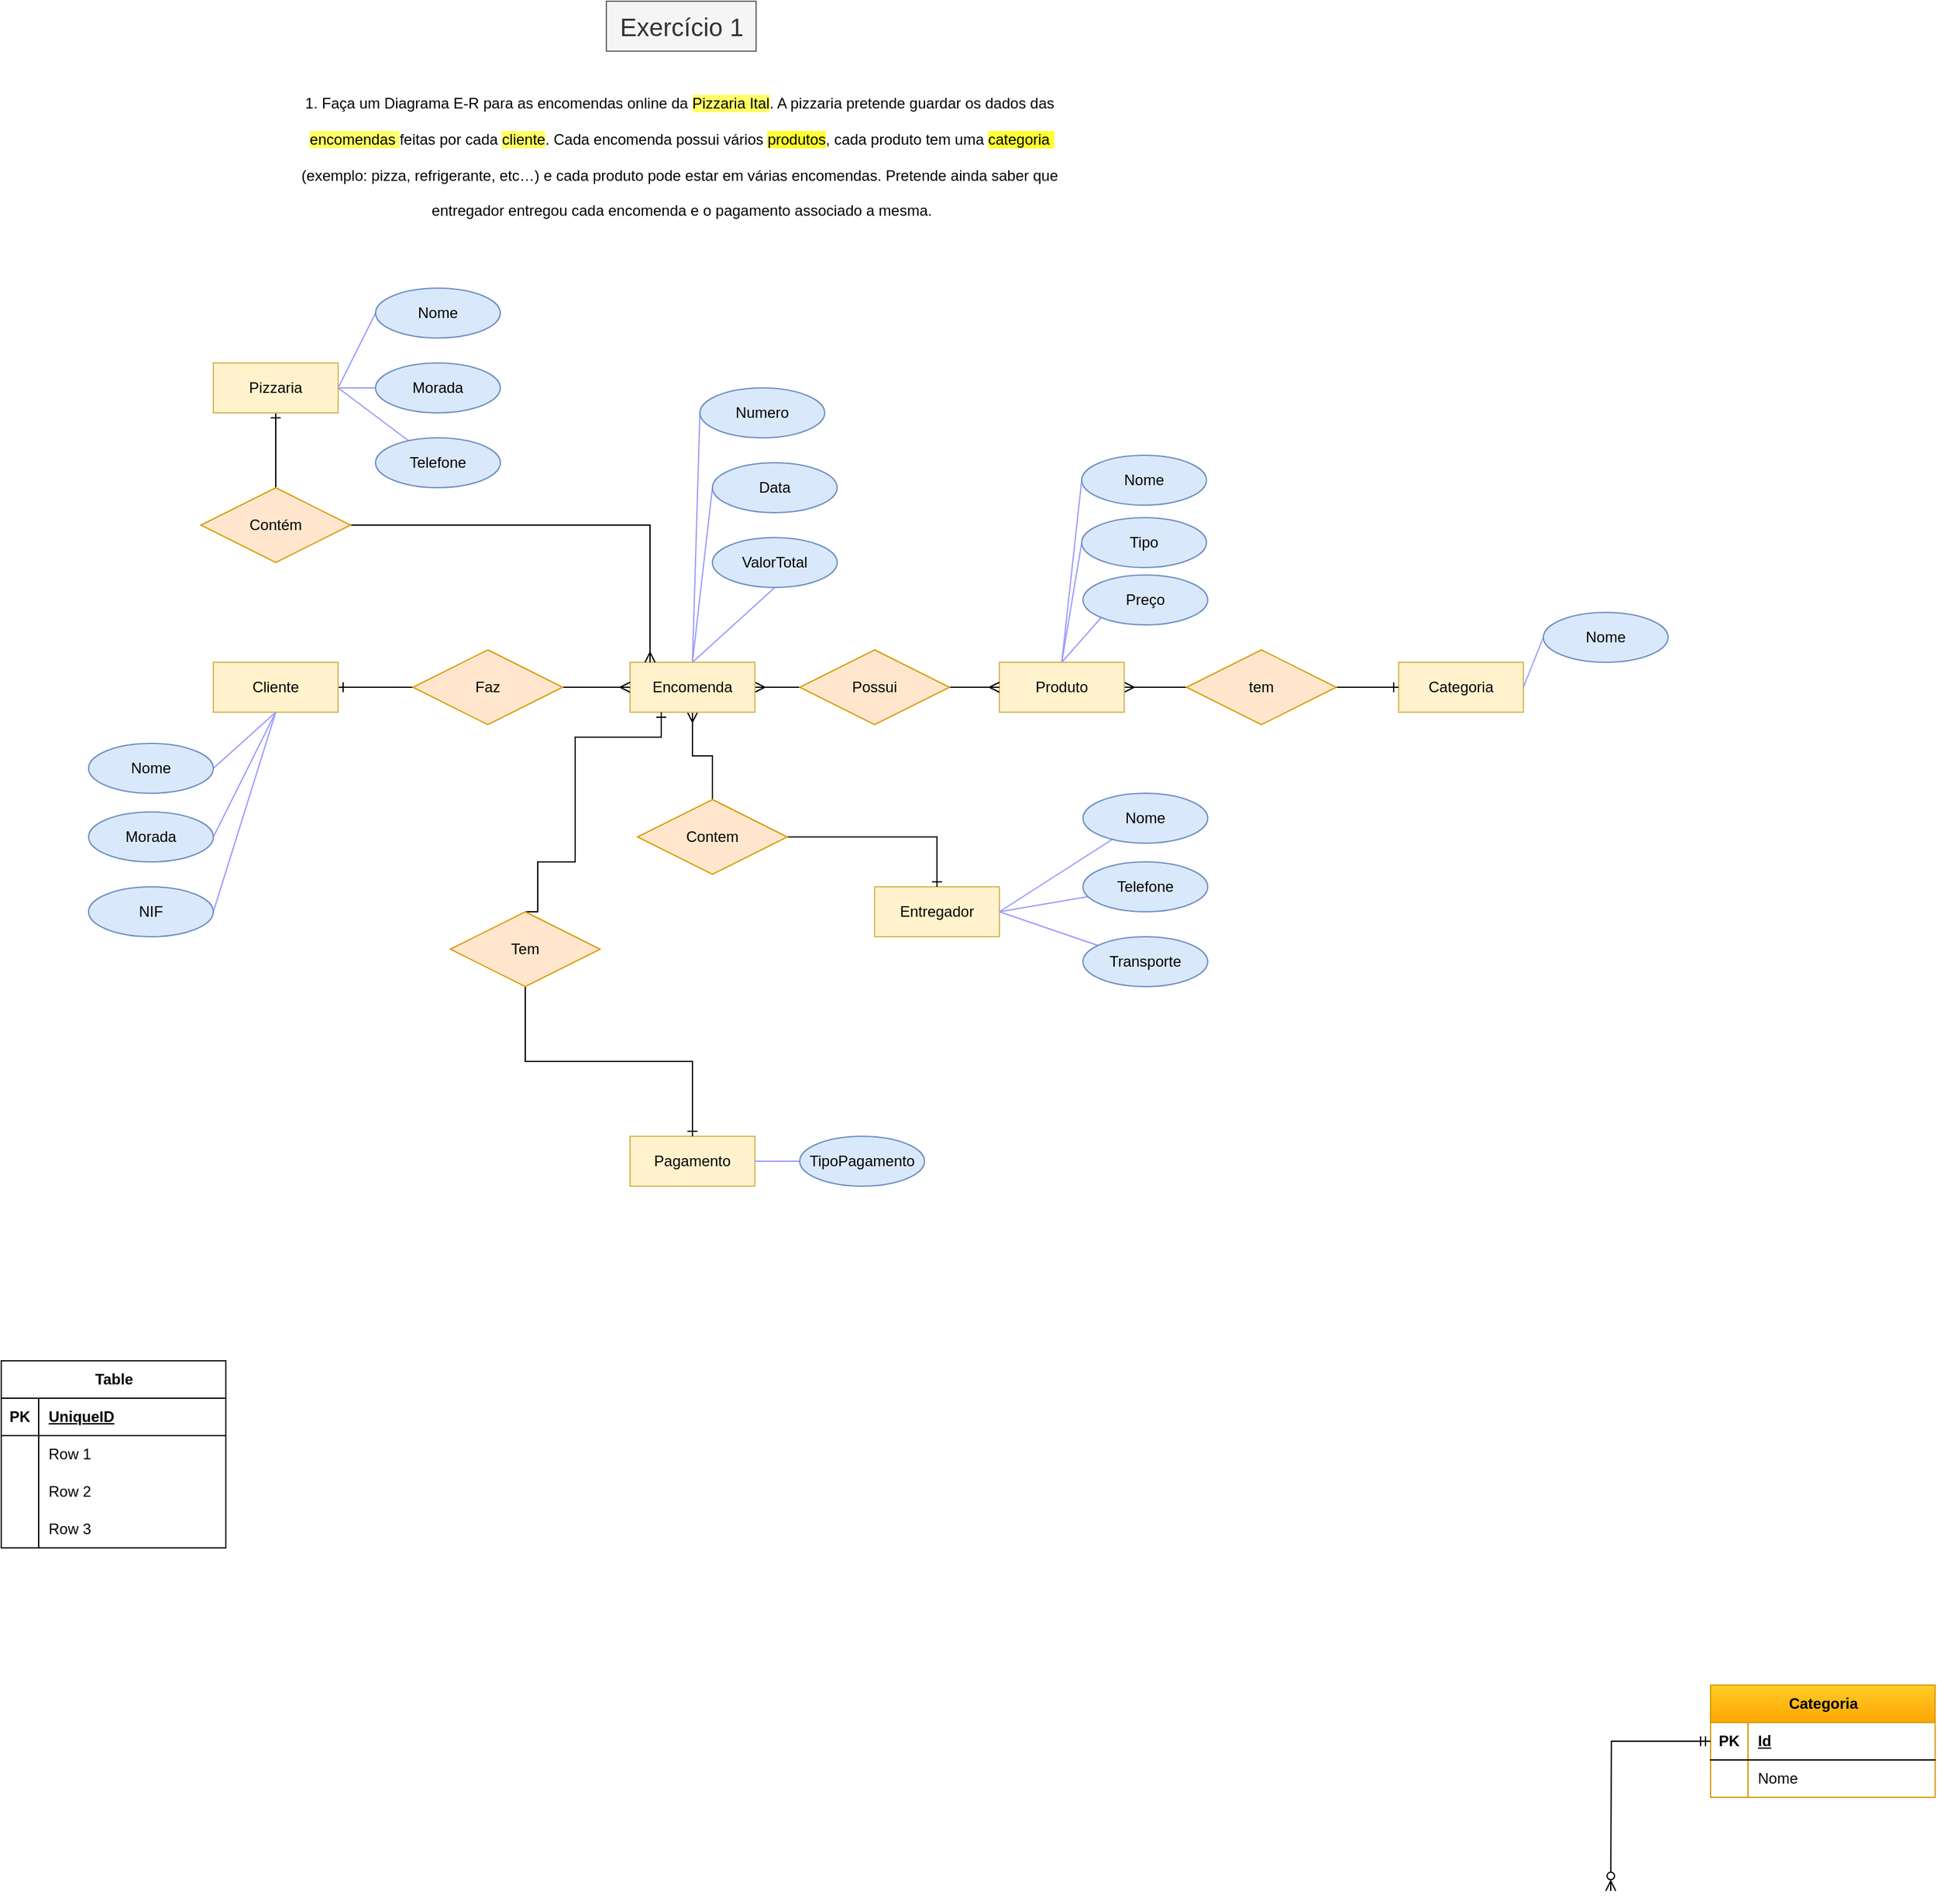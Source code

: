 <mxfile version="24.7.12" pages="4">
  <diagram name="Exercicio 1" id="Lect29oJURHOhfsYzLYn">
    <mxGraphModel dx="2253" dy="1952" grid="1" gridSize="10" guides="1" tooltips="1" connect="1" arrows="1" fold="1" page="1" pageScale="1" pageWidth="827" pageHeight="1169" math="0" shadow="0">
      <root>
        <mxCell id="0" />
        <mxCell id="1" parent="0" />
        <mxCell id="LkLz2qL6IZYKAu4XYH8T-1" value="&lt;span dir=&quot;ltr&quot; class=&quot;ui-provider qc td te tf tg th ti tj tk tl tm tn to tp tq tr ts tt tu tv tw tx ty tz ua ub uc ud ue uf ug uh ui uj uk&quot;&gt;1. Faça um Diagrama E-R para as encomendas online da &lt;span style=&quot;background-color: rgb(255, 255, 102);&quot;&gt;Pizzaria Ital&lt;/span&gt;. A pizzaria pretende guardar os dados das&amp;nbsp;&lt;br&gt;&lt;br&gt;&lt;span style=&quot;background-color: rgb(255, 255, 102);&quot;&gt;encomendas &lt;/span&gt;feitas por cada &lt;span style=&quot;background-color: rgb(255, 255, 102);&quot;&gt;cliente&lt;/span&gt;. Cada encomenda possui vários &lt;span style=&quot;background-color: rgb(255, 255, 51);&quot;&gt;produtos&lt;/span&gt;, cada produto tem uma &lt;span style=&quot;background-color: rgb(255, 255, 51);&quot;&gt;categoria&amp;nbsp;&lt;/span&gt;&lt;br&gt;&lt;br&gt;(exemplo: pizza, refrigerante, etc…) e cada produto pode estar em várias encomendas. Pretende ainda saber que&amp;nbsp;&lt;br&gt;&lt;br&gt;entregador entregou cada encomenda e o pagamento associado a mesma.&lt;/span&gt;" style="text;html=1;align=center;verticalAlign=middle;resizable=0;points=[];autosize=1;strokeColor=none;fillColor=none;" vertex="1" parent="1">
          <mxGeometry x="90" y="40" width="630" height="110" as="geometry" />
        </mxCell>
        <mxCell id="LkLz2qL6IZYKAu4XYH8T-2" style="edgeStyle=orthogonalEdgeStyle;rounded=0;orthogonalLoop=1;jettySize=auto;html=1;entryX=0;entryY=0.5;entryDx=0;entryDy=0;endArrow=none;endFill=0;startArrow=ERone;startFill=0;strokeColor=#000000;" edge="1" parent="1" source="LkLz2qL6IZYKAu4XYH8T-3" target="LkLz2qL6IZYKAu4XYH8T-16">
          <mxGeometry relative="1" as="geometry" />
        </mxCell>
        <mxCell id="LkLz2qL6IZYKAu4XYH8T-3" value="Cliente" style="whiteSpace=wrap;html=1;align=center;fillColor=#fff2cc;strokeColor=#d6b656;" vertex="1" parent="1">
          <mxGeometry x="30" y="500" width="100" height="40" as="geometry" />
        </mxCell>
        <mxCell id="LkLz2qL6IZYKAu4XYH8T-4" style="edgeStyle=orthogonalEdgeStyle;rounded=0;orthogonalLoop=1;jettySize=auto;html=1;entryX=0;entryY=0.5;entryDx=0;entryDy=0;endArrow=none;endFill=0;startArrow=ERmany;startFill=0;" edge="1" parent="1" source="LkLz2qL6IZYKAu4XYH8T-9" target="LkLz2qL6IZYKAu4XYH8T-18">
          <mxGeometry relative="1" as="geometry" />
        </mxCell>
        <mxCell id="LkLz2qL6IZYKAu4XYH8T-5" style="edgeStyle=orthogonalEdgeStyle;rounded=0;orthogonalLoop=1;jettySize=auto;html=1;entryX=0.5;entryY=0;entryDx=0;entryDy=0;endArrow=none;endFill=0;startArrow=ERmany;startFill=0;" edge="1" parent="1" source="LkLz2qL6IZYKAu4XYH8T-9" target="LkLz2qL6IZYKAu4XYH8T-23">
          <mxGeometry relative="1" as="geometry" />
        </mxCell>
        <mxCell id="LkLz2qL6IZYKAu4XYH8T-6" style="rounded=0;orthogonalLoop=1;jettySize=auto;html=1;exitX=0.5;exitY=0;exitDx=0;exitDy=0;entryX=0.5;entryY=1;entryDx=0;entryDy=0;endArrow=none;endFill=0;strokeColor=#9999FF;" edge="1" parent="1" source="LkLz2qL6IZYKAu4XYH8T-9" target="LkLz2qL6IZYKAu4XYH8T-39">
          <mxGeometry relative="1" as="geometry" />
        </mxCell>
        <mxCell id="LkLz2qL6IZYKAu4XYH8T-7" style="rounded=0;orthogonalLoop=1;jettySize=auto;html=1;exitX=0.5;exitY=0;exitDx=0;exitDy=0;entryX=0;entryY=0.5;entryDx=0;entryDy=0;endArrow=none;endFill=0;strokeColor=#9999FF;" edge="1" parent="1" source="LkLz2qL6IZYKAu4XYH8T-9" target="LkLz2qL6IZYKAu4XYH8T-38">
          <mxGeometry relative="1" as="geometry" />
        </mxCell>
        <mxCell id="LkLz2qL6IZYKAu4XYH8T-8" style="rounded=0;orthogonalLoop=1;jettySize=auto;html=1;exitX=0.5;exitY=0;exitDx=0;exitDy=0;entryX=0;entryY=0.5;entryDx=0;entryDy=0;endArrow=none;endFill=0;strokeColor=#9999FF;" edge="1" parent="1" source="LkLz2qL6IZYKAu4XYH8T-9" target="LkLz2qL6IZYKAu4XYH8T-37">
          <mxGeometry relative="1" as="geometry" />
        </mxCell>
        <mxCell id="LkLz2qL6IZYKAu4XYH8T-9" value="Encomenda" style="whiteSpace=wrap;html=1;align=center;fillColor=#fff2cc;strokeColor=#d6b656;" vertex="1" parent="1">
          <mxGeometry x="364" y="500" width="100" height="40" as="geometry" />
        </mxCell>
        <mxCell id="LkLz2qL6IZYKAu4XYH8T-10" style="rounded=0;orthogonalLoop=1;jettySize=auto;html=1;exitX=0.5;exitY=0;exitDx=0;exitDy=0;entryX=0;entryY=1;entryDx=0;entryDy=0;endArrow=none;endFill=0;strokeColor=#9999FF;" edge="1" parent="1" source="LkLz2qL6IZYKAu4XYH8T-14" target="LkLz2qL6IZYKAu4XYH8T-35">
          <mxGeometry relative="1" as="geometry" />
        </mxCell>
        <mxCell id="LkLz2qL6IZYKAu4XYH8T-11" style="rounded=0;orthogonalLoop=1;jettySize=auto;html=1;exitX=0.5;exitY=0;exitDx=0;exitDy=0;entryX=0;entryY=0.5;entryDx=0;entryDy=0;endArrow=none;endFill=0;strokeColor=#9999FF;" edge="1" parent="1" source="LkLz2qL6IZYKAu4XYH8T-14" target="LkLz2qL6IZYKAu4XYH8T-34">
          <mxGeometry relative="1" as="geometry" />
        </mxCell>
        <mxCell id="LkLz2qL6IZYKAu4XYH8T-12" style="rounded=0;orthogonalLoop=1;jettySize=auto;html=1;exitX=0.5;exitY=0;exitDx=0;exitDy=0;entryX=0;entryY=0.5;entryDx=0;entryDy=0;endArrow=none;endFill=0;strokeColor=#9999FF;" edge="1" parent="1" source="LkLz2qL6IZYKAu4XYH8T-14" target="LkLz2qL6IZYKAu4XYH8T-36">
          <mxGeometry relative="1" as="geometry" />
        </mxCell>
        <mxCell id="LkLz2qL6IZYKAu4XYH8T-13" style="edgeStyle=orthogonalEdgeStyle;rounded=0;orthogonalLoop=1;jettySize=auto;html=1;entryX=0;entryY=0.5;entryDx=0;entryDy=0;endArrow=none;endFill=0;startArrow=ERmany;startFill=0;" edge="1" parent="1" source="LkLz2qL6IZYKAu4XYH8T-14" target="LkLz2qL6IZYKAu4XYH8T-59">
          <mxGeometry relative="1" as="geometry" />
        </mxCell>
        <mxCell id="LkLz2qL6IZYKAu4XYH8T-14" value="Produto" style="whiteSpace=wrap;html=1;align=center;fillColor=#fff2cc;strokeColor=#d6b656;" vertex="1" parent="1">
          <mxGeometry x="660" y="500" width="100" height="40" as="geometry" />
        </mxCell>
        <mxCell id="LkLz2qL6IZYKAu4XYH8T-15" style="edgeStyle=orthogonalEdgeStyle;rounded=0;orthogonalLoop=1;jettySize=auto;html=1;entryX=0;entryY=0.5;entryDx=0;entryDy=0;endArrow=ERmany;endFill=0;" edge="1" parent="1" source="LkLz2qL6IZYKAu4XYH8T-16" target="LkLz2qL6IZYKAu4XYH8T-9">
          <mxGeometry relative="1" as="geometry" />
        </mxCell>
        <mxCell id="LkLz2qL6IZYKAu4XYH8T-16" value="Faz" style="shape=rhombus;perimeter=rhombusPerimeter;whiteSpace=wrap;html=1;align=center;fillColor=#ffe6cc;strokeColor=#d79b00;" vertex="1" parent="1">
          <mxGeometry x="190" y="490" width="120" height="60" as="geometry" />
        </mxCell>
        <mxCell id="LkLz2qL6IZYKAu4XYH8T-17" style="edgeStyle=orthogonalEdgeStyle;rounded=0;orthogonalLoop=1;jettySize=auto;html=1;entryX=0;entryY=0.5;entryDx=0;entryDy=0;endArrow=ERmany;endFill=0;" edge="1" parent="1" source="LkLz2qL6IZYKAu4XYH8T-18" target="LkLz2qL6IZYKAu4XYH8T-14">
          <mxGeometry relative="1" as="geometry" />
        </mxCell>
        <mxCell id="LkLz2qL6IZYKAu4XYH8T-18" value="Possui" style="shape=rhombus;perimeter=rhombusPerimeter;whiteSpace=wrap;html=1;align=center;fillColor=#ffe6cc;strokeColor=#d79b00;" vertex="1" parent="1">
          <mxGeometry x="500" y="490" width="120" height="60" as="geometry" />
        </mxCell>
        <mxCell id="LkLz2qL6IZYKAu4XYH8T-19" style="edgeStyle=orthogonalEdgeStyle;rounded=0;orthogonalLoop=1;jettySize=auto;html=1;exitX=0.25;exitY=1;exitDx=0;exitDy=0;entryX=0.5;entryY=0;entryDx=0;entryDy=0;endArrow=none;endFill=0;startArrow=ERone;startFill=0;" edge="1" parent="1" source="LkLz2qL6IZYKAu4XYH8T-9" target="LkLz2qL6IZYKAu4XYH8T-47">
          <mxGeometry relative="1" as="geometry">
            <Array as="points">
              <mxPoint x="389" y="560" />
              <mxPoint x="320" y="560" />
              <mxPoint x="320" y="660" />
              <mxPoint x="290" y="660" />
              <mxPoint x="290" y="700" />
            </Array>
          </mxGeometry>
        </mxCell>
        <mxCell id="LkLz2qL6IZYKAu4XYH8T-20" value="Entregador" style="whiteSpace=wrap;html=1;align=center;fillColor=#fff2cc;strokeColor=#d6b656;" vertex="1" parent="1">
          <mxGeometry x="560" y="680" width="100" height="40" as="geometry" />
        </mxCell>
        <mxCell id="LkLz2qL6IZYKAu4XYH8T-21" value="Pagamento" style="whiteSpace=wrap;html=1;align=center;fillColor=#fff2cc;strokeColor=#d6b656;" vertex="1" parent="1">
          <mxGeometry x="364" y="880" width="100" height="40" as="geometry" />
        </mxCell>
        <mxCell id="LkLz2qL6IZYKAu4XYH8T-22" style="edgeStyle=orthogonalEdgeStyle;rounded=0;orthogonalLoop=1;jettySize=auto;html=1;entryX=0.5;entryY=0;entryDx=0;entryDy=0;endArrow=ERone;endFill=0;" edge="1" parent="1" source="LkLz2qL6IZYKAu4XYH8T-23" target="LkLz2qL6IZYKAu4XYH8T-20">
          <mxGeometry relative="1" as="geometry" />
        </mxCell>
        <mxCell id="LkLz2qL6IZYKAu4XYH8T-23" value="Contem" style="shape=rhombus;perimeter=rhombusPerimeter;whiteSpace=wrap;html=1;align=center;fillColor=#ffe6cc;strokeColor=#d79b00;" vertex="1" parent="1">
          <mxGeometry x="370" y="610" width="120" height="60" as="geometry" />
        </mxCell>
        <mxCell id="LkLz2qL6IZYKAu4XYH8T-24" style="rounded=0;orthogonalLoop=1;jettySize=auto;html=1;exitX=1;exitY=0.5;exitDx=0;exitDy=0;entryX=0;entryY=0.5;entryDx=0;entryDy=0;endArrow=none;endFill=0;strokeColor=#9999FF;" edge="1" parent="1" source="LkLz2qL6IZYKAu4XYH8T-26" target="LkLz2qL6IZYKAu4XYH8T-27">
          <mxGeometry relative="1" as="geometry" />
        </mxCell>
        <mxCell id="LkLz2qL6IZYKAu4XYH8T-25" style="edgeStyle=orthogonalEdgeStyle;rounded=0;orthogonalLoop=1;jettySize=auto;html=1;entryX=0.5;entryY=0;entryDx=0;entryDy=0;endArrow=none;endFill=0;startArrow=ERone;startFill=0;" edge="1" parent="1" source="LkLz2qL6IZYKAu4XYH8T-26" target="LkLz2qL6IZYKAu4XYH8T-33">
          <mxGeometry relative="1" as="geometry" />
        </mxCell>
        <mxCell id="LkLz2qL6IZYKAu4XYH8T-26" value="Pizzaria" style="whiteSpace=wrap;html=1;align=center;fillColor=#fff2cc;strokeColor=#d6b656;" vertex="1" parent="1">
          <mxGeometry x="30" y="260" width="100" height="40" as="geometry" />
        </mxCell>
        <mxCell id="LkLz2qL6IZYKAu4XYH8T-27" value="Nome" style="ellipse;whiteSpace=wrap;html=1;align=center;fillColor=#dae8fc;strokeColor=#6c8ebf;" vertex="1" parent="1">
          <mxGeometry x="160" y="200" width="100" height="40" as="geometry" />
        </mxCell>
        <mxCell id="LkLz2qL6IZYKAu4XYH8T-28" style="edgeStyle=orthogonalEdgeStyle;rounded=0;orthogonalLoop=1;jettySize=auto;html=1;exitX=0;exitY=0.5;exitDx=0;exitDy=0;entryX=1;entryY=0.5;entryDx=0;entryDy=0;endArrow=none;endFill=0;strokeColor=#9999FF;" edge="1" parent="1" source="LkLz2qL6IZYKAu4XYH8T-29" target="LkLz2qL6IZYKAu4XYH8T-26">
          <mxGeometry relative="1" as="geometry" />
        </mxCell>
        <mxCell id="LkLz2qL6IZYKAu4XYH8T-29" value="Morada" style="ellipse;whiteSpace=wrap;html=1;align=center;fillColor=#dae8fc;strokeColor=#6c8ebf;" vertex="1" parent="1">
          <mxGeometry x="160" y="260" width="100" height="40" as="geometry" />
        </mxCell>
        <mxCell id="LkLz2qL6IZYKAu4XYH8T-30" style="rounded=0;orthogonalLoop=1;jettySize=auto;html=1;entryX=1;entryY=0.5;entryDx=0;entryDy=0;endArrow=none;endFill=0;strokeColor=#9999FF;" edge="1" parent="1" source="LkLz2qL6IZYKAu4XYH8T-31" target="LkLz2qL6IZYKAu4XYH8T-26">
          <mxGeometry relative="1" as="geometry" />
        </mxCell>
        <mxCell id="LkLz2qL6IZYKAu4XYH8T-31" value="Telefone" style="ellipse;whiteSpace=wrap;html=1;align=center;fillColor=#dae8fc;strokeColor=#6c8ebf;" vertex="1" parent="1">
          <mxGeometry x="160" y="320" width="100" height="40" as="geometry" />
        </mxCell>
        <mxCell id="LkLz2qL6IZYKAu4XYH8T-32" style="edgeStyle=orthogonalEdgeStyle;rounded=0;orthogonalLoop=1;jettySize=auto;html=1;endArrow=ERmany;endFill=0;" edge="1" parent="1" source="LkLz2qL6IZYKAu4XYH8T-33">
          <mxGeometry relative="1" as="geometry">
            <mxPoint x="380" y="500" as="targetPoint" />
            <Array as="points">
              <mxPoint x="380" y="390" />
              <mxPoint x="380" y="500" />
            </Array>
          </mxGeometry>
        </mxCell>
        <mxCell id="LkLz2qL6IZYKAu4XYH8T-33" value="Contém" style="shape=rhombus;perimeter=rhombusPerimeter;whiteSpace=wrap;html=1;align=center;fillColor=#ffe6cc;strokeColor=#d79b00;" vertex="1" parent="1">
          <mxGeometry x="20" y="360" width="120" height="60" as="geometry" />
        </mxCell>
        <mxCell id="LkLz2qL6IZYKAu4XYH8T-34" value="Tipo" style="ellipse;whiteSpace=wrap;html=1;align=center;fillColor=#dae8fc;strokeColor=#6c8ebf;" vertex="1" parent="1">
          <mxGeometry x="726" y="384" width="100" height="40" as="geometry" />
        </mxCell>
        <mxCell id="LkLz2qL6IZYKAu4XYH8T-35" value="Preço" style="ellipse;whiteSpace=wrap;html=1;align=center;fillColor=#dae8fc;strokeColor=#6c8ebf;" vertex="1" parent="1">
          <mxGeometry x="727" y="430" width="100" height="40" as="geometry" />
        </mxCell>
        <mxCell id="LkLz2qL6IZYKAu4XYH8T-36" value="Nome" style="ellipse;whiteSpace=wrap;html=1;align=center;fillColor=#dae8fc;strokeColor=#6c8ebf;" vertex="1" parent="1">
          <mxGeometry x="726" y="334" width="100" height="40" as="geometry" />
        </mxCell>
        <mxCell id="LkLz2qL6IZYKAu4XYH8T-37" value="Numero" style="ellipse;whiteSpace=wrap;html=1;align=center;fillColor=#dae8fc;strokeColor=#6c8ebf;" vertex="1" parent="1">
          <mxGeometry x="420" y="280" width="100" height="40" as="geometry" />
        </mxCell>
        <mxCell id="LkLz2qL6IZYKAu4XYH8T-38" value="Data" style="ellipse;whiteSpace=wrap;html=1;align=center;fillColor=#dae8fc;strokeColor=#6c8ebf;" vertex="1" parent="1">
          <mxGeometry x="430" y="340" width="100" height="40" as="geometry" />
        </mxCell>
        <mxCell id="LkLz2qL6IZYKAu4XYH8T-39" value="ValorTotal" style="ellipse;whiteSpace=wrap;html=1;align=center;fillColor=#dae8fc;strokeColor=#6c8ebf;" vertex="1" parent="1">
          <mxGeometry x="430" y="400" width="100" height="40" as="geometry" />
        </mxCell>
        <mxCell id="LkLz2qL6IZYKAu4XYH8T-40" style="rounded=0;orthogonalLoop=1;jettySize=auto;html=1;exitX=1;exitY=0.5;exitDx=0;exitDy=0;entryX=0.5;entryY=1;entryDx=0;entryDy=0;endArrow=none;endFill=0;strokeColor=#9999FF;" edge="1" parent="1" source="LkLz2qL6IZYKAu4XYH8T-41" target="LkLz2qL6IZYKAu4XYH8T-3">
          <mxGeometry relative="1" as="geometry" />
        </mxCell>
        <mxCell id="LkLz2qL6IZYKAu4XYH8T-41" value="Nome" style="ellipse;whiteSpace=wrap;html=1;align=center;fillColor=#dae8fc;strokeColor=#6c8ebf;" vertex="1" parent="1">
          <mxGeometry x="-70" y="565" width="100" height="40" as="geometry" />
        </mxCell>
        <mxCell id="LkLz2qL6IZYKAu4XYH8T-42" style="rounded=0;orthogonalLoop=1;jettySize=auto;html=1;exitX=1;exitY=0.5;exitDx=0;exitDy=0;endArrow=none;endFill=0;strokeColor=#9999FF;" edge="1" parent="1" source="LkLz2qL6IZYKAu4XYH8T-43">
          <mxGeometry relative="1" as="geometry">
            <mxPoint x="80" y="540" as="targetPoint" />
          </mxGeometry>
        </mxCell>
        <mxCell id="LkLz2qL6IZYKAu4XYH8T-43" value="Morada" style="ellipse;whiteSpace=wrap;html=1;align=center;fillColor=#dae8fc;strokeColor=#6c8ebf;" vertex="1" parent="1">
          <mxGeometry x="-70" y="620" width="100" height="40" as="geometry" />
        </mxCell>
        <mxCell id="LkLz2qL6IZYKAu4XYH8T-44" style="rounded=0;orthogonalLoop=1;jettySize=auto;html=1;exitX=1;exitY=0.5;exitDx=0;exitDy=0;endArrow=none;endFill=0;strokeColor=#9999FF;" edge="1" parent="1" source="LkLz2qL6IZYKAu4XYH8T-45">
          <mxGeometry relative="1" as="geometry">
            <mxPoint x="80" y="540" as="targetPoint" />
          </mxGeometry>
        </mxCell>
        <mxCell id="LkLz2qL6IZYKAu4XYH8T-45" value="NIF" style="ellipse;whiteSpace=wrap;html=1;align=center;fillColor=#dae8fc;strokeColor=#6c8ebf;" vertex="1" parent="1">
          <mxGeometry x="-70" y="680" width="100" height="40" as="geometry" />
        </mxCell>
        <mxCell id="LkLz2qL6IZYKAu4XYH8T-46" style="edgeStyle=orthogonalEdgeStyle;rounded=0;orthogonalLoop=1;jettySize=auto;html=1;exitX=0.5;exitY=1;exitDx=0;exitDy=0;entryX=0.5;entryY=0;entryDx=0;entryDy=0;endArrow=ERone;endFill=0;" edge="1" parent="1" source="LkLz2qL6IZYKAu4XYH8T-47" target="LkLz2qL6IZYKAu4XYH8T-21">
          <mxGeometry relative="1" as="geometry" />
        </mxCell>
        <mxCell id="LkLz2qL6IZYKAu4XYH8T-47" value="Tem" style="shape=rhombus;perimeter=rhombusPerimeter;whiteSpace=wrap;html=1;align=center;fillColor=#ffe6cc;strokeColor=#d79b00;" vertex="1" parent="1">
          <mxGeometry x="220" y="700" width="120" height="60" as="geometry" />
        </mxCell>
        <mxCell id="LkLz2qL6IZYKAu4XYH8T-48" style="rounded=0;orthogonalLoop=1;jettySize=auto;html=1;entryX=1;entryY=0.5;entryDx=0;entryDy=0;endArrow=none;endFill=0;strokeColor=#9999FF;" edge="1" parent="1" source="LkLz2qL6IZYKAu4XYH8T-49" target="LkLz2qL6IZYKAu4XYH8T-20">
          <mxGeometry relative="1" as="geometry" />
        </mxCell>
        <mxCell id="LkLz2qL6IZYKAu4XYH8T-49" value="Nome" style="ellipse;whiteSpace=wrap;html=1;align=center;fillColor=#dae8fc;strokeColor=#6c8ebf;" vertex="1" parent="1">
          <mxGeometry x="727" y="605" width="100" height="40" as="geometry" />
        </mxCell>
        <mxCell id="LkLz2qL6IZYKAu4XYH8T-50" style="edgeStyle=none;shape=connector;rounded=0;orthogonalLoop=1;jettySize=auto;html=1;entryX=1;entryY=0.5;entryDx=0;entryDy=0;strokeColor=#9999FF;align=center;verticalAlign=middle;fontFamily=Helvetica;fontSize=11;fontColor=default;labelBackgroundColor=default;endArrow=none;endFill=0;" edge="1" parent="1" source="LkLz2qL6IZYKAu4XYH8T-51" target="LkLz2qL6IZYKAu4XYH8T-20">
          <mxGeometry relative="1" as="geometry" />
        </mxCell>
        <mxCell id="LkLz2qL6IZYKAu4XYH8T-51" value="Telefone" style="ellipse;whiteSpace=wrap;html=1;align=center;fillColor=#dae8fc;strokeColor=#6c8ebf;" vertex="1" parent="1">
          <mxGeometry x="727" y="660" width="100" height="40" as="geometry" />
        </mxCell>
        <mxCell id="LkLz2qL6IZYKAu4XYH8T-52" style="edgeStyle=none;shape=connector;rounded=0;orthogonalLoop=1;jettySize=auto;html=1;entryX=1;entryY=0.5;entryDx=0;entryDy=0;strokeColor=#9999FF;align=center;verticalAlign=middle;fontFamily=Helvetica;fontSize=11;fontColor=default;labelBackgroundColor=default;endArrow=none;endFill=0;" edge="1" parent="1" source="LkLz2qL6IZYKAu4XYH8T-53" target="LkLz2qL6IZYKAu4XYH8T-20">
          <mxGeometry relative="1" as="geometry" />
        </mxCell>
        <mxCell id="LkLz2qL6IZYKAu4XYH8T-53" value="Transporte" style="ellipse;whiteSpace=wrap;html=1;align=center;fillColor=#dae8fc;strokeColor=#6c8ebf;" vertex="1" parent="1">
          <mxGeometry x="727" y="720" width="100" height="40" as="geometry" />
        </mxCell>
        <mxCell id="LkLz2qL6IZYKAu4XYH8T-54" style="edgeStyle=none;shape=connector;rounded=0;orthogonalLoop=1;jettySize=auto;html=1;exitX=0;exitY=0.5;exitDx=0;exitDy=0;entryX=1;entryY=0.5;entryDx=0;entryDy=0;strokeColor=#9999FF;align=center;verticalAlign=middle;fontFamily=Helvetica;fontSize=11;fontColor=default;labelBackgroundColor=default;endArrow=none;endFill=0;" edge="1" parent="1" source="LkLz2qL6IZYKAu4XYH8T-55" target="LkLz2qL6IZYKAu4XYH8T-21">
          <mxGeometry relative="1" as="geometry" />
        </mxCell>
        <mxCell id="LkLz2qL6IZYKAu4XYH8T-55" value="TipoPagamento" style="ellipse;whiteSpace=wrap;html=1;align=center;fillColor=#dae8fc;strokeColor=#6c8ebf;" vertex="1" parent="1">
          <mxGeometry x="500" y="880" width="100" height="40" as="geometry" />
        </mxCell>
        <mxCell id="LkLz2qL6IZYKAu4XYH8T-56" value="&lt;span style=&quot;font-size: 20px;&quot;&gt;Exercício 1&lt;/span&gt;" style="text;html=1;align=center;verticalAlign=middle;resizable=0;points=[];autosize=1;rounded=0;glass=0;rotation=0;fillColor=#f5f5f5;fontColor=#333333;strokeColor=#666666;" vertex="1" parent="1">
          <mxGeometry x="345" y="-30" width="120" height="40" as="geometry" />
        </mxCell>
        <mxCell id="LkLz2qL6IZYKAu4XYH8T-57" value="Categoria" style="whiteSpace=wrap;html=1;align=center;fillColor=#fff2cc;strokeColor=#d6b656;" vertex="1" parent="1">
          <mxGeometry x="980" y="500" width="100" height="40" as="geometry" />
        </mxCell>
        <mxCell id="LkLz2qL6IZYKAu4XYH8T-58" style="edgeStyle=orthogonalEdgeStyle;rounded=0;orthogonalLoop=1;jettySize=auto;html=1;entryX=0;entryY=0.5;entryDx=0;entryDy=0;endArrow=ERone;endFill=0;" edge="1" parent="1" source="LkLz2qL6IZYKAu4XYH8T-59" target="LkLz2qL6IZYKAu4XYH8T-57">
          <mxGeometry relative="1" as="geometry" />
        </mxCell>
        <mxCell id="LkLz2qL6IZYKAu4XYH8T-59" value="tem" style="shape=rhombus;perimeter=rhombusPerimeter;whiteSpace=wrap;html=1;align=center;fillColor=#ffe6cc;strokeColor=#d79b00;" vertex="1" parent="1">
          <mxGeometry x="810" y="490" width="120" height="60" as="geometry" />
        </mxCell>
        <mxCell id="LkLz2qL6IZYKAu4XYH8T-60" style="rounded=0;orthogonalLoop=1;jettySize=auto;html=1;exitX=1;exitY=0.5;exitDx=0;exitDy=0;entryX=0;entryY=0.5;entryDx=0;entryDy=0;endArrow=none;endFill=0;strokeColor=#9999FF;" edge="1" parent="1" source="LkLz2qL6IZYKAu4XYH8T-57" target="LkLz2qL6IZYKAu4XYH8T-61">
          <mxGeometry relative="1" as="geometry">
            <mxPoint x="1110" y="526" as="sourcePoint" />
          </mxGeometry>
        </mxCell>
        <mxCell id="LkLz2qL6IZYKAu4XYH8T-61" value="Nome" style="ellipse;whiteSpace=wrap;html=1;align=center;fillColor=#dae8fc;strokeColor=#6c8ebf;" vertex="1" parent="1">
          <mxGeometry x="1096" y="460" width="100" height="40" as="geometry" />
        </mxCell>
        <mxCell id="LkLz2qL6IZYKAu4XYH8T-123" value="Categoria" style="shape=table;startSize=30;container=1;collapsible=1;childLayout=tableLayout;fixedRows=1;rowLines=0;fontStyle=1;align=center;resizeLast=1;html=1;fillColor=#ffcd28;gradientColor=#ffa500;strokeColor=#d79b00;" vertex="1" parent="1">
          <mxGeometry x="1230" y="1320" width="180" height="90" as="geometry" />
        </mxCell>
        <mxCell id="LkLz2qL6IZYKAu4XYH8T-124" value="" style="shape=tableRow;horizontal=0;startSize=0;swimlaneHead=0;swimlaneBody=0;fillColor=none;collapsible=0;dropTarget=0;points=[[0,0.5],[1,0.5]];portConstraint=eastwest;top=0;left=0;right=0;bottom=1;" vertex="1" parent="LkLz2qL6IZYKAu4XYH8T-123">
          <mxGeometry y="30" width="180" height="30" as="geometry" />
        </mxCell>
        <mxCell id="LkLz2qL6IZYKAu4XYH8T-125" value="PK" style="shape=partialRectangle;connectable=0;fillColor=none;top=0;left=0;bottom=0;right=0;fontStyle=1;overflow=hidden;whiteSpace=wrap;html=1;" vertex="1" parent="LkLz2qL6IZYKAu4XYH8T-124">
          <mxGeometry width="30" height="30" as="geometry">
            <mxRectangle width="30" height="30" as="alternateBounds" />
          </mxGeometry>
        </mxCell>
        <mxCell id="LkLz2qL6IZYKAu4XYH8T-126" value="Id" style="shape=partialRectangle;connectable=0;fillColor=none;top=0;left=0;bottom=0;right=0;align=left;spacingLeft=6;fontStyle=5;overflow=hidden;whiteSpace=wrap;html=1;" vertex="1" parent="LkLz2qL6IZYKAu4XYH8T-124">
          <mxGeometry x="30" width="150" height="30" as="geometry">
            <mxRectangle width="150" height="30" as="alternateBounds" />
          </mxGeometry>
        </mxCell>
        <mxCell id="LkLz2qL6IZYKAu4XYH8T-127" value="" style="shape=tableRow;horizontal=0;startSize=0;swimlaneHead=0;swimlaneBody=0;fillColor=none;collapsible=0;dropTarget=0;points=[[0,0.5],[1,0.5]];portConstraint=eastwest;top=0;left=0;right=0;bottom=0;" vertex="1" parent="LkLz2qL6IZYKAu4XYH8T-123">
          <mxGeometry y="60" width="180" height="30" as="geometry" />
        </mxCell>
        <mxCell id="LkLz2qL6IZYKAu4XYH8T-128" value="" style="shape=partialRectangle;connectable=0;fillColor=none;top=0;left=0;bottom=0;right=0;editable=1;overflow=hidden;whiteSpace=wrap;html=1;" vertex="1" parent="LkLz2qL6IZYKAu4XYH8T-127">
          <mxGeometry width="30" height="30" as="geometry">
            <mxRectangle width="30" height="30" as="alternateBounds" />
          </mxGeometry>
        </mxCell>
        <mxCell id="LkLz2qL6IZYKAu4XYH8T-129" value="Nome" style="shape=partialRectangle;connectable=0;fillColor=none;top=0;left=0;bottom=0;right=0;align=left;spacingLeft=6;overflow=hidden;whiteSpace=wrap;html=1;" vertex="1" parent="LkLz2qL6IZYKAu4XYH8T-127">
          <mxGeometry x="30" width="150" height="30" as="geometry">
            <mxRectangle width="150" height="30" as="alternateBounds" />
          </mxGeometry>
        </mxCell>
        <mxCell id="LkLz2qL6IZYKAu4XYH8T-171" style="edgeStyle=orthogonalEdgeStyle;rounded=0;orthogonalLoop=1;jettySize=auto;html=1;exitX=0;exitY=0.5;exitDx=0;exitDy=0;entryX=1;entryY=0.5;entryDx=0;entryDy=0;endArrow=ERzeroToMany;endFill=0;startArrow=ERmandOne;startFill=0;" edge="1" parent="1" source="LkLz2qL6IZYKAu4XYH8T-124">
          <mxGeometry relative="1" as="geometry">
            <mxPoint x="1150" y="1485" as="targetPoint" />
          </mxGeometry>
        </mxCell>
        <mxCell id="LkLz2qL6IZYKAu4XYH8T-182" value="Table" style="shape=table;startSize=30;container=1;collapsible=1;childLayout=tableLayout;fixedRows=1;rowLines=0;fontStyle=1;align=center;resizeLast=1;html=1;" vertex="1" parent="1">
          <mxGeometry x="-140" y="1060" width="180" height="150" as="geometry" />
        </mxCell>
        <mxCell id="LkLz2qL6IZYKAu4XYH8T-183" value="" style="shape=tableRow;horizontal=0;startSize=0;swimlaneHead=0;swimlaneBody=0;fillColor=none;collapsible=0;dropTarget=0;points=[[0,0.5],[1,0.5]];portConstraint=eastwest;top=0;left=0;right=0;bottom=1;" vertex="1" parent="LkLz2qL6IZYKAu4XYH8T-182">
          <mxGeometry y="30" width="180" height="30" as="geometry" />
        </mxCell>
        <mxCell id="LkLz2qL6IZYKAu4XYH8T-184" value="PK" style="shape=partialRectangle;connectable=0;fillColor=none;top=0;left=0;bottom=0;right=0;fontStyle=1;overflow=hidden;whiteSpace=wrap;html=1;" vertex="1" parent="LkLz2qL6IZYKAu4XYH8T-183">
          <mxGeometry width="30" height="30" as="geometry">
            <mxRectangle width="30" height="30" as="alternateBounds" />
          </mxGeometry>
        </mxCell>
        <mxCell id="LkLz2qL6IZYKAu4XYH8T-185" value="UniqueID" style="shape=partialRectangle;connectable=0;fillColor=none;top=0;left=0;bottom=0;right=0;align=left;spacingLeft=6;fontStyle=5;overflow=hidden;whiteSpace=wrap;html=1;" vertex="1" parent="LkLz2qL6IZYKAu4XYH8T-183">
          <mxGeometry x="30" width="150" height="30" as="geometry">
            <mxRectangle width="150" height="30" as="alternateBounds" />
          </mxGeometry>
        </mxCell>
        <mxCell id="LkLz2qL6IZYKAu4XYH8T-186" value="" style="shape=tableRow;horizontal=0;startSize=0;swimlaneHead=0;swimlaneBody=0;fillColor=none;collapsible=0;dropTarget=0;points=[[0,0.5],[1,0.5]];portConstraint=eastwest;top=0;left=0;right=0;bottom=0;" vertex="1" parent="LkLz2qL6IZYKAu4XYH8T-182">
          <mxGeometry y="60" width="180" height="30" as="geometry" />
        </mxCell>
        <mxCell id="LkLz2qL6IZYKAu4XYH8T-187" value="" style="shape=partialRectangle;connectable=0;fillColor=none;top=0;left=0;bottom=0;right=0;editable=1;overflow=hidden;whiteSpace=wrap;html=1;" vertex="1" parent="LkLz2qL6IZYKAu4XYH8T-186">
          <mxGeometry width="30" height="30" as="geometry">
            <mxRectangle width="30" height="30" as="alternateBounds" />
          </mxGeometry>
        </mxCell>
        <mxCell id="LkLz2qL6IZYKAu4XYH8T-188" value="Row 1" style="shape=partialRectangle;connectable=0;fillColor=none;top=0;left=0;bottom=0;right=0;align=left;spacingLeft=6;overflow=hidden;whiteSpace=wrap;html=1;" vertex="1" parent="LkLz2qL6IZYKAu4XYH8T-186">
          <mxGeometry x="30" width="150" height="30" as="geometry">
            <mxRectangle width="150" height="30" as="alternateBounds" />
          </mxGeometry>
        </mxCell>
        <mxCell id="LkLz2qL6IZYKAu4XYH8T-189" value="" style="shape=tableRow;horizontal=0;startSize=0;swimlaneHead=0;swimlaneBody=0;fillColor=none;collapsible=0;dropTarget=0;points=[[0,0.5],[1,0.5]];portConstraint=eastwest;top=0;left=0;right=0;bottom=0;" vertex="1" parent="LkLz2qL6IZYKAu4XYH8T-182">
          <mxGeometry y="90" width="180" height="30" as="geometry" />
        </mxCell>
        <mxCell id="LkLz2qL6IZYKAu4XYH8T-190" value="" style="shape=partialRectangle;connectable=0;fillColor=none;top=0;left=0;bottom=0;right=0;editable=1;overflow=hidden;whiteSpace=wrap;html=1;" vertex="1" parent="LkLz2qL6IZYKAu4XYH8T-189">
          <mxGeometry width="30" height="30" as="geometry">
            <mxRectangle width="30" height="30" as="alternateBounds" />
          </mxGeometry>
        </mxCell>
        <mxCell id="LkLz2qL6IZYKAu4XYH8T-191" value="Row 2" style="shape=partialRectangle;connectable=0;fillColor=none;top=0;left=0;bottom=0;right=0;align=left;spacingLeft=6;overflow=hidden;whiteSpace=wrap;html=1;" vertex="1" parent="LkLz2qL6IZYKAu4XYH8T-189">
          <mxGeometry x="30" width="150" height="30" as="geometry">
            <mxRectangle width="150" height="30" as="alternateBounds" />
          </mxGeometry>
        </mxCell>
        <mxCell id="LkLz2qL6IZYKAu4XYH8T-192" value="" style="shape=tableRow;horizontal=0;startSize=0;swimlaneHead=0;swimlaneBody=0;fillColor=none;collapsible=0;dropTarget=0;points=[[0,0.5],[1,0.5]];portConstraint=eastwest;top=0;left=0;right=0;bottom=0;" vertex="1" parent="LkLz2qL6IZYKAu4XYH8T-182">
          <mxGeometry y="120" width="180" height="30" as="geometry" />
        </mxCell>
        <mxCell id="LkLz2qL6IZYKAu4XYH8T-193" value="" style="shape=partialRectangle;connectable=0;fillColor=none;top=0;left=0;bottom=0;right=0;editable=1;overflow=hidden;whiteSpace=wrap;html=1;" vertex="1" parent="LkLz2qL6IZYKAu4XYH8T-192">
          <mxGeometry width="30" height="30" as="geometry">
            <mxRectangle width="30" height="30" as="alternateBounds" />
          </mxGeometry>
        </mxCell>
        <mxCell id="LkLz2qL6IZYKAu4XYH8T-194" value="Row 3" style="shape=partialRectangle;connectable=0;fillColor=none;top=0;left=0;bottom=0;right=0;align=left;spacingLeft=6;overflow=hidden;whiteSpace=wrap;html=1;" vertex="1" parent="LkLz2qL6IZYKAu4XYH8T-192">
          <mxGeometry x="30" width="150" height="30" as="geometry">
            <mxRectangle width="150" height="30" as="alternateBounds" />
          </mxGeometry>
        </mxCell>
      </root>
    </mxGraphModel>
  </diagram>
  <diagram name="Exercicio 2" id="z1bowRvpi7FBW0smWSrR">
    <mxGraphModel grid="1" page="1" gridSize="10" guides="1" tooltips="1" connect="1" arrows="1" fold="1" pageScale="1" pageWidth="827" pageHeight="1169" math="0" shadow="0">
      <root>
        <mxCell id="0" />
        <mxCell id="1" parent="0" />
        <mxCell id="5zLG29hPClSGDI_LAaEh-1" value="&lt;span dir=&quot;ltr&quot; class=&quot;ui-provider qc td te tf tg th ti tj tk tl tm tn to tp tq tr ts tt tu tv tw tx ty tz ua ub uc ud ue uf ug uh ui uj uk&quot;&gt;&lt;span dir=&quot;ltr&quot; class=&quot;ui-provider oy qh qi qj qk ql qm qn qo qp qq qr qs qt qu qv qw qx qy qz ra rb rc rd re rf rg rh ri rj rk rl rm rn ro&quot;&gt;O Banco &lt;i&gt;Milhões e Milhões&lt;/i&gt; criou um plano de conta chamado &lt;i&gt;Simplifica&lt;/i&gt;, que só permite gastar o saldo da &lt;strong&gt;conta&lt;/strong&gt;&lt;br&gt;&lt;br/&gt;em &lt;strong&gt;terminais de pagamento automáticos &lt;/strong&gt;(&lt;strong&gt;TPA&lt;/strong&gt;s). Cada &lt;strong&gt;cliente&lt;/strong&gt; pode ter apenas uma &lt;strong&gt;conta&lt;/strong&gt;, que pode ser conjunta&lt;br&gt;&lt;br/&gt;ou não com outro &lt;strong&gt;cliente&lt;/strong&gt;. Cada &lt;strong&gt;conta&lt;/strong&gt; poderá ter um ou mais &lt;strong&gt;cartões&lt;/strong&gt; associados a mesma. É necessário registar&lt;br&gt;&lt;br/&gt;todos os &lt;strong&gt;movimentos&lt;/strong&gt; de cada &lt;strong&gt;cartão&lt;/strong&gt;, guardando o &lt;u&gt;valor&lt;/u&gt;, a &lt;u&gt;data e hora&lt;/u&gt;, o &lt;u&gt;tipo do movimento&lt;/u&gt; e o &lt;strong&gt;&lt;u&gt;TPA&lt;/u&gt;&lt;/strong&gt;&lt;u&gt; associado&lt;/u&gt;&lt;br&gt;&lt;u&gt;ao movimento&lt;/u&gt;. Além disso, alguns dados dos &lt;strong&gt;TPA&lt;/strong&gt;s precisam ser armazenados, como o &lt;u&gt;código de autorização&lt;/u&gt;&lt;br&gt;&lt;u&gt;individual&lt;/u&gt;, a &lt;u&gt;empresa a qual pertence&lt;/u&gt; e o &lt;u&gt;local geográfico aproximado&lt;/u&gt;.&lt;/span&gt;.&lt;/span&gt;" style="text;html=1;align=center;verticalAlign=middle;resizable=0;points=[];autosize=1;strokeColor=none;fillColor=none;" vertex="1" parent="1">
          <mxGeometry x="80" y="-1075" width="650" height="140" as="geometry" />
        </mxCell>
        <mxCell id="5zLG29hPClSGDI_LAaEh-2" value="&lt;span style=&quot;font-size: 20px;&quot;&gt;Exercício 2&lt;/span&gt;" style="text;html=1;align=center;verticalAlign=middle;resizable=0;points=[];autosize=1;rounded=0;glass=0;rotation=0;fillColor=#f5f5f5;fontColor=#333333;strokeColor=#666666;" vertex="1" parent="1">
          <mxGeometry x="345" y="-1130" width="120" height="40" as="geometry" />
        </mxCell>
        <mxCell id="OgZyDgLMN33aDmeGjMa1-2" style="edgeStyle=orthogonalEdgeStyle;rounded=0;orthogonalLoop=1;jettySize=auto;html=1;entryX=0.5;entryY=0;entryDx=0;entryDy=0;endArrow=none;endFill=0;startArrow=ERone;startFill=0;" edge="1" parent="1" source="OgZyDgLMN33aDmeGjMa1-3" target="OgZyDgLMN33aDmeGjMa1-9">
          <mxGeometry relative="1" as="geometry" />
        </mxCell>
        <mxCell id="OgZyDgLMN33aDmeGjMa1-3" value="Banco" style="whiteSpace=wrap;html=1;align=center;fillColor=#fff2cc;strokeColor=#d6b656;" vertex="1" parent="1">
          <mxGeometry x="130" y="-880" width="100" height="40" as="geometry" />
        </mxCell>
        <mxCell id="OgZyDgLMN33aDmeGjMa1-11" style="edgeStyle=orthogonalEdgeStyle;rounded=0;orthogonalLoop=1;jettySize=auto;html=1;entryX=0;entryY=0.5;entryDx=0;entryDy=0;endArrow=ERmany;endFill=0;" edge="1" parent="1" source="OgZyDgLMN33aDmeGjMa1-9" target="OgZyDgLMN33aDmeGjMa1-10">
          <mxGeometry relative="1" as="geometry" />
        </mxCell>
        <mxCell id="OgZyDgLMN33aDmeGjMa1-9" value="Contém" style="shape=rhombus;perimeter=rhombusPerimeter;whiteSpace=wrap;html=1;align=center;fillColor=#ffe6cc;strokeColor=#d79b00;" vertex="1" parent="1">
          <mxGeometry x="120" y="-780" width="120" height="60" as="geometry" />
        </mxCell>
        <mxCell id="OgZyDgLMN33aDmeGjMa1-14" style="edgeStyle=orthogonalEdgeStyle;rounded=0;orthogonalLoop=1;jettySize=auto;html=1;entryX=1;entryY=0.5;entryDx=0;entryDy=0;endArrow=none;endFill=0;startArrow=ERone;startFill=0;" edge="1" parent="1" source="OgZyDgLMN33aDmeGjMa1-10" target="OgZyDgLMN33aDmeGjMa1-13">
          <mxGeometry relative="1" as="geometry">
            <Array as="points">
              <mxPoint x="370" y="-622" />
              <mxPoint x="330" y="-622" />
            </Array>
          </mxGeometry>
        </mxCell>
        <mxCell id="u3cR5Bs5Vp_7m-WPcGIs-4" style="edgeStyle=orthogonalEdgeStyle;rounded=0;orthogonalLoop=1;jettySize=auto;html=1;exitX=0.75;exitY=1;exitDx=0;exitDy=0;entryX=0.5;entryY=0;entryDx=0;entryDy=0;endArrow=none;endFill=0;startArrow=ERone;startFill=0;" edge="1" parent="1" source="OgZyDgLMN33aDmeGjMa1-10" target="u3cR5Bs5Vp_7m-WPcGIs-3">
          <mxGeometry relative="1" as="geometry" />
        </mxCell>
        <mxCell id="OgZyDgLMN33aDmeGjMa1-10" value="Conta" style="whiteSpace=wrap;html=1;align=center;fillColor=#fff2cc;strokeColor=#d6b656;" vertex="1" parent="1">
          <mxGeometry x="355" y="-690" width="100" height="40" as="geometry" />
        </mxCell>
        <mxCell id="u3cR5Bs5Vp_7m-WPcGIs-1" style="edgeStyle=orthogonalEdgeStyle;rounded=0;orthogonalLoop=1;jettySize=auto;html=1;entryX=0;entryY=0.5;entryDx=0;entryDy=0;endArrow=none;endFill=0;startArrow=ERmany;startFill=0;" edge="1" parent="1" source="OgZyDgLMN33aDmeGjMa1-12" target="OgZyDgLMN33aDmeGjMa1-13">
          <mxGeometry relative="1" as="geometry">
            <Array as="points">
              <mxPoint x="175" y="-510" />
              <mxPoint x="175" y="-565" />
            </Array>
          </mxGeometry>
        </mxCell>
        <mxCell id="OgZyDgLMN33aDmeGjMa1-12" value="Cliente" style="whiteSpace=wrap;html=1;align=center;fillColor=#fff2cc;strokeColor=#d6b656;" vertex="1" parent="1">
          <mxGeometry x="40" y="-520" width="100" height="40" as="geometry" />
        </mxCell>
        <mxCell id="OgZyDgLMN33aDmeGjMa1-13" value="Tem" style="shape=rhombus;perimeter=rhombusPerimeter;whiteSpace=wrap;html=1;align=center;fillColor=#ffe6cc;strokeColor=#d79b00;" vertex="1" parent="1">
          <mxGeometry x="210" y="-595" width="120" height="60" as="geometry" />
        </mxCell>
        <mxCell id="u3cR5Bs5Vp_7m-WPcGIs-17" style="edgeStyle=orthogonalEdgeStyle;rounded=0;orthogonalLoop=1;jettySize=auto;html=1;entryX=0.5;entryY=0;entryDx=0;entryDy=0;startArrow=ERmany;startFill=0;endArrow=none;endFill=0;" edge="1" parent="1" source="u3cR5Bs5Vp_7m-WPcGIs-2" target="u3cR5Bs5Vp_7m-WPcGIs-16">
          <mxGeometry relative="1" as="geometry" />
        </mxCell>
        <mxCell id="u3cR5Bs5Vp_7m-WPcGIs-2" value="Cartão" style="whiteSpace=wrap;html=1;align=center;fillColor=#fff2cc;strokeColor=#d6b656;" vertex="1" parent="1">
          <mxGeometry x="465" y="-490" width="100" height="40" as="geometry" />
        </mxCell>
        <mxCell id="u3cR5Bs5Vp_7m-WPcGIs-5" style="edgeStyle=orthogonalEdgeStyle;rounded=0;orthogonalLoop=1;jettySize=auto;html=1;exitX=0.5;exitY=1;exitDx=0;exitDy=0;entryX=0.5;entryY=0;entryDx=0;entryDy=0;endArrow=ERmany;endFill=0;" edge="1" parent="1" source="u3cR5Bs5Vp_7m-WPcGIs-3" target="u3cR5Bs5Vp_7m-WPcGIs-2">
          <mxGeometry relative="1" as="geometry" />
        </mxCell>
        <mxCell id="u3cR5Bs5Vp_7m-WPcGIs-3" value="Tem" style="shape=rhombus;perimeter=rhombusPerimeter;whiteSpace=wrap;html=1;align=center;fillColor=#ffe6cc;strokeColor=#d79b00;" vertex="1" parent="1">
          <mxGeometry x="455" y="-590" width="120" height="60" as="geometry" />
        </mxCell>
        <mxCell id="u3cR5Bs5Vp_7m-WPcGIs-10" style="rounded=0;orthogonalLoop=1;jettySize=auto;html=1;exitX=1;exitY=0.5;exitDx=0;exitDy=0;entryX=0;entryY=0.5;entryDx=0;entryDy=0;endArrow=none;endFill=0;strokeColor=#9999FF;" edge="1" parent="1" target="u3cR5Bs5Vp_7m-WPcGIs-11">
          <mxGeometry relative="1" as="geometry">
            <mxPoint x="565" y="-464" as="sourcePoint" />
          </mxGeometry>
        </mxCell>
        <mxCell id="u3cR5Bs5Vp_7m-WPcGIs-11" value="Valor" style="ellipse;whiteSpace=wrap;html=1;align=center;fillColor=#dae8fc;strokeColor=#6c8ebf;" vertex="1" parent="1">
          <mxGeometry x="595" y="-544" width="100" height="40" as="geometry" />
        </mxCell>
        <mxCell id="u3cR5Bs5Vp_7m-WPcGIs-12" style="rounded=0;orthogonalLoop=1;jettySize=auto;html=1;exitX=1;exitY=0.75;exitDx=0;exitDy=0;entryX=0;entryY=0.5;entryDx=0;entryDy=0;endArrow=none;endFill=0;strokeColor=#9999FF;" edge="1" parent="1" source="u3cR5Bs5Vp_7m-WPcGIs-2" target="u3cR5Bs5Vp_7m-WPcGIs-13">
          <mxGeometry relative="1" as="geometry">
            <mxPoint x="565" y="-400" as="sourcePoint" />
          </mxGeometry>
        </mxCell>
        <mxCell id="u3cR5Bs5Vp_7m-WPcGIs-13" value="Data e Hora" style="ellipse;whiteSpace=wrap;html=1;align=center;fillColor=#dae8fc;strokeColor=#6c8ebf;" vertex="1" parent="1">
          <mxGeometry x="595" y="-480" width="100" height="40" as="geometry" />
        </mxCell>
        <mxCell id="u3cR5Bs5Vp_7m-WPcGIs-15" value="Tipo Movimento" style="ellipse;whiteSpace=wrap;html=1;align=center;fillColor=#dae8fc;strokeColor=#6c8ebf;" vertex="1" parent="1">
          <mxGeometry x="590" y="-409" width="100" height="40" as="geometry" />
        </mxCell>
        <mxCell id="u3cR5Bs5Vp_7m-WPcGIs-19" style="edgeStyle=orthogonalEdgeStyle;rounded=0;orthogonalLoop=1;jettySize=auto;html=1;exitX=0.5;exitY=1;exitDx=0;exitDy=0;entryX=0.5;entryY=0;entryDx=0;entryDy=0;endArrow=ERmany;endFill=0;" edge="1" parent="1" source="m-sMHbn2e_Zi0onRPKWc-13" target="u3cR5Bs5Vp_7m-WPcGIs-18">
          <mxGeometry relative="1" as="geometry">
            <mxPoint x="515" y="-58" as="sourcePoint" />
          </mxGeometry>
        </mxCell>
        <mxCell id="m-sMHbn2e_Zi0onRPKWc-12" style="edgeStyle=orthogonalEdgeStyle;rounded=0;orthogonalLoop=1;jettySize=auto;html=1;exitX=0.5;exitY=1;exitDx=0;exitDy=0;entryX=0.5;entryY=0;entryDx=0;entryDy=0;endArrow=ERmany;endFill=0;" edge="1" parent="1" source="u3cR5Bs5Vp_7m-WPcGIs-16" target="m-sMHbn2e_Zi0onRPKWc-11">
          <mxGeometry relative="1" as="geometry" />
        </mxCell>
        <mxCell id="u3cR5Bs5Vp_7m-WPcGIs-16" value="Faz" style="shape=rhombus;perimeter=rhombusPerimeter;whiteSpace=wrap;html=1;align=center;fillColor=#ffe6cc;strokeColor=#d79b00;" vertex="1" parent="1">
          <mxGeometry x="455" y="-380" width="120" height="60" as="geometry" />
        </mxCell>
        <mxCell id="u3cR5Bs5Vp_7m-WPcGIs-18" value="TPA" style="whiteSpace=wrap;html=1;align=center;fillColor=#fff2cc;strokeColor=#d6b656;" vertex="1" parent="1">
          <mxGeometry x="465" y="32" width="100" height="40" as="geometry" />
        </mxCell>
        <mxCell id="u3cR5Bs5Vp_7m-WPcGIs-20" style="rounded=0;orthogonalLoop=1;jettySize=auto;html=1;exitX=1;exitY=0.5;exitDx=0;exitDy=0;entryX=0;entryY=0.5;entryDx=0;entryDy=0;endArrow=none;endFill=0;strokeColor=#9999FF;" edge="1" parent="1" source="u3cR5Bs5Vp_7m-WPcGIs-18" target="u3cR5Bs5Vp_7m-WPcGIs-21">
          <mxGeometry relative="1" as="geometry">
            <mxPoint x="565" y="20" as="sourcePoint" />
          </mxGeometry>
        </mxCell>
        <mxCell id="u3cR5Bs5Vp_7m-WPcGIs-21" value="Código Autorização" style="ellipse;whiteSpace=wrap;html=1;align=center;fillColor=#dae8fc;strokeColor=#6c8ebf;" vertex="1" parent="1">
          <mxGeometry x="595" y="-60" width="100" height="40" as="geometry" />
        </mxCell>
        <mxCell id="u3cR5Bs5Vp_7m-WPcGIs-22" style="rounded=0;orthogonalLoop=1;jettySize=auto;html=1;exitX=1;exitY=0.5;exitDx=0;exitDy=0;entryX=0;entryY=0.5;entryDx=0;entryDy=0;endArrow=none;endFill=0;strokeColor=#9999FF;" edge="1" parent="1" source="u3cR5Bs5Vp_7m-WPcGIs-18" target="u3cR5Bs5Vp_7m-WPcGIs-23">
          <mxGeometry relative="1" as="geometry">
            <mxPoint x="565" y="24" as="sourcePoint" />
          </mxGeometry>
        </mxCell>
        <mxCell id="u3cR5Bs5Vp_7m-WPcGIs-23" value="Individual" style="ellipse;whiteSpace=wrap;html=1;align=center;fillColor=#dae8fc;strokeColor=#6c8ebf;" vertex="1" parent="1">
          <mxGeometry x="595" y="4" width="100" height="40" as="geometry" />
        </mxCell>
        <mxCell id="u3cR5Bs5Vp_7m-WPcGIs-24" style="rounded=0;orthogonalLoop=1;jettySize=auto;html=1;exitX=1;exitY=0.5;exitDx=0;exitDy=0;entryX=0;entryY=0.5;entryDx=0;entryDy=0;endArrow=none;endFill=0;strokeColor=#9999FF;" edge="1" parent="1" source="u3cR5Bs5Vp_7m-WPcGIs-18" target="u3cR5Bs5Vp_7m-WPcGIs-25">
          <mxGeometry relative="1" as="geometry">
            <mxPoint x="565" y="24" as="sourcePoint" />
          </mxGeometry>
        </mxCell>
        <mxCell id="u3cR5Bs5Vp_7m-WPcGIs-25" value="Empresa" style="ellipse;whiteSpace=wrap;html=1;align=center;fillColor=#dae8fc;strokeColor=#6c8ebf;" vertex="1" parent="1">
          <mxGeometry x="590" y="64" width="100" height="40" as="geometry" />
        </mxCell>
        <mxCell id="u3cR5Bs5Vp_7m-WPcGIs-27" style="rounded=0;orthogonalLoop=1;jettySize=auto;html=1;exitX=1;exitY=0.5;exitDx=0;exitDy=0;entryX=0;entryY=0.5;entryDx=0;entryDy=0;endArrow=none;endFill=0;strokeColor=#9999FF;" edge="1" parent="1" source="u3cR5Bs5Vp_7m-WPcGIs-18" target="u3cR5Bs5Vp_7m-WPcGIs-28">
          <mxGeometry relative="1" as="geometry">
            <mxPoint x="560" y="82" as="sourcePoint" />
          </mxGeometry>
        </mxCell>
        <mxCell id="u3cR5Bs5Vp_7m-WPcGIs-28" value="Localização" style="ellipse;whiteSpace=wrap;html=1;align=center;fillColor=#dae8fc;strokeColor=#6c8ebf;" vertex="1" parent="1">
          <mxGeometry x="585" y="122" width="100" height="40" as="geometry" />
        </mxCell>
        <mxCell id="jeSAITbc8s0glmYW36Vz-1" style="rounded=0;orthogonalLoop=1;jettySize=auto;html=1;exitX=1;exitY=0.5;exitDx=0;exitDy=0;entryX=0;entryY=0.5;entryDx=0;entryDy=0;endArrow=none;endFill=0;strokeColor=#9999FF;" edge="1" parent="1" source="u3cR5Bs5Vp_7m-WPcGIs-16" target="u3cR5Bs5Vp_7m-WPcGIs-15">
          <mxGeometry relative="1" as="geometry">
            <mxPoint x="575" y="-450" as="sourcePoint" />
            <mxPoint x="600" y="-390" as="targetPoint" />
          </mxGeometry>
        </mxCell>
        <mxCell id="qAkNfcjKmg-4rWpL72Ts-2" style="edgeStyle=orthogonalEdgeStyle;rounded=0;orthogonalLoop=1;jettySize=auto;html=1;exitX=0;exitY=0.5;exitDx=0;exitDy=0;entryX=1;entryY=0.75;entryDx=0;entryDy=0;endArrow=ERmany;endFill=0;" edge="1" parent="1" source="qAkNfcjKmg-4rWpL72Ts-1" target="OgZyDgLMN33aDmeGjMa1-12">
          <mxGeometry relative="1" as="geometry" />
        </mxCell>
        <mxCell id="qAkNfcjKmg-4rWpL72Ts-1" value="É titular" style="shape=rhombus;perimeter=rhombusPerimeter;whiteSpace=wrap;html=1;align=center;fillColor=#ffe6cc;strokeColor=#d79b00;" vertex="1" parent="1">
          <mxGeometry x="210" y="-500" width="120" height="60" as="geometry" />
        </mxCell>
        <mxCell id="qAkNfcjKmg-4rWpL72Ts-3" style="edgeStyle=orthogonalEdgeStyle;rounded=0;orthogonalLoop=1;jettySize=auto;html=1;entryX=0.367;entryY=1.075;entryDx=0;entryDy=0;entryPerimeter=0;endArrow=ERmany;endFill=0;" edge="1" parent="1" source="qAkNfcjKmg-4rWpL72Ts-1" target="OgZyDgLMN33aDmeGjMa1-10">
          <mxGeometry relative="1" as="geometry" />
        </mxCell>
        <mxCell id="m-sMHbn2e_Zi0onRPKWc-14" style="edgeStyle=orthogonalEdgeStyle;rounded=0;orthogonalLoop=1;jettySize=auto;html=1;exitX=0.5;exitY=1;exitDx=0;exitDy=0;entryX=0.5;entryY=0;entryDx=0;entryDy=0;endArrow=none;endFill=0;startArrow=ERmany;startFill=0;" edge="1" parent="1" source="m-sMHbn2e_Zi0onRPKWc-11" target="m-sMHbn2e_Zi0onRPKWc-13">
          <mxGeometry relative="1" as="geometry" />
        </mxCell>
        <mxCell id="m-sMHbn2e_Zi0onRPKWc-11" value="Movimento" style="whiteSpace=wrap;html=1;align=center;fillColor=#fff2cc;strokeColor=#d6b656;" vertex="1" parent="1">
          <mxGeometry x="465" y="-250" width="100" height="40" as="geometry" />
        </mxCell>
        <mxCell id="m-sMHbn2e_Zi0onRPKWc-13" value="Levanta" style="shape=rhombus;perimeter=rhombusPerimeter;whiteSpace=wrap;html=1;align=center;fillColor=#ffe6cc;strokeColor=#d79b00;" vertex="1" parent="1">
          <mxGeometry x="455" y="-128" width="120" height="60" as="geometry" />
        </mxCell>
        <mxCell id="pkMe_Vo8Z7SWIr15DP70-1" value="Conta" style="shape=table;startSize=30;container=1;collapsible=1;childLayout=tableLayout;fixedRows=1;rowLines=0;fontStyle=1;align=center;resizeLast=1;html=1;fillColor=#ffcd28;gradientColor=#ffa500;strokeColor=#d79b00;" vertex="1" parent="1">
          <mxGeometry x="-1510" y="-90" width="180" height="150" as="geometry" />
        </mxCell>
        <mxCell id="pkMe_Vo8Z7SWIr15DP70-2" value="" style="shape=tableRow;horizontal=0;startSize=0;swimlaneHead=0;swimlaneBody=0;fillColor=none;collapsible=0;dropTarget=0;points=[[0,0.5],[1,0.5]];portConstraint=eastwest;top=0;left=0;right=0;bottom=1;" vertex="1" parent="pkMe_Vo8Z7SWIr15DP70-1">
          <mxGeometry y="30" width="180" height="30" as="geometry" />
        </mxCell>
        <mxCell id="pkMe_Vo8Z7SWIr15DP70-3" value="PK" style="shape=partialRectangle;connectable=0;fillColor=none;top=0;left=0;bottom=0;right=0;fontStyle=1;overflow=hidden;whiteSpace=wrap;html=1;" vertex="1" parent="pkMe_Vo8Z7SWIr15DP70-2">
          <mxGeometry width="30" height="30" as="geometry">
            <mxRectangle width="30" height="30" as="alternateBounds" />
          </mxGeometry>
        </mxCell>
        <mxCell id="pkMe_Vo8Z7SWIr15DP70-4" value="Id" style="shape=partialRectangle;connectable=0;fillColor=none;top=0;left=0;bottom=0;right=0;align=left;spacingLeft=6;fontStyle=5;overflow=hidden;whiteSpace=wrap;html=1;" vertex="1" parent="pkMe_Vo8Z7SWIr15DP70-2">
          <mxGeometry x="30" width="150" height="30" as="geometry">
            <mxRectangle width="150" height="30" as="alternateBounds" />
          </mxGeometry>
        </mxCell>
        <mxCell id="pkMe_Vo8Z7SWIr15DP70-5" value="" style="shape=tableRow;horizontal=0;startSize=0;swimlaneHead=0;swimlaneBody=0;fillColor=none;collapsible=0;dropTarget=0;points=[[0,0.5],[1,0.5]];portConstraint=eastwest;top=0;left=0;right=0;bottom=0;" vertex="1" parent="pkMe_Vo8Z7SWIr15DP70-1">
          <mxGeometry y="60" width="180" height="30" as="geometry" />
        </mxCell>
        <mxCell id="pkMe_Vo8Z7SWIr15DP70-6" value="FK" style="shape=partialRectangle;connectable=0;fillColor=none;top=0;left=0;bottom=0;right=0;editable=1;overflow=hidden;whiteSpace=wrap;html=1;" vertex="1" parent="pkMe_Vo8Z7SWIr15DP70-5">
          <mxGeometry width="30" height="30" as="geometry">
            <mxRectangle width="30" height="30" as="alternateBounds" />
          </mxGeometry>
        </mxCell>
        <mxCell id="pkMe_Vo8Z7SWIr15DP70-7" value="IdBanco" style="shape=partialRectangle;connectable=0;fillColor=none;top=0;left=0;bottom=0;right=0;align=left;spacingLeft=6;overflow=hidden;whiteSpace=wrap;html=1;" vertex="1" parent="pkMe_Vo8Z7SWIr15DP70-5">
          <mxGeometry x="30" width="150" height="30" as="geometry">
            <mxRectangle width="150" height="30" as="alternateBounds" />
          </mxGeometry>
        </mxCell>
        <mxCell id="pkMe_Vo8Z7SWIr15DP70-48" value="" style="shape=tableRow;horizontal=0;startSize=0;swimlaneHead=0;swimlaneBody=0;fillColor=none;collapsible=0;dropTarget=0;points=[[0,0.5],[1,0.5]];portConstraint=eastwest;top=0;left=0;right=0;bottom=0;" vertex="1" parent="pkMe_Vo8Z7SWIr15DP70-1">
          <mxGeometry y="90" width="180" height="30" as="geometry" />
        </mxCell>
        <mxCell id="pkMe_Vo8Z7SWIr15DP70-49" value="FK" style="shape=partialRectangle;connectable=0;fillColor=none;top=0;left=0;bottom=0;right=0;editable=1;overflow=hidden;whiteSpace=wrap;html=1;" vertex="1" parent="pkMe_Vo8Z7SWIr15DP70-48">
          <mxGeometry width="30" height="30" as="geometry">
            <mxRectangle width="30" height="30" as="alternateBounds" />
          </mxGeometry>
        </mxCell>
        <mxCell id="pkMe_Vo8Z7SWIr15DP70-50" value="IdCliente" style="shape=partialRectangle;connectable=0;fillColor=none;top=0;left=0;bottom=0;right=0;align=left;spacingLeft=6;overflow=hidden;whiteSpace=wrap;html=1;" vertex="1" parent="pkMe_Vo8Z7SWIr15DP70-48">
          <mxGeometry x="30" width="150" height="30" as="geometry">
            <mxRectangle width="150" height="30" as="alternateBounds" />
          </mxGeometry>
        </mxCell>
        <mxCell id="pkMe_Vo8Z7SWIr15DP70-31" value="" style="shape=tableRow;horizontal=0;startSize=0;swimlaneHead=0;swimlaneBody=0;fillColor=none;collapsible=0;dropTarget=0;points=[[0,0.5],[1,0.5]];portConstraint=eastwest;top=0;left=0;right=0;bottom=0;" vertex="1" parent="pkMe_Vo8Z7SWIr15DP70-1">
          <mxGeometry y="120" width="180" height="30" as="geometry" />
        </mxCell>
        <mxCell id="pkMe_Vo8Z7SWIr15DP70-32" value="FK" style="shape=partialRectangle;connectable=0;fillColor=none;top=0;left=0;bottom=0;right=0;editable=1;overflow=hidden;whiteSpace=wrap;html=1;" vertex="1" parent="pkMe_Vo8Z7SWIr15DP70-31">
          <mxGeometry width="30" height="30" as="geometry">
            <mxRectangle width="30" height="30" as="alternateBounds" />
          </mxGeometry>
        </mxCell>
        <mxCell id="pkMe_Vo8Z7SWIr15DP70-33" value="IdCartao" style="shape=partialRectangle;connectable=0;fillColor=none;top=0;left=0;bottom=0;right=0;align=left;spacingLeft=6;overflow=hidden;whiteSpace=wrap;html=1;" vertex="1" parent="pkMe_Vo8Z7SWIr15DP70-31">
          <mxGeometry x="30" width="150" height="30" as="geometry">
            <mxRectangle width="150" height="30" as="alternateBounds" />
          </mxGeometry>
        </mxCell>
        <mxCell id="pkMe_Vo8Z7SWIr15DP70-14" value="Banco" style="shape=table;startSize=30;container=1;collapsible=1;childLayout=tableLayout;fixedRows=1;rowLines=0;fontStyle=1;align=center;resizeLast=1;html=1;fillColor=#ffcd28;gradientColor=#ffa500;strokeColor=#d79b00;" vertex="1" parent="1">
          <mxGeometry x="-1780" y="-230" width="180" height="60" as="geometry" />
        </mxCell>
        <mxCell id="pkMe_Vo8Z7SWIr15DP70-15" value="" style="shape=tableRow;horizontal=0;startSize=0;swimlaneHead=0;swimlaneBody=0;fillColor=none;collapsible=0;dropTarget=0;points=[[0,0.5],[1,0.5]];portConstraint=eastwest;top=0;left=0;right=0;bottom=1;" vertex="1" parent="pkMe_Vo8Z7SWIr15DP70-14">
          <mxGeometry y="30" width="180" height="30" as="geometry" />
        </mxCell>
        <mxCell id="pkMe_Vo8Z7SWIr15DP70-16" value="PK" style="shape=partialRectangle;connectable=0;fillColor=none;top=0;left=0;bottom=0;right=0;fontStyle=1;overflow=hidden;whiteSpace=wrap;html=1;" vertex="1" parent="pkMe_Vo8Z7SWIr15DP70-15">
          <mxGeometry width="30" height="30" as="geometry">
            <mxRectangle width="30" height="30" as="alternateBounds" />
          </mxGeometry>
        </mxCell>
        <mxCell id="pkMe_Vo8Z7SWIr15DP70-17" value="Id" style="shape=partialRectangle;connectable=0;fillColor=none;top=0;left=0;bottom=0;right=0;align=left;spacingLeft=6;fontStyle=5;overflow=hidden;whiteSpace=wrap;html=1;" vertex="1" parent="pkMe_Vo8Z7SWIr15DP70-15">
          <mxGeometry x="30" width="150" height="30" as="geometry">
            <mxRectangle width="150" height="30" as="alternateBounds" />
          </mxGeometry>
        </mxCell>
        <mxCell id="pkMe_Vo8Z7SWIr15DP70-21" value="Conta/Cliente" style="shape=table;startSize=30;container=1;collapsible=1;childLayout=tableLayout;fixedRows=1;rowLines=0;fontStyle=1;align=center;resizeLast=1;html=1;fillColor=#ffcd28;gradientColor=#ffa500;strokeColor=#d79b00;" vertex="1" parent="1">
          <mxGeometry x="-1770" y="-40" width="180" height="90" as="geometry" />
        </mxCell>
        <mxCell id="pkMe_Vo8Z7SWIr15DP70-25" value="" style="shape=tableRow;horizontal=0;startSize=0;swimlaneHead=0;swimlaneBody=0;fillColor=none;collapsible=0;dropTarget=0;points=[[0,0.5],[1,0.5]];portConstraint=eastwest;top=0;left=0;right=0;bottom=0;" vertex="1" parent="pkMe_Vo8Z7SWIr15DP70-21">
          <mxGeometry y="30" width="180" height="30" as="geometry" />
        </mxCell>
        <mxCell id="pkMe_Vo8Z7SWIr15DP70-26" value="PK/FK" style="shape=partialRectangle;connectable=0;fillColor=none;top=0;left=0;bottom=0;right=0;editable=1;overflow=hidden;whiteSpace=wrap;html=1;" vertex="1" parent="pkMe_Vo8Z7SWIr15DP70-25">
          <mxGeometry width="50.0" height="30" as="geometry">
            <mxRectangle width="50.0" height="30" as="alternateBounds" />
          </mxGeometry>
        </mxCell>
        <mxCell id="pkMe_Vo8Z7SWIr15DP70-27" value="IdConta" style="shape=partialRectangle;connectable=0;fillColor=none;top=0;left=0;bottom=0;right=0;align=left;spacingLeft=6;overflow=hidden;whiteSpace=wrap;html=1;" vertex="1" parent="pkMe_Vo8Z7SWIr15DP70-25">
          <mxGeometry x="50.0" width="130.0" height="30" as="geometry">
            <mxRectangle width="130.0" height="30" as="alternateBounds" />
          </mxGeometry>
        </mxCell>
        <mxCell id="pkMe_Vo8Z7SWIr15DP70-28" value="" style="shape=tableRow;horizontal=0;startSize=0;swimlaneHead=0;swimlaneBody=0;fillColor=none;collapsible=0;dropTarget=0;points=[[0,0.5],[1,0.5]];portConstraint=eastwest;top=0;left=0;right=0;bottom=0;" vertex="1" parent="pkMe_Vo8Z7SWIr15DP70-21">
          <mxGeometry y="60" width="180" height="30" as="geometry" />
        </mxCell>
        <mxCell id="pkMe_Vo8Z7SWIr15DP70-29" value="PK/FK" style="shape=partialRectangle;connectable=0;fillColor=none;top=0;left=0;bottom=0;right=0;editable=1;overflow=hidden;whiteSpace=wrap;html=1;" vertex="1" parent="pkMe_Vo8Z7SWIr15DP70-28">
          <mxGeometry width="50.0" height="30" as="geometry">
            <mxRectangle width="50.0" height="30" as="alternateBounds" />
          </mxGeometry>
        </mxCell>
        <mxCell id="pkMe_Vo8Z7SWIr15DP70-30" value="IdCliente" style="shape=partialRectangle;connectable=0;fillColor=none;top=0;left=0;bottom=0;right=0;align=left;spacingLeft=6;overflow=hidden;whiteSpace=wrap;html=1;" vertex="1" parent="pkMe_Vo8Z7SWIr15DP70-28">
          <mxGeometry x="50.0" width="130.0" height="30" as="geometry">
            <mxRectangle width="130.0" height="30" as="alternateBounds" />
          </mxGeometry>
        </mxCell>
        <mxCell id="pkMe_Vo8Z7SWIr15DP70-41" value="Cliente" style="shape=table;startSize=30;container=1;collapsible=1;childLayout=tableLayout;fixedRows=1;rowLines=0;fontStyle=1;align=center;resizeLast=1;html=1;fillColor=#ffcd28;gradientColor=#ffa500;strokeColor=#d79b00;" vertex="1" parent="1">
          <mxGeometry x="-2030" y="-21" width="180" height="60" as="geometry" />
        </mxCell>
        <mxCell id="pkMe_Vo8Z7SWIr15DP70-42" value="" style="shape=tableRow;horizontal=0;startSize=0;swimlaneHead=0;swimlaneBody=0;fillColor=none;collapsible=0;dropTarget=0;points=[[0,0.5],[1,0.5]];portConstraint=eastwest;top=0;left=0;right=0;bottom=1;" vertex="1" parent="pkMe_Vo8Z7SWIr15DP70-41">
          <mxGeometry y="30" width="180" height="30" as="geometry" />
        </mxCell>
        <mxCell id="pkMe_Vo8Z7SWIr15DP70-43" value="PK" style="shape=partialRectangle;connectable=0;fillColor=none;top=0;left=0;bottom=0;right=0;fontStyle=1;overflow=hidden;whiteSpace=wrap;html=1;" vertex="1" parent="pkMe_Vo8Z7SWIr15DP70-42">
          <mxGeometry width="30" height="30" as="geometry">
            <mxRectangle width="30" height="30" as="alternateBounds" />
          </mxGeometry>
        </mxCell>
        <mxCell id="pkMe_Vo8Z7SWIr15DP70-44" value="Id" style="shape=partialRectangle;connectable=0;fillColor=none;top=0;left=0;bottom=0;right=0;align=left;spacingLeft=6;fontStyle=5;overflow=hidden;whiteSpace=wrap;html=1;" vertex="1" parent="pkMe_Vo8Z7SWIr15DP70-42">
          <mxGeometry x="30" width="150" height="30" as="geometry">
            <mxRectangle width="150" height="30" as="alternateBounds" />
          </mxGeometry>
        </mxCell>
        <mxCell id="pkMe_Vo8Z7SWIr15DP70-51" value="Cartao" style="shape=table;startSize=30;container=1;collapsible=1;childLayout=tableLayout;fixedRows=1;rowLines=0;fontStyle=1;align=center;resizeLast=1;html=1;fillColor=#ffcd28;gradientColor=#ffa500;strokeColor=#d79b00;" vertex="1" parent="1">
          <mxGeometry x="-1230" y="-170" width="180" height="180" as="geometry" />
        </mxCell>
        <mxCell id="pkMe_Vo8Z7SWIr15DP70-52" value="" style="shape=tableRow;horizontal=0;startSize=0;swimlaneHead=0;swimlaneBody=0;fillColor=none;collapsible=0;dropTarget=0;points=[[0,0.5],[1,0.5]];portConstraint=eastwest;top=0;left=0;right=0;bottom=1;" vertex="1" parent="pkMe_Vo8Z7SWIr15DP70-51">
          <mxGeometry y="30" width="180" height="30" as="geometry" />
        </mxCell>
        <mxCell id="pkMe_Vo8Z7SWIr15DP70-53" value="PK" style="shape=partialRectangle;connectable=0;fillColor=none;top=0;left=0;bottom=0;right=0;fontStyle=1;overflow=hidden;whiteSpace=wrap;html=1;" vertex="1" parent="pkMe_Vo8Z7SWIr15DP70-52">
          <mxGeometry width="30" height="30" as="geometry">
            <mxRectangle width="30" height="30" as="alternateBounds" />
          </mxGeometry>
        </mxCell>
        <mxCell id="pkMe_Vo8Z7SWIr15DP70-54" value="Id" style="shape=partialRectangle;connectable=0;fillColor=none;top=0;left=0;bottom=0;right=0;align=left;spacingLeft=6;fontStyle=5;overflow=hidden;whiteSpace=wrap;html=1;" vertex="1" parent="pkMe_Vo8Z7SWIr15DP70-52">
          <mxGeometry x="30" width="150" height="30" as="geometry">
            <mxRectangle width="150" height="30" as="alternateBounds" />
          </mxGeometry>
        </mxCell>
        <mxCell id="pkMe_Vo8Z7SWIr15DP70-55" value="" style="shape=tableRow;horizontal=0;startSize=0;swimlaneHead=0;swimlaneBody=0;fillColor=none;collapsible=0;dropTarget=0;points=[[0,0.5],[1,0.5]];portConstraint=eastwest;top=0;left=0;right=0;bottom=0;" vertex="1" parent="pkMe_Vo8Z7SWIr15DP70-51">
          <mxGeometry y="60" width="180" height="30" as="geometry" />
        </mxCell>
        <mxCell id="pkMe_Vo8Z7SWIr15DP70-56" value="" style="shape=partialRectangle;connectable=0;fillColor=none;top=0;left=0;bottom=0;right=0;editable=1;overflow=hidden;whiteSpace=wrap;html=1;" vertex="1" parent="pkMe_Vo8Z7SWIr15DP70-55">
          <mxGeometry width="30" height="30" as="geometry">
            <mxRectangle width="30" height="30" as="alternateBounds" />
          </mxGeometry>
        </mxCell>
        <mxCell id="pkMe_Vo8Z7SWIr15DP70-57" value="Valor" style="shape=partialRectangle;connectable=0;fillColor=none;top=0;left=0;bottom=0;right=0;align=left;spacingLeft=6;overflow=hidden;whiteSpace=wrap;html=1;" vertex="1" parent="pkMe_Vo8Z7SWIr15DP70-55">
          <mxGeometry x="30" width="150" height="30" as="geometry">
            <mxRectangle width="150" height="30" as="alternateBounds" />
          </mxGeometry>
        </mxCell>
        <mxCell id="pkMe_Vo8Z7SWIr15DP70-58" value="" style="shape=tableRow;horizontal=0;startSize=0;swimlaneHead=0;swimlaneBody=0;fillColor=none;collapsible=0;dropTarget=0;points=[[0,0.5],[1,0.5]];portConstraint=eastwest;top=0;left=0;right=0;bottom=0;" vertex="1" parent="pkMe_Vo8Z7SWIr15DP70-51">
          <mxGeometry y="90" width="180" height="30" as="geometry" />
        </mxCell>
        <mxCell id="pkMe_Vo8Z7SWIr15DP70-59" value="" style="shape=partialRectangle;connectable=0;fillColor=none;top=0;left=0;bottom=0;right=0;editable=1;overflow=hidden;whiteSpace=wrap;html=1;" vertex="1" parent="pkMe_Vo8Z7SWIr15DP70-58">
          <mxGeometry width="30" height="30" as="geometry">
            <mxRectangle width="30" height="30" as="alternateBounds" />
          </mxGeometry>
        </mxCell>
        <mxCell id="pkMe_Vo8Z7SWIr15DP70-60" value="DataHora" style="shape=partialRectangle;connectable=0;fillColor=none;top=0;left=0;bottom=0;right=0;align=left;spacingLeft=6;overflow=hidden;whiteSpace=wrap;html=1;" vertex="1" parent="pkMe_Vo8Z7SWIr15DP70-58">
          <mxGeometry x="30" width="150" height="30" as="geometry">
            <mxRectangle width="150" height="30" as="alternateBounds" />
          </mxGeometry>
        </mxCell>
        <mxCell id="pkMe_Vo8Z7SWIr15DP70-61" value="" style="shape=tableRow;horizontal=0;startSize=0;swimlaneHead=0;swimlaneBody=0;fillColor=none;collapsible=0;dropTarget=0;points=[[0,0.5],[1,0.5]];portConstraint=eastwest;top=0;left=0;right=0;bottom=0;" vertex="1" parent="pkMe_Vo8Z7SWIr15DP70-51">
          <mxGeometry y="120" width="180" height="30" as="geometry" />
        </mxCell>
        <mxCell id="pkMe_Vo8Z7SWIr15DP70-62" value="FK" style="shape=partialRectangle;connectable=0;fillColor=none;top=0;left=0;bottom=0;right=0;editable=1;overflow=hidden;whiteSpace=wrap;html=1;" vertex="1" parent="pkMe_Vo8Z7SWIr15DP70-61">
          <mxGeometry width="30" height="30" as="geometry">
            <mxRectangle width="30" height="30" as="alternateBounds" />
          </mxGeometry>
        </mxCell>
        <mxCell id="pkMe_Vo8Z7SWIr15DP70-63" value="IdConta" style="shape=partialRectangle;connectable=0;fillColor=none;top=0;left=0;bottom=0;right=0;align=left;spacingLeft=6;overflow=hidden;whiteSpace=wrap;html=1;" vertex="1" parent="pkMe_Vo8Z7SWIr15DP70-61">
          <mxGeometry x="30" width="150" height="30" as="geometry">
            <mxRectangle width="150" height="30" as="alternateBounds" />
          </mxGeometry>
        </mxCell>
        <mxCell id="mgVZ3n3YstPQ2FS6ReL0-16" value="" style="shape=tableRow;horizontal=0;startSize=0;swimlaneHead=0;swimlaneBody=0;fillColor=none;collapsible=0;dropTarget=0;points=[[0,0.5],[1,0.5]];portConstraint=eastwest;top=0;left=0;right=0;bottom=0;" vertex="1" parent="pkMe_Vo8Z7SWIr15DP70-51">
          <mxGeometry y="150" width="180" height="30" as="geometry" />
        </mxCell>
        <mxCell id="mgVZ3n3YstPQ2FS6ReL0-17" value="FK" style="shape=partialRectangle;connectable=0;fillColor=none;top=0;left=0;bottom=0;right=0;editable=1;overflow=hidden;whiteSpace=wrap;html=1;" vertex="1" parent="mgVZ3n3YstPQ2FS6ReL0-16">
          <mxGeometry width="30" height="30" as="geometry">
            <mxRectangle width="30" height="30" as="alternateBounds" />
          </mxGeometry>
        </mxCell>
        <mxCell id="mgVZ3n3YstPQ2FS6ReL0-18" value="IdMovimento" style="shape=partialRectangle;connectable=0;fillColor=none;top=0;left=0;bottom=0;right=0;align=left;spacingLeft=6;overflow=hidden;whiteSpace=wrap;html=1;" vertex="1" parent="mgVZ3n3YstPQ2FS6ReL0-16">
          <mxGeometry x="30" width="150" height="30" as="geometry">
            <mxRectangle width="150" height="30" as="alternateBounds" />
          </mxGeometry>
        </mxCell>
        <mxCell id="pkMe_Vo8Z7SWIr15DP70-64" value="Cartao/Movimentos" style="shape=table;startSize=30;container=1;collapsible=1;childLayout=tableLayout;fixedRows=1;rowLines=0;fontStyle=1;align=center;resizeLast=1;html=1;fillColor=#ffcd28;gradientColor=#ffa500;strokeColor=#d79b00;" vertex="1" parent="1">
          <mxGeometry x="-990" y="-143" width="180" height="90" as="geometry" />
        </mxCell>
        <mxCell id="pkMe_Vo8Z7SWIr15DP70-71" value="" style="shape=tableRow;horizontal=0;startSize=0;swimlaneHead=0;swimlaneBody=0;fillColor=none;collapsible=0;dropTarget=0;points=[[0,0.5],[1,0.5]];portConstraint=eastwest;top=0;left=0;right=0;bottom=0;" vertex="1" parent="pkMe_Vo8Z7SWIr15DP70-64">
          <mxGeometry y="30" width="180" height="30" as="geometry" />
        </mxCell>
        <mxCell id="pkMe_Vo8Z7SWIr15DP70-72" value="FK" style="shape=partialRectangle;connectable=0;fillColor=none;top=0;left=0;bottom=0;right=0;editable=1;overflow=hidden;whiteSpace=wrap;html=1;" vertex="1" parent="pkMe_Vo8Z7SWIr15DP70-71">
          <mxGeometry width="30" height="30" as="geometry">
            <mxRectangle width="30" height="30" as="alternateBounds" />
          </mxGeometry>
        </mxCell>
        <mxCell id="pkMe_Vo8Z7SWIr15DP70-73" value="IdCartao" style="shape=partialRectangle;connectable=0;fillColor=none;top=0;left=0;bottom=0;right=0;align=left;spacingLeft=6;overflow=hidden;whiteSpace=wrap;html=1;" vertex="1" parent="pkMe_Vo8Z7SWIr15DP70-71">
          <mxGeometry x="30" width="150" height="30" as="geometry">
            <mxRectangle width="150" height="30" as="alternateBounds" />
          </mxGeometry>
        </mxCell>
        <mxCell id="pkMe_Vo8Z7SWIr15DP70-74" value="" style="shape=tableRow;horizontal=0;startSize=0;swimlaneHead=0;swimlaneBody=0;fillColor=none;collapsible=0;dropTarget=0;points=[[0,0.5],[1,0.5]];portConstraint=eastwest;top=0;left=0;right=0;bottom=0;" vertex="1" parent="pkMe_Vo8Z7SWIr15DP70-64">
          <mxGeometry y="60" width="180" height="30" as="geometry" />
        </mxCell>
        <mxCell id="pkMe_Vo8Z7SWIr15DP70-75" value="FK" style="shape=partialRectangle;connectable=0;fillColor=none;top=0;left=0;bottom=0;right=0;editable=1;overflow=hidden;whiteSpace=wrap;html=1;" vertex="1" parent="pkMe_Vo8Z7SWIr15DP70-74">
          <mxGeometry width="30" height="30" as="geometry">
            <mxRectangle width="30" height="30" as="alternateBounds" />
          </mxGeometry>
        </mxCell>
        <mxCell id="pkMe_Vo8Z7SWIr15DP70-76" value="IdMovimento" style="shape=partialRectangle;connectable=0;fillColor=none;top=0;left=0;bottom=0;right=0;align=left;spacingLeft=6;overflow=hidden;whiteSpace=wrap;html=1;" vertex="1" parent="pkMe_Vo8Z7SWIr15DP70-74">
          <mxGeometry x="30" width="150" height="30" as="geometry">
            <mxRectangle width="150" height="30" as="alternateBounds" />
          </mxGeometry>
        </mxCell>
        <mxCell id="pkMe_Vo8Z7SWIr15DP70-87" value="Movimento" style="shape=table;startSize=30;container=1;collapsible=1;childLayout=tableLayout;fixedRows=1;rowLines=0;fontStyle=1;align=center;resizeLast=1;html=1;fillColor=#ffcd28;gradientColor=#ffa500;strokeColor=#d79b00;" vertex="1" parent="1">
          <mxGeometry x="-730" y="-260" width="180" height="120" as="geometry" />
        </mxCell>
        <mxCell id="pkMe_Vo8Z7SWIr15DP70-88" value="" style="shape=tableRow;horizontal=0;startSize=0;swimlaneHead=0;swimlaneBody=0;fillColor=none;collapsible=0;dropTarget=0;points=[[0,0.5],[1,0.5]];portConstraint=eastwest;top=0;left=0;right=0;bottom=1;" vertex="1" parent="pkMe_Vo8Z7SWIr15DP70-87">
          <mxGeometry y="30" width="180" height="30" as="geometry" />
        </mxCell>
        <mxCell id="pkMe_Vo8Z7SWIr15DP70-89" value="PK" style="shape=partialRectangle;connectable=0;fillColor=none;top=0;left=0;bottom=0;right=0;fontStyle=1;overflow=hidden;whiteSpace=wrap;html=1;" vertex="1" parent="pkMe_Vo8Z7SWIr15DP70-88">
          <mxGeometry width="30" height="30" as="geometry">
            <mxRectangle width="30" height="30" as="alternateBounds" />
          </mxGeometry>
        </mxCell>
        <mxCell id="pkMe_Vo8Z7SWIr15DP70-90" value="Id" style="shape=partialRectangle;connectable=0;fillColor=none;top=0;left=0;bottom=0;right=0;align=left;spacingLeft=6;fontStyle=5;overflow=hidden;whiteSpace=wrap;html=1;" vertex="1" parent="pkMe_Vo8Z7SWIr15DP70-88">
          <mxGeometry x="30" width="150" height="30" as="geometry">
            <mxRectangle width="150" height="30" as="alternateBounds" />
          </mxGeometry>
        </mxCell>
        <mxCell id="pkMe_Vo8Z7SWIr15DP70-97" value="" style="shape=tableRow;horizontal=0;startSize=0;swimlaneHead=0;swimlaneBody=0;fillColor=none;collapsible=0;dropTarget=0;points=[[0,0.5],[1,0.5]];portConstraint=eastwest;top=0;left=0;right=0;bottom=0;" vertex="1" parent="pkMe_Vo8Z7SWIr15DP70-87">
          <mxGeometry y="60" width="180" height="30" as="geometry" />
        </mxCell>
        <mxCell id="pkMe_Vo8Z7SWIr15DP70-98" value="FK" style="shape=partialRectangle;connectable=0;fillColor=none;top=0;left=0;bottom=0;right=0;editable=1;overflow=hidden;whiteSpace=wrap;html=1;" vertex="1" parent="pkMe_Vo8Z7SWIr15DP70-97">
          <mxGeometry width="30" height="30" as="geometry">
            <mxRectangle width="30" height="30" as="alternateBounds" />
          </mxGeometry>
        </mxCell>
        <mxCell id="pkMe_Vo8Z7SWIr15DP70-99" value="IdCartao" style="shape=partialRectangle;connectable=0;fillColor=none;top=0;left=0;bottom=0;right=0;align=left;spacingLeft=6;overflow=hidden;whiteSpace=wrap;html=1;" vertex="1" parent="pkMe_Vo8Z7SWIr15DP70-97">
          <mxGeometry x="30" width="150" height="30" as="geometry">
            <mxRectangle width="150" height="30" as="alternateBounds" />
          </mxGeometry>
        </mxCell>
        <mxCell id="mgVZ3n3YstPQ2FS6ReL0-23" value="" style="shape=tableRow;horizontal=0;startSize=0;swimlaneHead=0;swimlaneBody=0;fillColor=none;collapsible=0;dropTarget=0;points=[[0,0.5],[1,0.5]];portConstraint=eastwest;top=0;left=0;right=0;bottom=0;" vertex="1" parent="pkMe_Vo8Z7SWIr15DP70-87">
          <mxGeometry y="90" width="180" height="30" as="geometry" />
        </mxCell>
        <mxCell id="mgVZ3n3YstPQ2FS6ReL0-24" value="FK" style="shape=partialRectangle;connectable=0;fillColor=none;top=0;left=0;bottom=0;right=0;editable=1;overflow=hidden;whiteSpace=wrap;html=1;" vertex="1" parent="mgVZ3n3YstPQ2FS6ReL0-23">
          <mxGeometry width="30" height="30" as="geometry">
            <mxRectangle width="30" height="30" as="alternateBounds" />
          </mxGeometry>
        </mxCell>
        <mxCell id="mgVZ3n3YstPQ2FS6ReL0-25" value="IdTPA" style="shape=partialRectangle;connectable=0;fillColor=none;top=0;left=0;bottom=0;right=0;align=left;spacingLeft=6;overflow=hidden;whiteSpace=wrap;html=1;" vertex="1" parent="mgVZ3n3YstPQ2FS6ReL0-23">
          <mxGeometry x="30" width="150" height="30" as="geometry">
            <mxRectangle width="150" height="30" as="alternateBounds" />
          </mxGeometry>
        </mxCell>
        <mxCell id="pkMe_Vo8Z7SWIr15DP70-100" value="Movimento/TPA" style="shape=table;startSize=30;container=1;collapsible=1;childLayout=tableLayout;fixedRows=1;rowLines=0;fontStyle=1;align=center;resizeLast=1;html=1;fillColor=#ffcd28;gradientColor=#ffa500;strokeColor=#d79b00;" vertex="1" parent="1">
          <mxGeometry x="-470" y="-190" width="180" height="90" as="geometry" />
        </mxCell>
        <mxCell id="pkMe_Vo8Z7SWIr15DP70-101" value="" style="shape=tableRow;horizontal=0;startSize=0;swimlaneHead=0;swimlaneBody=0;fillColor=none;collapsible=0;dropTarget=0;points=[[0,0.5],[1,0.5]];portConstraint=eastwest;top=0;left=0;right=0;bottom=0;" vertex="1" parent="pkMe_Vo8Z7SWIr15DP70-100">
          <mxGeometry y="30" width="180" height="30" as="geometry" />
        </mxCell>
        <mxCell id="pkMe_Vo8Z7SWIr15DP70-102" value="FK" style="shape=partialRectangle;connectable=0;fillColor=none;top=0;left=0;bottom=0;right=0;editable=1;overflow=hidden;whiteSpace=wrap;html=1;" vertex="1" parent="pkMe_Vo8Z7SWIr15DP70-101">
          <mxGeometry width="30" height="30" as="geometry">
            <mxRectangle width="30" height="30" as="alternateBounds" />
          </mxGeometry>
        </mxCell>
        <mxCell id="pkMe_Vo8Z7SWIr15DP70-103" value="IdMovimento" style="shape=partialRectangle;connectable=0;fillColor=none;top=0;left=0;bottom=0;right=0;align=left;spacingLeft=6;overflow=hidden;whiteSpace=wrap;html=1;" vertex="1" parent="pkMe_Vo8Z7SWIr15DP70-101">
          <mxGeometry x="30" width="150" height="30" as="geometry">
            <mxRectangle width="150" height="30" as="alternateBounds" />
          </mxGeometry>
        </mxCell>
        <mxCell id="pkMe_Vo8Z7SWIr15DP70-104" value="" style="shape=tableRow;horizontal=0;startSize=0;swimlaneHead=0;swimlaneBody=0;fillColor=none;collapsible=0;dropTarget=0;points=[[0,0.5],[1,0.5]];portConstraint=eastwest;top=0;left=0;right=0;bottom=0;" vertex="1" parent="pkMe_Vo8Z7SWIr15DP70-100">
          <mxGeometry y="60" width="180" height="30" as="geometry" />
        </mxCell>
        <mxCell id="pkMe_Vo8Z7SWIr15DP70-105" value="FK" style="shape=partialRectangle;connectable=0;fillColor=none;top=0;left=0;bottom=0;right=0;editable=1;overflow=hidden;whiteSpace=wrap;html=1;" vertex="1" parent="pkMe_Vo8Z7SWIr15DP70-104">
          <mxGeometry width="30" height="30" as="geometry">
            <mxRectangle width="30" height="30" as="alternateBounds" />
          </mxGeometry>
        </mxCell>
        <mxCell id="pkMe_Vo8Z7SWIr15DP70-106" value="IdTPA" style="shape=partialRectangle;connectable=0;fillColor=none;top=0;left=0;bottom=0;right=0;align=left;spacingLeft=6;overflow=hidden;whiteSpace=wrap;html=1;" vertex="1" parent="pkMe_Vo8Z7SWIr15DP70-104">
          <mxGeometry x="30" width="150" height="30" as="geometry">
            <mxRectangle width="150" height="30" as="alternateBounds" />
          </mxGeometry>
        </mxCell>
        <mxCell id="pkMe_Vo8Z7SWIr15DP70-107" value="TPA" style="shape=table;startSize=30;container=1;collapsible=1;childLayout=tableLayout;fixedRows=1;rowLines=0;fontStyle=1;align=center;resizeLast=1;html=1;fillColor=#ffcd28;gradientColor=#ffa500;strokeColor=#d79b00;" vertex="1" parent="1">
          <mxGeometry x="-230" y="-270" width="180" height="180" as="geometry" />
        </mxCell>
        <mxCell id="pkMe_Vo8Z7SWIr15DP70-108" value="" style="shape=tableRow;horizontal=0;startSize=0;swimlaneHead=0;swimlaneBody=0;fillColor=none;collapsible=0;dropTarget=0;points=[[0,0.5],[1,0.5]];portConstraint=eastwest;top=0;left=0;right=0;bottom=1;" vertex="1" parent="pkMe_Vo8Z7SWIr15DP70-107">
          <mxGeometry y="30" width="180" height="30" as="geometry" />
        </mxCell>
        <mxCell id="pkMe_Vo8Z7SWIr15DP70-109" value="PK" style="shape=partialRectangle;connectable=0;fillColor=none;top=0;left=0;bottom=0;right=0;fontStyle=1;overflow=hidden;whiteSpace=wrap;html=1;" vertex="1" parent="pkMe_Vo8Z7SWIr15DP70-108">
          <mxGeometry width="30" height="30" as="geometry">
            <mxRectangle width="30" height="30" as="alternateBounds" />
          </mxGeometry>
        </mxCell>
        <mxCell id="pkMe_Vo8Z7SWIr15DP70-110" value="Id" style="shape=partialRectangle;connectable=0;fillColor=none;top=0;left=0;bottom=0;right=0;align=left;spacingLeft=6;fontStyle=5;overflow=hidden;whiteSpace=wrap;html=1;" vertex="1" parent="pkMe_Vo8Z7SWIr15DP70-108">
          <mxGeometry x="30" width="150" height="30" as="geometry">
            <mxRectangle width="150" height="30" as="alternateBounds" />
          </mxGeometry>
        </mxCell>
        <mxCell id="pkMe_Vo8Z7SWIr15DP70-111" value="" style="shape=tableRow;horizontal=0;startSize=0;swimlaneHead=0;swimlaneBody=0;fillColor=none;collapsible=0;dropTarget=0;points=[[0,0.5],[1,0.5]];portConstraint=eastwest;top=0;left=0;right=0;bottom=0;" vertex="1" parent="pkMe_Vo8Z7SWIr15DP70-107">
          <mxGeometry y="60" width="180" height="30" as="geometry" />
        </mxCell>
        <mxCell id="pkMe_Vo8Z7SWIr15DP70-112" value="" style="shape=partialRectangle;connectable=0;fillColor=none;top=0;left=0;bottom=0;right=0;editable=1;overflow=hidden;whiteSpace=wrap;html=1;" vertex="1" parent="pkMe_Vo8Z7SWIr15DP70-111">
          <mxGeometry width="30" height="30" as="geometry">
            <mxRectangle width="30" height="30" as="alternateBounds" />
          </mxGeometry>
        </mxCell>
        <mxCell id="pkMe_Vo8Z7SWIr15DP70-113" value="CodigoAutorizacao" style="shape=partialRectangle;connectable=0;fillColor=none;top=0;left=0;bottom=0;right=0;align=left;spacingLeft=6;overflow=hidden;whiteSpace=wrap;html=1;" vertex="1" parent="pkMe_Vo8Z7SWIr15DP70-111">
          <mxGeometry x="30" width="150" height="30" as="geometry">
            <mxRectangle width="150" height="30" as="alternateBounds" />
          </mxGeometry>
        </mxCell>
        <mxCell id="pkMe_Vo8Z7SWIr15DP70-114" value="" style="shape=tableRow;horizontal=0;startSize=0;swimlaneHead=0;swimlaneBody=0;fillColor=none;collapsible=0;dropTarget=0;points=[[0,0.5],[1,0.5]];portConstraint=eastwest;top=0;left=0;right=0;bottom=0;" vertex="1" parent="pkMe_Vo8Z7SWIr15DP70-107">
          <mxGeometry y="90" width="180" height="30" as="geometry" />
        </mxCell>
        <mxCell id="pkMe_Vo8Z7SWIr15DP70-115" value="" style="shape=partialRectangle;connectable=0;fillColor=none;top=0;left=0;bottom=0;right=0;editable=1;overflow=hidden;whiteSpace=wrap;html=1;" vertex="1" parent="pkMe_Vo8Z7SWIr15DP70-114">
          <mxGeometry width="30" height="30" as="geometry">
            <mxRectangle width="30" height="30" as="alternateBounds" />
          </mxGeometry>
        </mxCell>
        <mxCell id="pkMe_Vo8Z7SWIr15DP70-116" value="Individual" style="shape=partialRectangle;connectable=0;fillColor=none;top=0;left=0;bottom=0;right=0;align=left;spacingLeft=6;overflow=hidden;whiteSpace=wrap;html=1;" vertex="1" parent="pkMe_Vo8Z7SWIr15DP70-114">
          <mxGeometry x="30" width="150" height="30" as="geometry">
            <mxRectangle width="150" height="30" as="alternateBounds" />
          </mxGeometry>
        </mxCell>
        <mxCell id="pkMe_Vo8Z7SWIr15DP70-117" value="" style="shape=tableRow;horizontal=0;startSize=0;swimlaneHead=0;swimlaneBody=0;fillColor=none;collapsible=0;dropTarget=0;points=[[0,0.5],[1,0.5]];portConstraint=eastwest;top=0;left=0;right=0;bottom=0;" vertex="1" parent="pkMe_Vo8Z7SWIr15DP70-107">
          <mxGeometry y="120" width="180" height="30" as="geometry" />
        </mxCell>
        <mxCell id="pkMe_Vo8Z7SWIr15DP70-118" value="" style="shape=partialRectangle;connectable=0;fillColor=none;top=0;left=0;bottom=0;right=0;editable=1;overflow=hidden;whiteSpace=wrap;html=1;" vertex="1" parent="pkMe_Vo8Z7SWIr15DP70-117">
          <mxGeometry width="30" height="30" as="geometry">
            <mxRectangle width="30" height="30" as="alternateBounds" />
          </mxGeometry>
        </mxCell>
        <mxCell id="pkMe_Vo8Z7SWIr15DP70-119" value="Empresa" style="shape=partialRectangle;connectable=0;fillColor=none;top=0;left=0;bottom=0;right=0;align=left;spacingLeft=6;overflow=hidden;whiteSpace=wrap;html=1;" vertex="1" parent="pkMe_Vo8Z7SWIr15DP70-117">
          <mxGeometry x="30" width="150" height="30" as="geometry">
            <mxRectangle width="150" height="30" as="alternateBounds" />
          </mxGeometry>
        </mxCell>
        <mxCell id="pkMe_Vo8Z7SWIr15DP70-120" value="" style="shape=tableRow;horizontal=0;startSize=0;swimlaneHead=0;swimlaneBody=0;fillColor=none;collapsible=0;dropTarget=0;points=[[0,0.5],[1,0.5]];portConstraint=eastwest;top=0;left=0;right=0;bottom=0;" vertex="1" parent="pkMe_Vo8Z7SWIr15DP70-107">
          <mxGeometry y="150" width="180" height="30" as="geometry" />
        </mxCell>
        <mxCell id="pkMe_Vo8Z7SWIr15DP70-121" value="" style="shape=partialRectangle;connectable=0;fillColor=none;top=0;left=0;bottom=0;right=0;editable=1;overflow=hidden;whiteSpace=wrap;html=1;" vertex="1" parent="pkMe_Vo8Z7SWIr15DP70-120">
          <mxGeometry width="30" height="30" as="geometry">
            <mxRectangle width="30" height="30" as="alternateBounds" />
          </mxGeometry>
        </mxCell>
        <mxCell id="pkMe_Vo8Z7SWIr15DP70-122" value="Localizacao" style="shape=partialRectangle;connectable=0;fillColor=none;top=0;left=0;bottom=0;right=0;align=left;spacingLeft=6;overflow=hidden;whiteSpace=wrap;html=1;" vertex="1" parent="pkMe_Vo8Z7SWIr15DP70-120">
          <mxGeometry x="30" width="150" height="30" as="geometry">
            <mxRectangle width="150" height="30" as="alternateBounds" />
          </mxGeometry>
        </mxCell>
        <mxCell id="mgVZ3n3YstPQ2FS6ReL0-8" value="" style="endArrow=classic;html=1;rounded=0;exitX=0;exitY=0.5;exitDx=0;exitDy=0;entryX=1;entryY=0.5;entryDx=0;entryDy=0;fillColor=#dae8fc;gradientColor=#7ea6e0;strokeColor=#6c8ebf;strokeWidth=3;" edge="1" parent="1" source="pkMe_Vo8Z7SWIr15DP70-74" target="mgVZ3n3YstPQ2FS6ReL0-16">
          <mxGeometry width="50" height="50" relative="1" as="geometry">
            <mxPoint x="-1010" y="-8" as="sourcePoint" />
            <mxPoint x="-1110" y="162" as="targetPoint" />
          </mxGeometry>
        </mxCell>
        <mxCell id="mgVZ3n3YstPQ2FS6ReL0-9" value="" style="endArrow=classic;html=1;rounded=0;exitX=0;exitY=0.5;exitDx=0;exitDy=0;entryX=1;entryY=0.5;entryDx=0;entryDy=0;fillColor=#dae8fc;gradientColor=#7ea6e0;strokeColor=#6c8ebf;strokeWidth=3;" edge="1" parent="1" source="pkMe_Vo8Z7SWIr15DP70-88" target="pkMe_Vo8Z7SWIr15DP70-74">
          <mxGeometry width="50" height="50" relative="1" as="geometry">
            <mxPoint x="-690" y="-90" as="sourcePoint" />
            <mxPoint x="-790" y="80" as="targetPoint" />
          </mxGeometry>
        </mxCell>
        <mxCell id="mgVZ3n3YstPQ2FS6ReL0-10" value="" style="endArrow=classic;html=1;rounded=0;exitX=0;exitY=0.5;exitDx=0;exitDy=0;entryX=1;entryY=0.5;entryDx=0;entryDy=0;fillColor=#dae8fc;gradientColor=#7ea6e0;strokeColor=#6c8ebf;strokeWidth=3;" edge="1" parent="1" source="pkMe_Vo8Z7SWIr15DP70-104" target="mgVZ3n3YstPQ2FS6ReL0-23">
          <mxGeometry width="50" height="50" relative="1" as="geometry">
            <mxPoint x="-630" y="-95" as="sourcePoint" />
            <mxPoint x="-730" y="75" as="targetPoint" />
          </mxGeometry>
        </mxCell>
        <mxCell id="mgVZ3n3YstPQ2FS6ReL0-12" value="" style="endArrow=classic;html=1;rounded=0;exitX=0;exitY=0.5;exitDx=0;exitDy=0;entryX=1;entryY=0.5;entryDx=0;entryDy=0;fillColor=#dae8fc;gradientColor=#7ea6e0;strokeColor=#6c8ebf;strokeWidth=3;" edge="1" parent="1" source="pkMe_Vo8Z7SWIr15DP70-108" target="pkMe_Vo8Z7SWIr15DP70-104">
          <mxGeometry width="50" height="50" relative="1" as="geometry">
            <mxPoint x="-320" y="2" as="sourcePoint" />
            <mxPoint x="-410" y="-68" as="targetPoint" />
          </mxGeometry>
        </mxCell>
        <mxCell id="mgVZ3n3YstPQ2FS6ReL0-20" value="" style="endArrow=classic;html=1;rounded=0;exitX=1;exitY=0.5;exitDx=0;exitDy=0;fillColor=#f8cecc;gradientColor=#ea6b66;strokeColor=#b85450;strokeWidth=3;entryX=0;entryY=0.5;entryDx=0;entryDy=0;" edge="1" parent="1" source="pkMe_Vo8Z7SWIr15DP70-52" target="pkMe_Vo8Z7SWIr15DP70-71">
          <mxGeometry width="50" height="50" relative="1" as="geometry">
            <mxPoint x="-1040" y="-128" as="sourcePoint" />
            <mxPoint x="-890" y="-128" as="targetPoint" />
          </mxGeometry>
        </mxCell>
        <mxCell id="mgVZ3n3YstPQ2FS6ReL0-21" value="" style="endArrow=classic;html=1;rounded=0;exitX=1;exitY=0.5;exitDx=0;exitDy=0;fillColor=#f8cecc;gradientColor=#ea6b66;strokeColor=#b85450;strokeWidth=3;entryX=0;entryY=0.5;entryDx=0;entryDy=0;" edge="1" parent="1" source="pkMe_Vo8Z7SWIr15DP70-71" target="pkMe_Vo8Z7SWIr15DP70-97">
          <mxGeometry width="50" height="50" relative="1" as="geometry">
            <mxPoint x="-740" y="-111.5" as="sourcePoint" />
            <mxPoint x="-680" y="-84" as="targetPoint" />
          </mxGeometry>
        </mxCell>
        <mxCell id="mgVZ3n3YstPQ2FS6ReL0-26" value="" style="endArrow=classic;html=1;rounded=0;exitX=1;exitY=0.5;exitDx=0;exitDy=0;fillColor=#f8cecc;gradientColor=#ea6b66;strokeColor=#b85450;strokeWidth=3;entryX=0;entryY=0.5;entryDx=0;entryDy=0;" edge="1" parent="1" source="pkMe_Vo8Z7SWIr15DP70-88" target="pkMe_Vo8Z7SWIr15DP70-101">
          <mxGeometry width="50" height="50" relative="1" as="geometry">
            <mxPoint x="-493" y="-250" as="sourcePoint" />
            <mxPoint x="-413" y="-337" as="targetPoint" />
          </mxGeometry>
        </mxCell>
        <mxCell id="03yVj8NP__BZUM5oMHyW-1" style="edgeStyle=orthogonalEdgeStyle;rounded=0;orthogonalLoop=1;jettySize=auto;html=1;exitX=0;exitY=0.5;exitDx=0;exitDy=0;entryX=1;entryY=0.5;entryDx=0;entryDy=0;endArrow=ERmandOne;endFill=0;startArrow=ERoneToMany;startFill=0;" edge="1" parent="1" source="pkMe_Vo8Z7SWIr15DP70-5" target="pkMe_Vo8Z7SWIr15DP70-15">
          <mxGeometry relative="1" as="geometry" />
        </mxCell>
        <mxCell id="03yVj8NP__BZUM5oMHyW-2" style="edgeStyle=orthogonalEdgeStyle;rounded=0;orthogonalLoop=1;jettySize=auto;html=1;exitX=0;exitY=0.5;exitDx=0;exitDy=0;entryX=1;entryY=0.5;entryDx=0;entryDy=0;startArrow=ERoneToMany;startFill=0;endArrow=ERmandOne;endFill=0;" edge="1" parent="1" source="pkMe_Vo8Z7SWIr15DP70-28" target="pkMe_Vo8Z7SWIr15DP70-42">
          <mxGeometry relative="1" as="geometry" />
        </mxCell>
        <mxCell id="03yVj8NP__BZUM5oMHyW-3" style="edgeStyle=orthogonalEdgeStyle;rounded=0;orthogonalLoop=1;jettySize=auto;html=1;exitX=1;exitY=0.5;exitDx=0;exitDy=0;entryX=0;entryY=0.5;entryDx=0;entryDy=0;endArrow=ERmandOne;endFill=0;startArrow=ERoneToMany;startFill=0;" edge="1" parent="1" source="pkMe_Vo8Z7SWIr15DP70-25" target="pkMe_Vo8Z7SWIr15DP70-2">
          <mxGeometry relative="1" as="geometry">
            <Array as="points">
              <mxPoint x="-1570" y="5" />
              <mxPoint x="-1570" y="-45" />
            </Array>
          </mxGeometry>
        </mxCell>
        <mxCell id="03yVj8NP__BZUM5oMHyW-4" style="edgeStyle=orthogonalEdgeStyle;rounded=0;orthogonalLoop=1;jettySize=auto;html=1;exitX=0;exitY=0.5;exitDx=0;exitDy=0;entryX=1;entryY=0.5;entryDx=0;entryDy=0;startArrow=ERzeroToOne;startFill=0;endArrow=ERmandOne;endFill=0;" edge="1" parent="1" source="pkMe_Vo8Z7SWIr15DP70-61" target="pkMe_Vo8Z7SWIr15DP70-2">
          <mxGeometry relative="1" as="geometry" />
        </mxCell>
        <mxCell id="02-m20lgYB0nFm2hMXqZ-43" value="Cartao" style="shape=table;startSize=30;container=1;collapsible=1;childLayout=tableLayout;fixedRows=1;rowLines=0;fontStyle=1;align=center;resizeLast=1;html=1;" vertex="1" parent="1">
          <mxGeometry x="-380" y="-825" width="180" height="180" as="geometry" />
        </mxCell>
        <mxCell id="02-m20lgYB0nFm2hMXqZ-44" value="" style="shape=tableRow;horizontal=0;startSize=0;swimlaneHead=0;swimlaneBody=0;fillColor=none;collapsible=0;dropTarget=0;points=[[0,0.5],[1,0.5]];portConstraint=eastwest;top=0;left=0;right=0;bottom=1;" vertex="1" parent="02-m20lgYB0nFm2hMXqZ-43">
          <mxGeometry y="30" width="180" height="30" as="geometry" />
        </mxCell>
        <mxCell id="02-m20lgYB0nFm2hMXqZ-45" value="PK" style="shape=partialRectangle;connectable=0;fillColor=none;top=0;left=0;bottom=0;right=0;fontStyle=1;overflow=hidden;whiteSpace=wrap;html=1;" vertex="1" parent="02-m20lgYB0nFm2hMXqZ-44">
          <mxGeometry width="30" height="30" as="geometry">
            <mxRectangle width="30" height="30" as="alternateBounds" />
          </mxGeometry>
        </mxCell>
        <mxCell id="02-m20lgYB0nFm2hMXqZ-46" value="ID" style="shape=partialRectangle;connectable=0;fillColor=none;top=0;left=0;bottom=0;right=0;align=left;spacingLeft=6;fontStyle=5;overflow=hidden;whiteSpace=wrap;html=1;" vertex="1" parent="02-m20lgYB0nFm2hMXqZ-44">
          <mxGeometry x="30" width="150" height="30" as="geometry">
            <mxRectangle width="150" height="30" as="alternateBounds" />
          </mxGeometry>
        </mxCell>
        <mxCell id="02-m20lgYB0nFm2hMXqZ-47" value="" style="shape=tableRow;horizontal=0;startSize=0;swimlaneHead=0;swimlaneBody=0;fillColor=none;collapsible=0;dropTarget=0;points=[[0,0.5],[1,0.5]];portConstraint=eastwest;top=0;left=0;right=0;bottom=0;" vertex="1" parent="02-m20lgYB0nFm2hMXqZ-43">
          <mxGeometry y="60" width="180" height="30" as="geometry" />
        </mxCell>
        <mxCell id="02-m20lgYB0nFm2hMXqZ-48" value="" style="shape=partialRectangle;connectable=0;fillColor=none;top=0;left=0;bottom=0;right=0;editable=1;overflow=hidden;whiteSpace=wrap;html=1;" vertex="1" parent="02-m20lgYB0nFm2hMXqZ-47">
          <mxGeometry width="30" height="30" as="geometry">
            <mxRectangle width="30" height="30" as="alternateBounds" />
          </mxGeometry>
        </mxCell>
        <mxCell id="02-m20lgYB0nFm2hMXqZ-49" value="valor" style="shape=partialRectangle;connectable=0;fillColor=none;top=0;left=0;bottom=0;right=0;align=left;spacingLeft=6;overflow=hidden;whiteSpace=wrap;html=1;" vertex="1" parent="02-m20lgYB0nFm2hMXqZ-47">
          <mxGeometry x="30" width="150" height="30" as="geometry">
            <mxRectangle width="150" height="30" as="alternateBounds" />
          </mxGeometry>
        </mxCell>
        <mxCell id="GZ6mSS4p1eAMNYTyj7dF-2" value="" style="shape=tableRow;horizontal=0;startSize=0;swimlaneHead=0;swimlaneBody=0;fillColor=none;collapsible=0;dropTarget=0;points=[[0,0.5],[1,0.5]];portConstraint=eastwest;top=0;left=0;right=0;bottom=0;" vertex="1" parent="02-m20lgYB0nFm2hMXqZ-43">
          <mxGeometry y="90" width="180" height="30" as="geometry" />
        </mxCell>
        <mxCell id="GZ6mSS4p1eAMNYTyj7dF-3" value="fk" style="shape=partialRectangle;connectable=0;fillColor=none;top=0;left=0;bottom=0;right=0;editable=1;overflow=hidden;whiteSpace=wrap;html=1;" vertex="1" parent="GZ6mSS4p1eAMNYTyj7dF-2">
          <mxGeometry width="30" height="30" as="geometry">
            <mxRectangle width="30" height="30" as="alternateBounds" />
          </mxGeometry>
        </mxCell>
        <mxCell id="GZ6mSS4p1eAMNYTyj7dF-4" value="idconta" style="shape=partialRectangle;connectable=0;fillColor=none;top=0;left=0;bottom=0;right=0;align=left;spacingLeft=6;overflow=hidden;whiteSpace=wrap;html=1;" vertex="1" parent="GZ6mSS4p1eAMNYTyj7dF-2">
          <mxGeometry x="30" width="150" height="30" as="geometry">
            <mxRectangle width="150" height="30" as="alternateBounds" />
          </mxGeometry>
        </mxCell>
        <mxCell id="02-m20lgYB0nFm2hMXqZ-50" value="" style="shape=tableRow;horizontal=0;startSize=0;swimlaneHead=0;swimlaneBody=0;fillColor=none;collapsible=0;dropTarget=0;points=[[0,0.5],[1,0.5]];portConstraint=eastwest;top=0;left=0;right=0;bottom=0;" vertex="1" parent="02-m20lgYB0nFm2hMXqZ-43">
          <mxGeometry y="120" width="180" height="30" as="geometry" />
        </mxCell>
        <mxCell id="02-m20lgYB0nFm2hMXqZ-51" value="" style="shape=partialRectangle;connectable=0;fillColor=none;top=0;left=0;bottom=0;right=0;editable=1;overflow=hidden;whiteSpace=wrap;html=1;" vertex="1" parent="02-m20lgYB0nFm2hMXqZ-50">
          <mxGeometry width="30" height="30" as="geometry">
            <mxRectangle width="30" height="30" as="alternateBounds" />
          </mxGeometry>
        </mxCell>
        <mxCell id="02-m20lgYB0nFm2hMXqZ-52" value="data e hora" style="shape=partialRectangle;connectable=0;fillColor=none;top=0;left=0;bottom=0;right=0;align=left;spacingLeft=6;overflow=hidden;whiteSpace=wrap;html=1;" vertex="1" parent="02-m20lgYB0nFm2hMXqZ-50">
          <mxGeometry x="30" width="150" height="30" as="geometry">
            <mxRectangle width="150" height="30" as="alternateBounds" />
          </mxGeometry>
        </mxCell>
        <mxCell id="02-m20lgYB0nFm2hMXqZ-53" value="" style="shape=tableRow;horizontal=0;startSize=0;swimlaneHead=0;swimlaneBody=0;fillColor=none;collapsible=0;dropTarget=0;points=[[0,0.5],[1,0.5]];portConstraint=eastwest;top=0;left=0;right=0;bottom=0;" vertex="1" parent="02-m20lgYB0nFm2hMXqZ-43">
          <mxGeometry y="150" width="180" height="30" as="geometry" />
        </mxCell>
        <mxCell id="02-m20lgYB0nFm2hMXqZ-54" value="" style="shape=partialRectangle;connectable=0;fillColor=none;top=0;left=0;bottom=0;right=0;editable=1;overflow=hidden;whiteSpace=wrap;html=1;" vertex="1" parent="02-m20lgYB0nFm2hMXqZ-53">
          <mxGeometry width="30" height="30" as="geometry">
            <mxRectangle width="30" height="30" as="alternateBounds" />
          </mxGeometry>
        </mxCell>
        <mxCell id="02-m20lgYB0nFm2hMXqZ-55" value="Row 3" style="shape=partialRectangle;connectable=0;fillColor=none;top=0;left=0;bottom=0;right=0;align=left;spacingLeft=6;overflow=hidden;whiteSpace=wrap;html=1;" vertex="1" parent="02-m20lgYB0nFm2hMXqZ-53">
          <mxGeometry x="30" width="150" height="30" as="geometry">
            <mxRectangle width="150" height="30" as="alternateBounds" />
          </mxGeometry>
        </mxCell>
        <mxCell id="02-m20lgYB0nFm2hMXqZ-69" value="TPA" style="shape=table;startSize=30;container=1;collapsible=1;childLayout=tableLayout;fixedRows=1;rowLines=0;fontStyle=1;align=center;resizeLast=1;html=1;" vertex="1" parent="1">
          <mxGeometry x="-340" y="-620" width="180" height="180" as="geometry" />
        </mxCell>
        <mxCell id="02-m20lgYB0nFm2hMXqZ-70" value="" style="shape=tableRow;horizontal=0;startSize=0;swimlaneHead=0;swimlaneBody=0;fillColor=none;collapsible=0;dropTarget=0;points=[[0,0.5],[1,0.5]];portConstraint=eastwest;top=0;left=0;right=0;bottom=1;" vertex="1" parent="02-m20lgYB0nFm2hMXqZ-69">
          <mxGeometry y="30" width="180" height="30" as="geometry" />
        </mxCell>
        <mxCell id="02-m20lgYB0nFm2hMXqZ-71" value="PK" style="shape=partialRectangle;connectable=0;fillColor=none;top=0;left=0;bottom=0;right=0;fontStyle=1;overflow=hidden;whiteSpace=wrap;html=1;" vertex="1" parent="02-m20lgYB0nFm2hMXqZ-70">
          <mxGeometry width="30" height="30" as="geometry">
            <mxRectangle width="30" height="30" as="alternateBounds" />
          </mxGeometry>
        </mxCell>
        <mxCell id="02-m20lgYB0nFm2hMXqZ-72" value="ID" style="shape=partialRectangle;connectable=0;fillColor=none;top=0;left=0;bottom=0;right=0;align=left;spacingLeft=6;fontStyle=5;overflow=hidden;whiteSpace=wrap;html=1;" vertex="1" parent="02-m20lgYB0nFm2hMXqZ-70">
          <mxGeometry x="30" width="150" height="30" as="geometry">
            <mxRectangle width="150" height="30" as="alternateBounds" />
          </mxGeometry>
        </mxCell>
        <mxCell id="02-m20lgYB0nFm2hMXqZ-73" value="" style="shape=tableRow;horizontal=0;startSize=0;swimlaneHead=0;swimlaneBody=0;fillColor=none;collapsible=0;dropTarget=0;points=[[0,0.5],[1,0.5]];portConstraint=eastwest;top=0;left=0;right=0;bottom=0;" vertex="1" parent="02-m20lgYB0nFm2hMXqZ-69">
          <mxGeometry y="60" width="180" height="30" as="geometry" />
        </mxCell>
        <mxCell id="02-m20lgYB0nFm2hMXqZ-74" value="" style="shape=partialRectangle;connectable=0;fillColor=none;top=0;left=0;bottom=0;right=0;editable=1;overflow=hidden;whiteSpace=wrap;html=1;" vertex="1" parent="02-m20lgYB0nFm2hMXqZ-73">
          <mxGeometry width="30" height="30" as="geometry">
            <mxRectangle width="30" height="30" as="alternateBounds" />
          </mxGeometry>
        </mxCell>
        <mxCell id="02-m20lgYB0nFm2hMXqZ-75" value="codigo&amp;nbsp; de autorizaçao" style="shape=partialRectangle;connectable=0;fillColor=none;top=0;left=0;bottom=0;right=0;align=left;spacingLeft=6;overflow=hidden;whiteSpace=wrap;html=1;" vertex="1" parent="02-m20lgYB0nFm2hMXqZ-73">
          <mxGeometry x="30" width="150" height="30" as="geometry">
            <mxRectangle width="150" height="30" as="alternateBounds" />
          </mxGeometry>
        </mxCell>
        <mxCell id="02-m20lgYB0nFm2hMXqZ-76" value="" style="shape=tableRow;horizontal=0;startSize=0;swimlaneHead=0;swimlaneBody=0;fillColor=none;collapsible=0;dropTarget=0;points=[[0,0.5],[1,0.5]];portConstraint=eastwest;top=0;left=0;right=0;bottom=0;" vertex="1" parent="02-m20lgYB0nFm2hMXqZ-69">
          <mxGeometry y="90" width="180" height="30" as="geometry" />
        </mxCell>
        <mxCell id="02-m20lgYB0nFm2hMXqZ-77" value="" style="shape=partialRectangle;connectable=0;fillColor=none;top=0;left=0;bottom=0;right=0;editable=1;overflow=hidden;whiteSpace=wrap;html=1;" vertex="1" parent="02-m20lgYB0nFm2hMXqZ-76">
          <mxGeometry width="30" height="30" as="geometry">
            <mxRectangle width="30" height="30" as="alternateBounds" />
          </mxGeometry>
        </mxCell>
        <mxCell id="02-m20lgYB0nFm2hMXqZ-78" value="indivual" style="shape=partialRectangle;connectable=0;fillColor=none;top=0;left=0;bottom=0;right=0;align=left;spacingLeft=6;overflow=hidden;whiteSpace=wrap;html=1;" vertex="1" parent="02-m20lgYB0nFm2hMXqZ-76">
          <mxGeometry x="30" width="150" height="30" as="geometry">
            <mxRectangle width="150" height="30" as="alternateBounds" />
          </mxGeometry>
        </mxCell>
        <mxCell id="02-m20lgYB0nFm2hMXqZ-79" value="" style="shape=tableRow;horizontal=0;startSize=0;swimlaneHead=0;swimlaneBody=0;fillColor=none;collapsible=0;dropTarget=0;points=[[0,0.5],[1,0.5]];portConstraint=eastwest;top=0;left=0;right=0;bottom=0;" vertex="1" parent="02-m20lgYB0nFm2hMXqZ-69">
          <mxGeometry y="120" width="180" height="30" as="geometry" />
        </mxCell>
        <mxCell id="02-m20lgYB0nFm2hMXqZ-80" value="" style="shape=partialRectangle;connectable=0;fillColor=none;top=0;left=0;bottom=0;right=0;editable=1;overflow=hidden;whiteSpace=wrap;html=1;" vertex="1" parent="02-m20lgYB0nFm2hMXqZ-79">
          <mxGeometry width="30" height="30" as="geometry">
            <mxRectangle width="30" height="30" as="alternateBounds" />
          </mxGeometry>
        </mxCell>
        <mxCell id="02-m20lgYB0nFm2hMXqZ-81" value="empresa" style="shape=partialRectangle;connectable=0;fillColor=none;top=0;left=0;bottom=0;right=0;align=left;spacingLeft=6;overflow=hidden;whiteSpace=wrap;html=1;" vertex="1" parent="02-m20lgYB0nFm2hMXqZ-79">
          <mxGeometry x="30" width="150" height="30" as="geometry">
            <mxRectangle width="150" height="30" as="alternateBounds" />
          </mxGeometry>
        </mxCell>
        <mxCell id="02-m20lgYB0nFm2hMXqZ-82" value="" style="shape=tableRow;horizontal=0;startSize=0;swimlaneHead=0;swimlaneBody=0;fillColor=none;collapsible=0;dropTarget=0;points=[[0,0.5],[1,0.5]];portConstraint=eastwest;top=0;left=0;right=0;bottom=0;" vertex="1" parent="02-m20lgYB0nFm2hMXqZ-69">
          <mxGeometry y="150" width="180" height="30" as="geometry" />
        </mxCell>
        <mxCell id="02-m20lgYB0nFm2hMXqZ-83" value="" style="shape=partialRectangle;connectable=0;fillColor=none;top=0;left=0;bottom=0;right=0;editable=1;overflow=hidden;whiteSpace=wrap;html=1;" vertex="1" parent="02-m20lgYB0nFm2hMXqZ-82">
          <mxGeometry width="30" height="30" as="geometry">
            <mxRectangle width="30" height="30" as="alternateBounds" />
          </mxGeometry>
        </mxCell>
        <mxCell id="02-m20lgYB0nFm2hMXqZ-84" value="localizaçao" style="shape=partialRectangle;connectable=0;fillColor=none;top=0;left=0;bottom=0;right=0;align=left;spacingLeft=6;overflow=hidden;whiteSpace=wrap;html=1;" vertex="1" parent="02-m20lgYB0nFm2hMXqZ-82">
          <mxGeometry x="30" width="150" height="30" as="geometry">
            <mxRectangle width="150" height="30" as="alternateBounds" />
          </mxGeometry>
        </mxCell>
        <mxCell id="02-m20lgYB0nFm2hMXqZ-85" value="Conta" style="shape=table;startSize=30;container=1;collapsible=1;childLayout=tableLayout;fixedRows=1;rowLines=0;fontStyle=1;align=center;resizeLast=1;html=1;" vertex="1" parent="1">
          <mxGeometry x="-610" y="-1020" width="180" height="150" as="geometry" />
        </mxCell>
        <mxCell id="02-m20lgYB0nFm2hMXqZ-86" value="" style="shape=tableRow;horizontal=0;startSize=0;swimlaneHead=0;swimlaneBody=0;fillColor=none;collapsible=0;dropTarget=0;points=[[0,0.5],[1,0.5]];portConstraint=eastwest;top=0;left=0;right=0;bottom=1;" vertex="1" parent="02-m20lgYB0nFm2hMXqZ-85">
          <mxGeometry y="30" width="180" height="30" as="geometry" />
        </mxCell>
        <mxCell id="02-m20lgYB0nFm2hMXqZ-87" value="PK" style="shape=partialRectangle;connectable=0;fillColor=none;top=0;left=0;bottom=0;right=0;fontStyle=1;overflow=hidden;whiteSpace=wrap;html=1;" vertex="1" parent="02-m20lgYB0nFm2hMXqZ-86">
          <mxGeometry width="30" height="30" as="geometry">
            <mxRectangle width="30" height="30" as="alternateBounds" />
          </mxGeometry>
        </mxCell>
        <mxCell id="02-m20lgYB0nFm2hMXqZ-88" value="ID" style="shape=partialRectangle;connectable=0;fillColor=none;top=0;left=0;bottom=0;right=0;align=left;spacingLeft=6;fontStyle=5;overflow=hidden;whiteSpace=wrap;html=1;" vertex="1" parent="02-m20lgYB0nFm2hMXqZ-86">
          <mxGeometry x="30" width="150" height="30" as="geometry">
            <mxRectangle width="150" height="30" as="alternateBounds" />
          </mxGeometry>
        </mxCell>
        <mxCell id="02-m20lgYB0nFm2hMXqZ-89" value="" style="shape=tableRow;horizontal=0;startSize=0;swimlaneHead=0;swimlaneBody=0;fillColor=none;collapsible=0;dropTarget=0;points=[[0,0.5],[1,0.5]];portConstraint=eastwest;top=0;left=0;right=0;bottom=0;" vertex="1" parent="02-m20lgYB0nFm2hMXqZ-85">
          <mxGeometry y="60" width="180" height="30" as="geometry" />
        </mxCell>
        <mxCell id="02-m20lgYB0nFm2hMXqZ-90" value="" style="shape=partialRectangle;connectable=0;fillColor=none;top=0;left=0;bottom=0;right=0;editable=1;overflow=hidden;whiteSpace=wrap;html=1;" vertex="1" parent="02-m20lgYB0nFm2hMXqZ-89">
          <mxGeometry width="30" height="30" as="geometry">
            <mxRectangle width="30" height="30" as="alternateBounds" />
          </mxGeometry>
        </mxCell>
        <mxCell id="02-m20lgYB0nFm2hMXqZ-91" value="" style="shape=partialRectangle;connectable=0;fillColor=none;top=0;left=0;bottom=0;right=0;align=left;spacingLeft=6;overflow=hidden;whiteSpace=wrap;html=1;" vertex="1" parent="02-m20lgYB0nFm2hMXqZ-89">
          <mxGeometry x="30" width="150" height="30" as="geometry">
            <mxRectangle width="150" height="30" as="alternateBounds" />
          </mxGeometry>
        </mxCell>
        <mxCell id="02-m20lgYB0nFm2hMXqZ-92" value="" style="shape=tableRow;horizontal=0;startSize=0;swimlaneHead=0;swimlaneBody=0;fillColor=none;collapsible=0;dropTarget=0;points=[[0,0.5],[1,0.5]];portConstraint=eastwest;top=0;left=0;right=0;bottom=0;" vertex="1" parent="02-m20lgYB0nFm2hMXqZ-85">
          <mxGeometry y="90" width="180" height="30" as="geometry" />
        </mxCell>
        <mxCell id="02-m20lgYB0nFm2hMXqZ-93" value="" style="shape=partialRectangle;connectable=0;fillColor=none;top=0;left=0;bottom=0;right=0;editable=1;overflow=hidden;whiteSpace=wrap;html=1;" vertex="1" parent="02-m20lgYB0nFm2hMXqZ-92">
          <mxGeometry width="30" height="30" as="geometry">
            <mxRectangle width="30" height="30" as="alternateBounds" />
          </mxGeometry>
        </mxCell>
        <mxCell id="02-m20lgYB0nFm2hMXqZ-94" value="idcliente" style="shape=partialRectangle;connectable=0;fillColor=none;top=0;left=0;bottom=0;right=0;align=left;spacingLeft=6;overflow=hidden;whiteSpace=wrap;html=1;" vertex="1" parent="02-m20lgYB0nFm2hMXqZ-92">
          <mxGeometry x="30" width="150" height="30" as="geometry">
            <mxRectangle width="150" height="30" as="alternateBounds" />
          </mxGeometry>
        </mxCell>
        <mxCell id="02-m20lgYB0nFm2hMXqZ-95" value="" style="shape=tableRow;horizontal=0;startSize=0;swimlaneHead=0;swimlaneBody=0;fillColor=none;collapsible=0;dropTarget=0;points=[[0,0.5],[1,0.5]];portConstraint=eastwest;top=0;left=0;right=0;bottom=0;" vertex="1" parent="02-m20lgYB0nFm2hMXqZ-85">
          <mxGeometry y="120" width="180" height="30" as="geometry" />
        </mxCell>
        <mxCell id="02-m20lgYB0nFm2hMXqZ-96" value="" style="shape=partialRectangle;connectable=0;fillColor=none;top=0;left=0;bottom=0;right=0;editable=1;overflow=hidden;whiteSpace=wrap;html=1;" vertex="1" parent="02-m20lgYB0nFm2hMXqZ-95">
          <mxGeometry width="30" height="30" as="geometry">
            <mxRectangle width="30" height="30" as="alternateBounds" />
          </mxGeometry>
        </mxCell>
        <mxCell id="02-m20lgYB0nFm2hMXqZ-97" value="idcartao" style="shape=partialRectangle;connectable=0;fillColor=none;top=0;left=0;bottom=0;right=0;align=left;spacingLeft=6;overflow=hidden;whiteSpace=wrap;html=1;" vertex="1" parent="02-m20lgYB0nFm2hMXqZ-95">
          <mxGeometry x="30" width="150" height="30" as="geometry">
            <mxRectangle width="150" height="30" as="alternateBounds" />
          </mxGeometry>
        </mxCell>
        <mxCell id="02-m20lgYB0nFm2hMXqZ-98" value="Banco" style="shape=table;startSize=30;container=1;collapsible=1;childLayout=tableLayout;fixedRows=1;rowLines=0;fontStyle=1;align=center;resizeLast=1;html=1;" vertex="1" parent="1">
          <mxGeometry x="-340" y="-1010" width="180" height="150" as="geometry" />
        </mxCell>
        <mxCell id="02-m20lgYB0nFm2hMXqZ-99" value="" style="shape=tableRow;horizontal=0;startSize=0;swimlaneHead=0;swimlaneBody=0;fillColor=none;collapsible=0;dropTarget=0;points=[[0,0.5],[1,0.5]];portConstraint=eastwest;top=0;left=0;right=0;bottom=1;" vertex="1" parent="02-m20lgYB0nFm2hMXqZ-98">
          <mxGeometry y="30" width="180" height="30" as="geometry" />
        </mxCell>
        <mxCell id="02-m20lgYB0nFm2hMXqZ-100" value="PK" style="shape=partialRectangle;connectable=0;fillColor=none;top=0;left=0;bottom=0;right=0;fontStyle=1;overflow=hidden;whiteSpace=wrap;html=1;" vertex="1" parent="02-m20lgYB0nFm2hMXqZ-99">
          <mxGeometry width="30" height="30" as="geometry">
            <mxRectangle width="30" height="30" as="alternateBounds" />
          </mxGeometry>
        </mxCell>
        <mxCell id="02-m20lgYB0nFm2hMXqZ-101" value="ID" style="shape=partialRectangle;connectable=0;fillColor=none;top=0;left=0;bottom=0;right=0;align=left;spacingLeft=6;fontStyle=5;overflow=hidden;whiteSpace=wrap;html=1;" vertex="1" parent="02-m20lgYB0nFm2hMXqZ-99">
          <mxGeometry x="30" width="150" height="30" as="geometry">
            <mxRectangle width="150" height="30" as="alternateBounds" />
          </mxGeometry>
        </mxCell>
        <mxCell id="02-m20lgYB0nFm2hMXqZ-102" value="" style="shape=tableRow;horizontal=0;startSize=0;swimlaneHead=0;swimlaneBody=0;fillColor=none;collapsible=0;dropTarget=0;points=[[0,0.5],[1,0.5]];portConstraint=eastwest;top=0;left=0;right=0;bottom=0;" vertex="1" parent="02-m20lgYB0nFm2hMXqZ-98">
          <mxGeometry y="60" width="180" height="30" as="geometry" />
        </mxCell>
        <mxCell id="02-m20lgYB0nFm2hMXqZ-103" value="FK" style="shape=partialRectangle;connectable=0;fillColor=none;top=0;left=0;bottom=0;right=0;editable=1;overflow=hidden;whiteSpace=wrap;html=1;" vertex="1" parent="02-m20lgYB0nFm2hMXqZ-102">
          <mxGeometry width="30" height="30" as="geometry">
            <mxRectangle width="30" height="30" as="alternateBounds" />
          </mxGeometry>
        </mxCell>
        <mxCell id="02-m20lgYB0nFm2hMXqZ-104" value="IDbanco" style="shape=partialRectangle;connectable=0;fillColor=none;top=0;left=0;bottom=0;right=0;align=left;spacingLeft=6;overflow=hidden;whiteSpace=wrap;html=1;" vertex="1" parent="02-m20lgYB0nFm2hMXqZ-102">
          <mxGeometry x="30" width="150" height="30" as="geometry">
            <mxRectangle width="150" height="30" as="alternateBounds" />
          </mxGeometry>
        </mxCell>
        <mxCell id="02-m20lgYB0nFm2hMXqZ-105" value="" style="shape=tableRow;horizontal=0;startSize=0;swimlaneHead=0;swimlaneBody=0;fillColor=none;collapsible=0;dropTarget=0;points=[[0,0.5],[1,0.5]];portConstraint=eastwest;top=0;left=0;right=0;bottom=0;" vertex="1" parent="02-m20lgYB0nFm2hMXqZ-98">
          <mxGeometry y="90" width="180" height="30" as="geometry" />
        </mxCell>
        <mxCell id="02-m20lgYB0nFm2hMXqZ-106" value="" style="shape=partialRectangle;connectable=0;fillColor=none;top=0;left=0;bottom=0;right=0;editable=1;overflow=hidden;whiteSpace=wrap;html=1;" vertex="1" parent="02-m20lgYB0nFm2hMXqZ-105">
          <mxGeometry width="30" height="30" as="geometry">
            <mxRectangle width="30" height="30" as="alternateBounds" />
          </mxGeometry>
        </mxCell>
        <mxCell id="02-m20lgYB0nFm2hMXqZ-107" value="idcliente" style="shape=partialRectangle;connectable=0;fillColor=none;top=0;left=0;bottom=0;right=0;align=left;spacingLeft=6;overflow=hidden;whiteSpace=wrap;html=1;" vertex="1" parent="02-m20lgYB0nFm2hMXqZ-105">
          <mxGeometry x="30" width="150" height="30" as="geometry">
            <mxRectangle width="150" height="30" as="alternateBounds" />
          </mxGeometry>
        </mxCell>
        <mxCell id="02-m20lgYB0nFm2hMXqZ-108" value="" style="shape=tableRow;horizontal=0;startSize=0;swimlaneHead=0;swimlaneBody=0;fillColor=none;collapsible=0;dropTarget=0;points=[[0,0.5],[1,0.5]];portConstraint=eastwest;top=0;left=0;right=0;bottom=0;" vertex="1" parent="02-m20lgYB0nFm2hMXqZ-98">
          <mxGeometry y="120" width="180" height="30" as="geometry" />
        </mxCell>
        <mxCell id="02-m20lgYB0nFm2hMXqZ-109" value="" style="shape=partialRectangle;connectable=0;fillColor=none;top=0;left=0;bottom=0;right=0;editable=1;overflow=hidden;whiteSpace=wrap;html=1;" vertex="1" parent="02-m20lgYB0nFm2hMXqZ-108">
          <mxGeometry width="30" height="30" as="geometry">
            <mxRectangle width="30" height="30" as="alternateBounds" />
          </mxGeometry>
        </mxCell>
        <mxCell id="02-m20lgYB0nFm2hMXqZ-110" value="idcartao" style="shape=partialRectangle;connectable=0;fillColor=none;top=0;left=0;bottom=0;right=0;align=left;spacingLeft=6;overflow=hidden;whiteSpace=wrap;html=1;" vertex="1" parent="02-m20lgYB0nFm2hMXqZ-108">
          <mxGeometry x="30" width="150" height="30" as="geometry">
            <mxRectangle width="150" height="30" as="alternateBounds" />
          </mxGeometry>
        </mxCell>
        <mxCell id="02-m20lgYB0nFm2hMXqZ-112" style="edgeStyle=orthogonalEdgeStyle;rounded=0;orthogonalLoop=1;jettySize=auto;html=1;entryX=1;entryY=0.5;entryDx=0;entryDy=0;exitX=0;exitY=0.5;exitDx=0;exitDy=0;startArrow=ERmandOne;startFill=0;endArrow=ERoneToMany;endFill=0;" edge="1" parent="1" source="02-m20lgYB0nFm2hMXqZ-102" target="02-m20lgYB0nFm2hMXqZ-86">
          <mxGeometry relative="1" as="geometry" />
        </mxCell>
        <mxCell id="GZ6mSS4p1eAMNYTyj7dF-1" style="edgeStyle=orthogonalEdgeStyle;rounded=0;orthogonalLoop=1;jettySize=auto;html=1;entryX=0;entryY=0.5;entryDx=0;entryDy=0;startArrow=ERmandOne;startFill=0;endArrow=ERoneToMany;endFill=0;" edge="1" parent="1" source="02-m20lgYB0nFm2hMXqZ-92" target="GZ6mSS4p1eAMNYTyj7dF-2">
          <mxGeometry relative="1" as="geometry" />
        </mxCell>
        <mxCell id="GZ6mSS4p1eAMNYTyj7dF-5" value="Moviemnto" style="shape=table;startSize=30;container=1;collapsible=1;childLayout=tableLayout;fixedRows=1;rowLines=0;fontStyle=1;align=center;resizeLast=1;html=1;" vertex="1" parent="1">
          <mxGeometry x="-1010" y="-790" width="140" height="185" as="geometry" />
        </mxCell>
        <mxCell id="GZ6mSS4p1eAMNYTyj7dF-6" value="" style="shape=tableRow;horizontal=0;startSize=0;swimlaneHead=0;swimlaneBody=0;fillColor=none;collapsible=0;dropTarget=0;points=[[0,0.5],[1,0.5]];portConstraint=eastwest;top=0;left=0;right=0;bottom=1;" vertex="1" parent="GZ6mSS4p1eAMNYTyj7dF-5">
          <mxGeometry y="30" width="140" height="30" as="geometry" />
        </mxCell>
        <mxCell id="GZ6mSS4p1eAMNYTyj7dF-7" value="PK" style="shape=partialRectangle;connectable=0;fillColor=none;top=0;left=0;bottom=0;right=0;fontStyle=1;overflow=hidden;whiteSpace=wrap;html=1;" vertex="1" parent="GZ6mSS4p1eAMNYTyj7dF-6">
          <mxGeometry width="30" height="30" as="geometry">
            <mxRectangle width="30" height="30" as="alternateBounds" />
          </mxGeometry>
        </mxCell>
        <mxCell id="GZ6mSS4p1eAMNYTyj7dF-8" value="ID" style="shape=partialRectangle;connectable=0;fillColor=none;top=0;left=0;bottom=0;right=0;align=left;spacingLeft=6;fontStyle=5;overflow=hidden;whiteSpace=wrap;html=1;" vertex="1" parent="GZ6mSS4p1eAMNYTyj7dF-6">
          <mxGeometry x="30" width="110" height="30" as="geometry">
            <mxRectangle width="110" height="30" as="alternateBounds" />
          </mxGeometry>
        </mxCell>
        <mxCell id="GZ6mSS4p1eAMNYTyj7dF-22" value="" style="shape=tableRow;horizontal=0;startSize=0;swimlaneHead=0;swimlaneBody=0;fillColor=none;collapsible=0;dropTarget=0;points=[[0,0.5],[1,0.5]];portConstraint=eastwest;top=0;left=0;right=0;bottom=0;" vertex="1" parent="GZ6mSS4p1eAMNYTyj7dF-5">
          <mxGeometry y="60" width="140" height="35" as="geometry" />
        </mxCell>
        <mxCell id="GZ6mSS4p1eAMNYTyj7dF-23" value="" style="shape=partialRectangle;connectable=0;fillColor=none;top=0;left=0;bottom=0;right=0;editable=1;overflow=hidden;whiteSpace=wrap;html=1;" vertex="1" parent="GZ6mSS4p1eAMNYTyj7dF-22">
          <mxGeometry width="30" height="35" as="geometry">
            <mxRectangle width="30" height="35" as="alternateBounds" />
          </mxGeometry>
        </mxCell>
        <mxCell id="GZ6mSS4p1eAMNYTyj7dF-24" value="" style="shape=partialRectangle;connectable=0;fillColor=none;top=0;left=0;bottom=0;right=0;align=left;spacingLeft=6;overflow=hidden;whiteSpace=wrap;html=1;" vertex="1" parent="GZ6mSS4p1eAMNYTyj7dF-22">
          <mxGeometry x="30" width="110" height="35" as="geometry">
            <mxRectangle width="110" height="35" as="alternateBounds" />
          </mxGeometry>
        </mxCell>
        <mxCell id="GZ6mSS4p1eAMNYTyj7dF-9" value="" style="shape=tableRow;horizontal=0;startSize=0;swimlaneHead=0;swimlaneBody=0;fillColor=none;collapsible=0;dropTarget=0;points=[[0,0.5],[1,0.5]];portConstraint=eastwest;top=0;left=0;right=0;bottom=0;" vertex="1" parent="GZ6mSS4p1eAMNYTyj7dF-5">
          <mxGeometry y="95" width="140" height="30" as="geometry" />
        </mxCell>
        <mxCell id="GZ6mSS4p1eAMNYTyj7dF-10" value="" style="shape=partialRectangle;connectable=0;fillColor=none;top=0;left=0;bottom=0;right=0;editable=1;overflow=hidden;whiteSpace=wrap;html=1;" vertex="1" parent="GZ6mSS4p1eAMNYTyj7dF-9">
          <mxGeometry width="30" height="30" as="geometry">
            <mxRectangle width="30" height="30" as="alternateBounds" />
          </mxGeometry>
        </mxCell>
        <mxCell id="GZ6mSS4p1eAMNYTyj7dF-11" value="" style="shape=partialRectangle;connectable=0;fillColor=none;top=0;left=0;bottom=0;right=0;align=left;spacingLeft=6;overflow=hidden;whiteSpace=wrap;html=1;" vertex="1" parent="GZ6mSS4p1eAMNYTyj7dF-9">
          <mxGeometry x="30" width="110" height="30" as="geometry">
            <mxRectangle width="110" height="30" as="alternateBounds" />
          </mxGeometry>
        </mxCell>
        <mxCell id="GZ6mSS4p1eAMNYTyj7dF-12" value="" style="shape=tableRow;horizontal=0;startSize=0;swimlaneHead=0;swimlaneBody=0;fillColor=none;collapsible=0;dropTarget=0;points=[[0,0.5],[1,0.5]];portConstraint=eastwest;top=0;left=0;right=0;bottom=0;" vertex="1" parent="GZ6mSS4p1eAMNYTyj7dF-5">
          <mxGeometry y="125" width="140" height="30" as="geometry" />
        </mxCell>
        <mxCell id="GZ6mSS4p1eAMNYTyj7dF-13" value="" style="shape=partialRectangle;connectable=0;fillColor=none;top=0;left=0;bottom=0;right=0;editable=1;overflow=hidden;whiteSpace=wrap;html=1;" vertex="1" parent="GZ6mSS4p1eAMNYTyj7dF-12">
          <mxGeometry width="30" height="30" as="geometry">
            <mxRectangle width="30" height="30" as="alternateBounds" />
          </mxGeometry>
        </mxCell>
        <mxCell id="GZ6mSS4p1eAMNYTyj7dF-14" value="idcliente" style="shape=partialRectangle;connectable=0;fillColor=none;top=0;left=0;bottom=0;right=0;align=left;spacingLeft=6;overflow=hidden;whiteSpace=wrap;html=1;" vertex="1" parent="GZ6mSS4p1eAMNYTyj7dF-12">
          <mxGeometry x="30" width="110" height="30" as="geometry">
            <mxRectangle width="110" height="30" as="alternateBounds" />
          </mxGeometry>
        </mxCell>
        <mxCell id="GZ6mSS4p1eAMNYTyj7dF-15" value="" style="shape=tableRow;horizontal=0;startSize=0;swimlaneHead=0;swimlaneBody=0;fillColor=none;collapsible=0;dropTarget=0;points=[[0,0.5],[1,0.5]];portConstraint=eastwest;top=0;left=0;right=0;bottom=0;" vertex="1" parent="GZ6mSS4p1eAMNYTyj7dF-5">
          <mxGeometry y="155" width="140" height="30" as="geometry" />
        </mxCell>
        <mxCell id="GZ6mSS4p1eAMNYTyj7dF-16" value="" style="shape=partialRectangle;connectable=0;fillColor=none;top=0;left=0;bottom=0;right=0;editable=1;overflow=hidden;whiteSpace=wrap;html=1;" vertex="1" parent="GZ6mSS4p1eAMNYTyj7dF-15">
          <mxGeometry width="30" height="30" as="geometry">
            <mxRectangle width="30" height="30" as="alternateBounds" />
          </mxGeometry>
        </mxCell>
        <mxCell id="GZ6mSS4p1eAMNYTyj7dF-17" value="idcartao" style="shape=partialRectangle;connectable=0;fillColor=none;top=0;left=0;bottom=0;right=0;align=left;spacingLeft=6;overflow=hidden;whiteSpace=wrap;html=1;" vertex="1" parent="GZ6mSS4p1eAMNYTyj7dF-15">
          <mxGeometry x="30" width="110" height="30" as="geometry">
            <mxRectangle width="110" height="30" as="alternateBounds" />
          </mxGeometry>
        </mxCell>
        <mxCell id="02-m20lgYB0nFm2hMXqZ-56" value="MovimentoCartao" style="shape=table;startSize=30;container=1;collapsible=1;childLayout=tableLayout;fixedRows=1;rowLines=0;fontStyle=1;align=center;resizeLast=1;html=1;" vertex="1" parent="1">
          <mxGeometry x="-580" y="-625" width="180" height="145" as="geometry" />
        </mxCell>
        <mxCell id="02-m20lgYB0nFm2hMXqZ-60" value="" style="shape=tableRow;horizontal=0;startSize=0;swimlaneHead=0;swimlaneBody=0;fillColor=none;collapsible=0;dropTarget=0;points=[[0,0.5],[1,0.5]];portConstraint=eastwest;top=0;left=0;right=0;bottom=0;" vertex="1" parent="02-m20lgYB0nFm2hMXqZ-56">
          <mxGeometry y="30" width="180" height="30" as="geometry" />
        </mxCell>
        <mxCell id="02-m20lgYB0nFm2hMXqZ-61" value="FK" style="shape=partialRectangle;connectable=0;fillColor=none;top=0;left=0;bottom=0;right=0;editable=1;overflow=hidden;whiteSpace=wrap;html=1;" vertex="1" parent="02-m20lgYB0nFm2hMXqZ-60">
          <mxGeometry width="30" height="30" as="geometry">
            <mxRectangle width="30" height="30" as="alternateBounds" />
          </mxGeometry>
        </mxCell>
        <mxCell id="02-m20lgYB0nFm2hMXqZ-62" value="idMovimento" style="shape=partialRectangle;connectable=0;fillColor=none;top=0;left=0;bottom=0;right=0;align=left;spacingLeft=6;overflow=hidden;whiteSpace=wrap;html=1;" vertex="1" parent="02-m20lgYB0nFm2hMXqZ-60">
          <mxGeometry x="30" width="150" height="30" as="geometry">
            <mxRectangle width="150" height="30" as="alternateBounds" />
          </mxGeometry>
        </mxCell>
        <mxCell id="GZ6mSS4p1eAMNYTyj7dF-18" value="" style="shape=tableRow;horizontal=0;startSize=0;swimlaneHead=0;swimlaneBody=0;fillColor=none;collapsible=0;dropTarget=0;points=[[0,0.5],[1,0.5]];portConstraint=eastwest;top=0;left=0;right=0;bottom=0;" vertex="1" parent="02-m20lgYB0nFm2hMXqZ-56">
          <mxGeometry y="60" width="180" height="30" as="geometry" />
        </mxCell>
        <mxCell id="GZ6mSS4p1eAMNYTyj7dF-19" value="FK" style="shape=partialRectangle;connectable=0;fillColor=none;top=0;left=0;bottom=0;right=0;editable=1;overflow=hidden;whiteSpace=wrap;html=1;" vertex="1" parent="GZ6mSS4p1eAMNYTyj7dF-18">
          <mxGeometry width="30" height="30" as="geometry">
            <mxRectangle width="30" height="30" as="alternateBounds" />
          </mxGeometry>
        </mxCell>
        <mxCell id="GZ6mSS4p1eAMNYTyj7dF-20" value="IdTPA" style="shape=partialRectangle;connectable=0;fillColor=none;top=0;left=0;bottom=0;right=0;align=left;spacingLeft=6;overflow=hidden;whiteSpace=wrap;html=1;" vertex="1" parent="GZ6mSS4p1eAMNYTyj7dF-18">
          <mxGeometry x="30" width="150" height="30" as="geometry">
            <mxRectangle width="150" height="30" as="alternateBounds" />
          </mxGeometry>
        </mxCell>
        <mxCell id="02-m20lgYB0nFm2hMXqZ-63" value="" style="shape=tableRow;horizontal=0;startSize=0;swimlaneHead=0;swimlaneBody=0;fillColor=none;collapsible=0;dropTarget=0;points=[[0,0.5],[1,0.5]];portConstraint=eastwest;top=0;left=0;right=0;bottom=0;" vertex="1" parent="02-m20lgYB0nFm2hMXqZ-56">
          <mxGeometry y="90" width="180" height="30" as="geometry" />
        </mxCell>
        <mxCell id="02-m20lgYB0nFm2hMXqZ-64" value="" style="shape=partialRectangle;connectable=0;fillColor=none;top=0;left=0;bottom=0;right=0;editable=1;overflow=hidden;whiteSpace=wrap;html=1;" vertex="1" parent="02-m20lgYB0nFm2hMXqZ-63">
          <mxGeometry width="30" height="30" as="geometry">
            <mxRectangle width="30" height="30" as="alternateBounds" />
          </mxGeometry>
        </mxCell>
        <mxCell id="02-m20lgYB0nFm2hMXqZ-65" value="" style="shape=partialRectangle;connectable=0;fillColor=none;top=0;left=0;bottom=0;right=0;align=left;spacingLeft=6;overflow=hidden;whiteSpace=wrap;html=1;" vertex="1" parent="02-m20lgYB0nFm2hMXqZ-63">
          <mxGeometry x="30" width="150" height="30" as="geometry">
            <mxRectangle width="150" height="30" as="alternateBounds" />
          </mxGeometry>
        </mxCell>
        <mxCell id="02-m20lgYB0nFm2hMXqZ-66" value="" style="shape=tableRow;horizontal=0;startSize=0;swimlaneHead=0;swimlaneBody=0;fillColor=none;collapsible=0;dropTarget=0;points=[[0,0.5],[1,0.5]];portConstraint=eastwest;top=0;left=0;right=0;bottom=0;" vertex="1" parent="02-m20lgYB0nFm2hMXqZ-56">
          <mxGeometry y="120" width="180" height="25" as="geometry" />
        </mxCell>
        <mxCell id="02-m20lgYB0nFm2hMXqZ-67" value="" style="shape=partialRectangle;connectable=0;fillColor=none;top=0;left=0;bottom=0;right=0;editable=1;overflow=hidden;whiteSpace=wrap;html=1;" vertex="1" parent="02-m20lgYB0nFm2hMXqZ-66">
          <mxGeometry width="30" height="25" as="geometry">
            <mxRectangle width="30" height="25" as="alternateBounds" />
          </mxGeometry>
        </mxCell>
        <mxCell id="02-m20lgYB0nFm2hMXqZ-68" value="" style="shape=partialRectangle;connectable=0;fillColor=none;top=0;left=0;bottom=0;right=0;align=left;spacingLeft=6;overflow=hidden;whiteSpace=wrap;html=1;" vertex="1" parent="02-m20lgYB0nFm2hMXqZ-66">
          <mxGeometry x="30" width="150" height="25" as="geometry">
            <mxRectangle width="150" height="25" as="alternateBounds" />
          </mxGeometry>
        </mxCell>
        <mxCell id="GZ6mSS4p1eAMNYTyj7dF-29" style="edgeStyle=orthogonalEdgeStyle;rounded=0;orthogonalLoop=1;jettySize=auto;html=1;entryX=0;entryY=0.5;entryDx=0;entryDy=0;endArrow=ERoneToMany;endFill=0;startArrow=ERmandOne;startFill=0;" edge="1" parent="1" source="GZ6mSS4p1eAMNYTyj7dF-6" target="02-m20lgYB0nFm2hMXqZ-60">
          <mxGeometry relative="1" as="geometry" />
        </mxCell>
        <mxCell id="8-kTwITh3X1NBLynUOBs-2" value="Movimento/tpa" style="shape=table;startSize=30;container=1;collapsible=1;childLayout=tableLayout;fixedRows=1;rowLines=0;fontStyle=1;align=center;resizeLast=1;html=1;" vertex="1" parent="1">
          <mxGeometry x="-560" y="-409" width="180" height="120" as="geometry" />
        </mxCell>
        <mxCell id="8-kTwITh3X1NBLynUOBs-6" value="" style="shape=tableRow;horizontal=0;startSize=0;swimlaneHead=0;swimlaneBody=0;fillColor=none;collapsible=0;dropTarget=0;points=[[0,0.5],[1,0.5]];portConstraint=eastwest;top=0;left=0;right=0;bottom=0;" vertex="1" parent="8-kTwITh3X1NBLynUOBs-2">
          <mxGeometry y="30" width="180" height="30" as="geometry" />
        </mxCell>
        <mxCell id="8-kTwITh3X1NBLynUOBs-7" value="FK" style="shape=partialRectangle;connectable=0;fillColor=none;top=0;left=0;bottom=0;right=0;editable=1;overflow=hidden;whiteSpace=wrap;html=1;" vertex="1" parent="8-kTwITh3X1NBLynUOBs-6">
          <mxGeometry width="30" height="30" as="geometry">
            <mxRectangle width="30" height="30" as="alternateBounds" />
          </mxGeometry>
        </mxCell>
        <mxCell id="8-kTwITh3X1NBLynUOBs-8" value="idMoviemnto" style="shape=partialRectangle;connectable=0;fillColor=none;top=0;left=0;bottom=0;right=0;align=left;spacingLeft=6;overflow=hidden;whiteSpace=wrap;html=1;" vertex="1" parent="8-kTwITh3X1NBLynUOBs-6">
          <mxGeometry x="30" width="150" height="30" as="geometry">
            <mxRectangle width="150" height="30" as="alternateBounds" />
          </mxGeometry>
        </mxCell>
        <mxCell id="8-kTwITh3X1NBLynUOBs-9" value="" style="shape=tableRow;horizontal=0;startSize=0;swimlaneHead=0;swimlaneBody=0;fillColor=none;collapsible=0;dropTarget=0;points=[[0,0.5],[1,0.5]];portConstraint=eastwest;top=0;left=0;right=0;bottom=0;" vertex="1" parent="8-kTwITh3X1NBLynUOBs-2">
          <mxGeometry y="60" width="180" height="30" as="geometry" />
        </mxCell>
        <mxCell id="8-kTwITh3X1NBLynUOBs-10" value="FK" style="shape=partialRectangle;connectable=0;fillColor=none;top=0;left=0;bottom=0;right=0;editable=1;overflow=hidden;whiteSpace=wrap;html=1;" vertex="1" parent="8-kTwITh3X1NBLynUOBs-9">
          <mxGeometry width="30" height="30" as="geometry">
            <mxRectangle width="30" height="30" as="alternateBounds" />
          </mxGeometry>
        </mxCell>
        <mxCell id="8-kTwITh3X1NBLynUOBs-11" value="idtpa" style="shape=partialRectangle;connectable=0;fillColor=none;top=0;left=0;bottom=0;right=0;align=left;spacingLeft=6;overflow=hidden;whiteSpace=wrap;html=1;" vertex="1" parent="8-kTwITh3X1NBLynUOBs-9">
          <mxGeometry x="30" width="150" height="30" as="geometry">
            <mxRectangle width="150" height="30" as="alternateBounds" />
          </mxGeometry>
        </mxCell>
        <mxCell id="8-kTwITh3X1NBLynUOBs-12" value="" style="shape=tableRow;horizontal=0;startSize=0;swimlaneHead=0;swimlaneBody=0;fillColor=none;collapsible=0;dropTarget=0;points=[[0,0.5],[1,0.5]];portConstraint=eastwest;top=0;left=0;right=0;bottom=0;" vertex="1" parent="8-kTwITh3X1NBLynUOBs-2">
          <mxGeometry y="90" width="180" height="30" as="geometry" />
        </mxCell>
        <mxCell id="8-kTwITh3X1NBLynUOBs-13" value="" style="shape=partialRectangle;connectable=0;fillColor=none;top=0;left=0;bottom=0;right=0;editable=1;overflow=hidden;whiteSpace=wrap;html=1;" vertex="1" parent="8-kTwITh3X1NBLynUOBs-12">
          <mxGeometry width="30" height="30" as="geometry">
            <mxRectangle width="30" height="30" as="alternateBounds" />
          </mxGeometry>
        </mxCell>
        <mxCell id="8-kTwITh3X1NBLynUOBs-14" value="" style="shape=partialRectangle;connectable=0;fillColor=none;top=0;left=0;bottom=0;right=0;align=left;spacingLeft=6;overflow=hidden;whiteSpace=wrap;html=1;" vertex="1" parent="8-kTwITh3X1NBLynUOBs-12">
          <mxGeometry x="30" width="150" height="30" as="geometry">
            <mxRectangle width="150" height="30" as="alternateBounds" />
          </mxGeometry>
        </mxCell>
        <mxCell id="ecJMn2Ad_u9v3SBxmTOP-1" style="edgeStyle=orthogonalEdgeStyle;rounded=0;orthogonalLoop=1;jettySize=auto;html=1;entryX=0.5;entryY=0;entryDx=0;entryDy=0;exitX=0;exitY=0.5;exitDx=0;exitDy=0;endArrow=ERoneToMany;endFill=0;startArrow=ERmandOne;startFill=0;" edge="1" parent="1" source="02-m20lgYB0nFm2hMXqZ-44" target="02-m20lgYB0nFm2hMXqZ-56">
          <mxGeometry relative="1" as="geometry" />
        </mxCell>
        <mxCell id="ecJMn2Ad_u9v3SBxmTOP-5" style="edgeStyle=orthogonalEdgeStyle;rounded=0;orthogonalLoop=1;jettySize=auto;html=1;entryX=0;entryY=0.5;entryDx=0;entryDy=0;endArrow=ERoneToMany;endFill=0;" edge="1" parent="1" source="GZ6mSS4p1eAMNYTyj7dF-6" target="8-kTwITh3X1NBLynUOBs-6">
          <mxGeometry relative="1" as="geometry">
            <Array as="points">
              <mxPoint x="-760" y="-745" />
              <mxPoint x="-760" y="-364" />
            </Array>
          </mxGeometry>
        </mxCell>
        <mxCell id="QQHMHCekeU8NBMgRx3ru-1" value="Cliente" style="shape=table;startSize=30;container=1;collapsible=1;childLayout=tableLayout;fixedRows=1;rowLines=0;fontStyle=1;align=center;resizeLast=1;html=1;" vertex="1" parent="1">
          <mxGeometry x="-960" y="-1040" width="180" height="200" as="geometry" />
        </mxCell>
        <mxCell id="QQHMHCekeU8NBMgRx3ru-2" value="" style="shape=tableRow;horizontal=0;startSize=0;swimlaneHead=0;swimlaneBody=0;fillColor=none;collapsible=0;dropTarget=0;points=[[0,0.5],[1,0.5]];portConstraint=eastwest;top=0;left=0;right=0;bottom=1;" vertex="1" parent="QQHMHCekeU8NBMgRx3ru-1">
          <mxGeometry y="30" width="180" height="30" as="geometry" />
        </mxCell>
        <mxCell id="QQHMHCekeU8NBMgRx3ru-3" value="PK" style="shape=partialRectangle;connectable=0;fillColor=none;top=0;left=0;bottom=0;right=0;fontStyle=1;overflow=hidden;whiteSpace=wrap;html=1;" vertex="1" parent="QQHMHCekeU8NBMgRx3ru-2">
          <mxGeometry width="30" height="30" as="geometry">
            <mxRectangle width="30" height="30" as="alternateBounds" />
          </mxGeometry>
        </mxCell>
        <mxCell id="QQHMHCekeU8NBMgRx3ru-4" value="ID" style="shape=partialRectangle;connectable=0;fillColor=none;top=0;left=0;bottom=0;right=0;align=left;spacingLeft=6;fontStyle=5;overflow=hidden;whiteSpace=wrap;html=1;" vertex="1" parent="QQHMHCekeU8NBMgRx3ru-2">
          <mxGeometry x="30" width="150" height="30" as="geometry">
            <mxRectangle width="150" height="30" as="alternateBounds" />
          </mxGeometry>
        </mxCell>
        <mxCell id="QQHMHCekeU8NBMgRx3ru-5" value="" style="shape=tableRow;horizontal=0;startSize=0;swimlaneHead=0;swimlaneBody=0;fillColor=none;collapsible=0;dropTarget=0;points=[[0,0.5],[1,0.5]];portConstraint=eastwest;top=0;left=0;right=0;bottom=0;" vertex="1" parent="QQHMHCekeU8NBMgRx3ru-1">
          <mxGeometry y="60" width="180" height="30" as="geometry" />
        </mxCell>
        <mxCell id="QQHMHCekeU8NBMgRx3ru-6" value="" style="shape=partialRectangle;connectable=0;fillColor=none;top=0;left=0;bottom=0;right=0;editable=1;overflow=hidden;whiteSpace=wrap;html=1;" vertex="1" parent="QQHMHCekeU8NBMgRx3ru-5">
          <mxGeometry width="30" height="30" as="geometry">
            <mxRectangle width="30" height="30" as="alternateBounds" />
          </mxGeometry>
        </mxCell>
        <mxCell id="QQHMHCekeU8NBMgRx3ru-7" value="nome&lt;span style=&quot;white-space: pre;&quot;&gt;&#x9;&lt;/span&gt;&lt;div&gt;&lt;br&gt;&lt;/div&gt;" style="shape=partialRectangle;connectable=0;fillColor=none;top=0;left=0;bottom=0;right=0;align=left;spacingLeft=6;overflow=hidden;whiteSpace=wrap;html=1;" vertex="1" parent="QQHMHCekeU8NBMgRx3ru-5">
          <mxGeometry x="30" width="150" height="30" as="geometry">
            <mxRectangle width="150" height="30" as="alternateBounds" />
          </mxGeometry>
        </mxCell>
        <mxCell id="QQHMHCekeU8NBMgRx3ru-8" value="" style="shape=tableRow;horizontal=0;startSize=0;swimlaneHead=0;swimlaneBody=0;fillColor=none;collapsible=0;dropTarget=0;points=[[0,0.5],[1,0.5]];portConstraint=eastwest;top=0;left=0;right=0;bottom=0;" vertex="1" parent="QQHMHCekeU8NBMgRx3ru-1">
          <mxGeometry y="90" width="180" height="30" as="geometry" />
        </mxCell>
        <mxCell id="QQHMHCekeU8NBMgRx3ru-9" value="" style="shape=partialRectangle;connectable=0;fillColor=none;top=0;left=0;bottom=0;right=0;editable=1;overflow=hidden;whiteSpace=wrap;html=1;" vertex="1" parent="QQHMHCekeU8NBMgRx3ru-8">
          <mxGeometry width="30" height="30" as="geometry">
            <mxRectangle width="30" height="30" as="alternateBounds" />
          </mxGeometry>
        </mxCell>
        <mxCell id="QQHMHCekeU8NBMgRx3ru-10" value="" style="shape=partialRectangle;connectable=0;fillColor=none;top=0;left=0;bottom=0;right=0;align=left;spacingLeft=6;overflow=hidden;whiteSpace=wrap;html=1;" vertex="1" parent="QQHMHCekeU8NBMgRx3ru-8">
          <mxGeometry x="30" width="150" height="30" as="geometry">
            <mxRectangle width="150" height="30" as="alternateBounds" />
          </mxGeometry>
        </mxCell>
        <mxCell id="QQHMHCekeU8NBMgRx3ru-11" value="" style="shape=tableRow;horizontal=0;startSize=0;swimlaneHead=0;swimlaneBody=0;fillColor=none;collapsible=0;dropTarget=0;points=[[0,0.5],[1,0.5]];portConstraint=eastwest;top=0;left=0;right=0;bottom=0;" vertex="1" parent="QQHMHCekeU8NBMgRx3ru-1">
          <mxGeometry y="120" width="180" height="30" as="geometry" />
        </mxCell>
        <mxCell id="QQHMHCekeU8NBMgRx3ru-12" value="fk" style="shape=partialRectangle;connectable=0;fillColor=none;top=0;left=0;bottom=0;right=0;editable=1;overflow=hidden;whiteSpace=wrap;html=1;" vertex="1" parent="QQHMHCekeU8NBMgRx3ru-11">
          <mxGeometry width="30" height="30" as="geometry">
            <mxRectangle width="30" height="30" as="alternateBounds" />
          </mxGeometry>
        </mxCell>
        <mxCell id="QQHMHCekeU8NBMgRx3ru-13" value="numeroConta" style="shape=partialRectangle;connectable=0;fillColor=none;top=0;left=0;bottom=0;right=0;align=left;spacingLeft=6;overflow=hidden;whiteSpace=wrap;html=1;" vertex="1" parent="QQHMHCekeU8NBMgRx3ru-11">
          <mxGeometry x="30" width="150" height="30" as="geometry">
            <mxRectangle width="150" height="30" as="alternateBounds" />
          </mxGeometry>
        </mxCell>
        <mxCell id="QQHMHCekeU8NBMgRx3ru-14" style="edgeStyle=orthogonalEdgeStyle;rounded=0;orthogonalLoop=1;jettySize=auto;html=1;entryX=0;entryY=0.5;entryDx=0;entryDy=0;endArrow=ERoneToMany;endFill=0;startArrow=ERmandOne;startFill=0;" edge="1" parent="1" source="QQHMHCekeU8NBMgRx3ru-2" target="02-m20lgYB0nFm2hMXqZ-86">
          <mxGeometry relative="1" as="geometry" />
        </mxCell>
        <mxCell id="QQHMHCekeU8NBMgRx3ru-15" style="edgeStyle=orthogonalEdgeStyle;rounded=0;orthogonalLoop=1;jettySize=auto;html=1;entryX=0;entryY=0.5;entryDx=0;entryDy=0;endArrow=ERoneToMany;endFill=0;startArrow=ERmandOne;startFill=0;exitX=0;exitY=0.5;exitDx=0;exitDy=0;" edge="1" parent="1" source="02-m20lgYB0nFm2hMXqZ-70" target="8-kTwITh3X1NBLynUOBs-9">
          <mxGeometry relative="1" as="geometry">
            <Array as="points">
              <mxPoint x="-360" y="-575" />
              <mxPoint x="-360" y="-470" />
              <mxPoint x="-620" y="-470" />
              <mxPoint x="-620" y="-334" />
            </Array>
          </mxGeometry>
        </mxCell>
        <mxCell id="JgyBmmQobbgs5Vde4I9r-1" value="&lt;div&gt;local&lt;/div&gt;" style="shape=partialRectangle;connectable=0;fillColor=none;top=0;left=0;bottom=0;right=0;align=left;spacingLeft=6;overflow=hidden;whiteSpace=wrap;html=1;" vertex="1" parent="1">
          <mxGeometry x="-930" y="-950" width="150" height="30" as="geometry">
            <mxRectangle width="150" height="30" as="alternateBounds" />
          </mxGeometry>
        </mxCell>
        <mxCell id="JgyBmmQobbgs5Vde4I9r-2" value="rendimento" style="shape=partialRectangle;connectable=0;fillColor=none;top=0;left=0;bottom=0;right=0;align=left;spacingLeft=6;overflow=hidden;whiteSpace=wrap;html=1;" vertex="1" parent="1">
          <mxGeometry x="-930" y="-890" width="150" height="30" as="geometry">
            <mxRectangle width="150" height="30" as="alternateBounds" />
          </mxGeometry>
        </mxCell>
      </root>
    </mxGraphModel>
  </diagram>
  <diagram id="PInmwanVZikAdhY_EpOW" name="Página-3">
    <mxGraphModel grid="1" page="1" gridSize="10" guides="1" tooltips="1" connect="1" arrows="1" fold="1" pageScale="1" pageWidth="827" pageHeight="1169" math="0" shadow="0">
      <root>
        <mxCell id="0" />
        <mxCell id="1" parent="0" />
        <mxCell id="E4Pdabf4tax1z4AhgBwL-51" value=". Um hospital presta serviços em várias especialidades médicas vulgares (cirurgia, cardiologia, etc.). Cada médico&#xa;tem uma especialidade e atende os pacientes que se apresentam para consulta, numa determinada data, hora e &#xa;com um valor associado." style="text;whiteSpace=wrap;html=1;" vertex="1" parent="1">
          <mxGeometry x="80" y="40" width="560" height="140" as="geometry" />
        </mxCell>
        <mxCell id="E4Pdabf4tax1z4AhgBwL-70" value="" style="edgeStyle=orthogonalEdgeStyle;rounded=0;orthogonalLoop=1;jettySize=auto;html=1;startArrow=ERmandOne;startFill=0;endArrow=none;endFill=0;" edge="1" parent="1" source="E4Pdabf4tax1z4AhgBwL-53" target="E4Pdabf4tax1z4AhgBwL-69">
          <mxGeometry relative="1" as="geometry" />
        </mxCell>
        <mxCell id="PDETHr1FUU2_FIrmeSGk-11" style="edgeStyle=orthogonalEdgeStyle;rounded=0;orthogonalLoop=1;jettySize=auto;html=1;entryX=1;entryY=1;entryDx=0;entryDy=0;endArrow=none;endFill=0;" edge="1" parent="1" source="E4Pdabf4tax1z4AhgBwL-53" target="PDETHr1FUU2_FIrmeSGk-3">
          <mxGeometry relative="1" as="geometry">
            <Array as="points">
              <mxPoint x="370" y="220" />
              <mxPoint x="370" y="184" />
            </Array>
          </mxGeometry>
        </mxCell>
        <mxCell id="E4Pdabf4tax1z4AhgBwL-53" value="Especialidades" style="whiteSpace=wrap;html=1;align=center;" vertex="1" parent="1">
          <mxGeometry x="400" y="220" width="100" height="40" as="geometry" />
        </mxCell>
        <mxCell id="E4Pdabf4tax1z4AhgBwL-65" value="" style="edgeStyle=orthogonalEdgeStyle;rounded=0;orthogonalLoop=1;jettySize=auto;html=1;endArrow=none;endFill=0;startArrow=ERmandOne;startFill=0;" edge="1" parent="1" source="E4Pdabf4tax1z4AhgBwL-55" target="E4Pdabf4tax1z4AhgBwL-62">
          <mxGeometry relative="1" as="geometry" />
        </mxCell>
        <mxCell id="E4Pdabf4tax1z4AhgBwL-55" value="Pacientes" style="whiteSpace=wrap;html=1;align=center;" vertex="1" parent="1">
          <mxGeometry x="510" y="430" width="100" height="40" as="geometry" />
        </mxCell>
        <mxCell id="E4Pdabf4tax1z4AhgBwL-62" value="Apresenta" style="shape=rhombus;perimeter=rhombusPerimeter;whiteSpace=wrap;html=1;align=center;" vertex="1" parent="1">
          <mxGeometry x="294" y="420" width="120" height="60" as="geometry" />
        </mxCell>
        <mxCell id="E4Pdabf4tax1z4AhgBwL-64" value="" style="edgeStyle=orthogonalEdgeStyle;rounded=0;orthogonalLoop=1;jettySize=auto;html=1;startArrow=ERzeroToMany;startFill=0;endArrow=none;endFill=0;" edge="1" parent="1" source="E4Pdabf4tax1z4AhgBwL-63" target="E4Pdabf4tax1z4AhgBwL-62">
          <mxGeometry relative="1" as="geometry" />
        </mxCell>
        <mxCell id="PDETHr1FUU2_FIrmeSGk-14" value="" style="edgeStyle=orthogonalEdgeStyle;rounded=0;orthogonalLoop=1;jettySize=auto;html=1;endArrow=none;endFill=0;" edge="1" parent="1" source="E4Pdabf4tax1z4AhgBwL-63" target="PDETHr1FUU2_FIrmeSGk-13">
          <mxGeometry relative="1" as="geometry" />
        </mxCell>
        <mxCell id="PDETHr1FUU2_FIrmeSGk-56" style="edgeStyle=orthogonalEdgeStyle;rounded=0;orthogonalLoop=1;jettySize=auto;html=1;entryX=0.5;entryY=1;entryDx=0;entryDy=0;endArrow=ERmandOne;endFill=0;" edge="1" parent="1" source="PDETHr1FUU2_FIrmeSGk-60" target="E4Pdabf4tax1z4AhgBwL-68">
          <mxGeometry relative="1" as="geometry">
            <Array as="points">
              <mxPoint x="770" y="530" />
            </Array>
          </mxGeometry>
        </mxCell>
        <mxCell id="E4Pdabf4tax1z4AhgBwL-63" value="Consulta" style="whiteSpace=wrap;html=1;align=center;" vertex="1" parent="1">
          <mxGeometry x="70" y="430" width="100" height="40" as="geometry" />
        </mxCell>
        <mxCell id="E4Pdabf4tax1z4AhgBwL-68" value="Medico" style="whiteSpace=wrap;html=1;align=center;" vertex="1" parent="1">
          <mxGeometry x="720" y="220" width="100" height="40" as="geometry" />
        </mxCell>
        <mxCell id="E4Pdabf4tax1z4AhgBwL-71" value="" style="edgeStyle=orthogonalEdgeStyle;rounded=0;orthogonalLoop=1;jettySize=auto;html=1;endArrow=ERoneToMany;endFill=0;" edge="1" parent="1" source="E4Pdabf4tax1z4AhgBwL-69" target="E4Pdabf4tax1z4AhgBwL-68">
          <mxGeometry relative="1" as="geometry" />
        </mxCell>
        <mxCell id="E4Pdabf4tax1z4AhgBwL-69" value="tem" style="shape=rhombus;perimeter=rhombusPerimeter;whiteSpace=wrap;html=1;align=center;" vertex="1" parent="1">
          <mxGeometry x="560" y="210" width="120" height="60" as="geometry" />
        </mxCell>
        <mxCell id="PDETHr1FUU2_FIrmeSGk-2" value="cirurgia" style="ellipse;whiteSpace=wrap;html=1;align=center;" vertex="1" parent="1">
          <mxGeometry x="410" y="110" width="100" height="40" as="geometry" />
        </mxCell>
        <mxCell id="PDETHr1FUU2_FIrmeSGk-3" value="psicologo" style="ellipse;whiteSpace=wrap;html=1;align=center;" vertex="1" parent="1">
          <mxGeometry x="210" y="150" width="100" height="40" as="geometry" />
        </mxCell>
        <mxCell id="PDETHr1FUU2_FIrmeSGk-4" value="cardiologia" style="ellipse;whiteSpace=wrap;html=1;align=center;" vertex="1" parent="1">
          <mxGeometry x="320" y="140" width="100" height="40" as="geometry" />
        </mxCell>
        <mxCell id="PDETHr1FUU2_FIrmeSGk-5" style="edgeStyle=orthogonalEdgeStyle;rounded=0;orthogonalLoop=1;jettySize=auto;html=1;entryX=0.548;entryY=0.986;entryDx=0;entryDy=0;entryPerimeter=0;endArrow=none;endFill=0;" edge="1" parent="1" source="E4Pdabf4tax1z4AhgBwL-53" target="E4Pdabf4tax1z4AhgBwL-51">
          <mxGeometry relative="1" as="geometry" />
        </mxCell>
        <mxCell id="PDETHr1FUU2_FIrmeSGk-6" style="edgeStyle=orthogonalEdgeStyle;rounded=0;orthogonalLoop=1;jettySize=auto;html=1;entryX=0.69;entryY=0;entryDx=0;entryDy=0;entryPerimeter=0;endArrow=none;endFill=0;" edge="1" parent="1" source="PDETHr1FUU2_FIrmeSGk-2" target="E4Pdabf4tax1z4AhgBwL-53">
          <mxGeometry relative="1" as="geometry" />
        </mxCell>
        <mxCell id="PDETHr1FUU2_FIrmeSGk-15" value="" style="edgeStyle=orthogonalEdgeStyle;rounded=0;orthogonalLoop=1;jettySize=auto;html=1;endArrow=none;endFill=0;" edge="1" parent="1" source="PDETHr1FUU2_FIrmeSGk-12" target="E4Pdabf4tax1z4AhgBwL-63">
          <mxGeometry relative="1" as="geometry" />
        </mxCell>
        <mxCell id="PDETHr1FUU2_FIrmeSGk-12" value="data" style="ellipse;whiteSpace=wrap;html=1;align=center;" vertex="1" parent="1">
          <mxGeometry x="80" y="360" width="100" height="40" as="geometry" />
        </mxCell>
        <mxCell id="PDETHr1FUU2_FIrmeSGk-13" value="hora" style="ellipse;whiteSpace=wrap;html=1;align=center;" vertex="1" parent="1">
          <mxGeometry x="60" y="545" width="100" height="40" as="geometry" />
        </mxCell>
        <mxCell id="PDETHr1FUU2_FIrmeSGk-29" value="Espcialidade" style="shape=table;startSize=30;container=1;collapsible=1;childLayout=tableLayout;fixedRows=1;rowLines=0;fontStyle=1;align=center;resizeLast=1;html=1;fillColor=#fff2cc;strokeColor=#d6b656;" vertex="1" parent="1">
          <mxGeometry x="500" y="670" width="180" height="120" as="geometry" />
        </mxCell>
        <mxCell id="PDETHr1FUU2_FIrmeSGk-30" value="" style="shape=tableRow;horizontal=0;startSize=0;swimlaneHead=0;swimlaneBody=0;fillColor=none;collapsible=0;dropTarget=0;points=[[0,0.5],[1,0.5]];portConstraint=eastwest;top=0;left=0;right=0;bottom=1;" vertex="1" parent="PDETHr1FUU2_FIrmeSGk-29">
          <mxGeometry y="30" width="180" height="30" as="geometry" />
        </mxCell>
        <mxCell id="PDETHr1FUU2_FIrmeSGk-31" value="PK" style="shape=partialRectangle;connectable=0;fillColor=none;top=0;left=0;bottom=0;right=0;fontStyle=1;overflow=hidden;whiteSpace=wrap;html=1;" vertex="1" parent="PDETHr1FUU2_FIrmeSGk-30">
          <mxGeometry width="30" height="30" as="geometry">
            <mxRectangle width="30" height="30" as="alternateBounds" />
          </mxGeometry>
        </mxCell>
        <mxCell id="PDETHr1FUU2_FIrmeSGk-32" value="id" style="shape=partialRectangle;connectable=0;fillColor=none;top=0;left=0;bottom=0;right=0;align=left;spacingLeft=6;fontStyle=5;overflow=hidden;whiteSpace=wrap;html=1;" vertex="1" parent="PDETHr1FUU2_FIrmeSGk-30">
          <mxGeometry x="30" width="150" height="30" as="geometry">
            <mxRectangle width="150" height="30" as="alternateBounds" />
          </mxGeometry>
        </mxCell>
        <mxCell id="PDETHr1FUU2_FIrmeSGk-33" value="" style="shape=tableRow;horizontal=0;startSize=0;swimlaneHead=0;swimlaneBody=0;fillColor=none;collapsible=0;dropTarget=0;points=[[0,0.5],[1,0.5]];portConstraint=eastwest;top=0;left=0;right=0;bottom=0;" vertex="1" parent="PDETHr1FUU2_FIrmeSGk-29">
          <mxGeometry y="60" width="180" height="30" as="geometry" />
        </mxCell>
        <mxCell id="PDETHr1FUU2_FIrmeSGk-34" value="" style="shape=partialRectangle;connectable=0;fillColor=none;top=0;left=0;bottom=0;right=0;editable=1;overflow=hidden;whiteSpace=wrap;html=1;" vertex="1" parent="PDETHr1FUU2_FIrmeSGk-33">
          <mxGeometry width="30" height="30" as="geometry">
            <mxRectangle width="30" height="30" as="alternateBounds" />
          </mxGeometry>
        </mxCell>
        <mxCell id="PDETHr1FUU2_FIrmeSGk-35" value="Nome" style="shape=partialRectangle;connectable=0;fillColor=none;top=0;left=0;bottom=0;right=0;align=left;spacingLeft=6;overflow=hidden;whiteSpace=wrap;html=1;" vertex="1" parent="PDETHr1FUU2_FIrmeSGk-33">
          <mxGeometry x="30" width="150" height="30" as="geometry">
            <mxRectangle width="150" height="30" as="alternateBounds" />
          </mxGeometry>
        </mxCell>
        <mxCell id="PDETHr1FUU2_FIrmeSGk-39" value="" style="shape=tableRow;horizontal=0;startSize=0;swimlaneHead=0;swimlaneBody=0;fillColor=none;collapsible=0;dropTarget=0;points=[[0,0.5],[1,0.5]];portConstraint=eastwest;top=0;left=0;right=0;bottom=0;" vertex="1" parent="PDETHr1FUU2_FIrmeSGk-29">
          <mxGeometry y="90" width="180" height="30" as="geometry" />
        </mxCell>
        <mxCell id="PDETHr1FUU2_FIrmeSGk-40" value="" style="shape=partialRectangle;connectable=0;fillColor=none;top=0;left=0;bottom=0;right=0;editable=1;overflow=hidden;whiteSpace=wrap;html=1;" vertex="1" parent="PDETHr1FUU2_FIrmeSGk-39">
          <mxGeometry width="30" height="30" as="geometry">
            <mxRectangle width="30" height="30" as="alternateBounds" />
          </mxGeometry>
        </mxCell>
        <mxCell id="PDETHr1FUU2_FIrmeSGk-41" value="" style="shape=partialRectangle;connectable=0;fillColor=none;top=0;left=0;bottom=0;right=0;align=left;spacingLeft=6;overflow=hidden;whiteSpace=wrap;html=1;" vertex="1" parent="PDETHr1FUU2_FIrmeSGk-39">
          <mxGeometry x="30" width="150" height="30" as="geometry">
            <mxRectangle width="150" height="30" as="alternateBounds" />
          </mxGeometry>
        </mxCell>
        <mxCell id="PDETHr1FUU2_FIrmeSGk-42" value="Consulta" style="shape=table;startSize=30;container=1;collapsible=1;childLayout=tableLayout;fixedRows=1;rowLines=0;fontStyle=1;align=center;resizeLast=1;html=1;fillColor=#fff2cc;strokeColor=#d6b656;" vertex="1" parent="1">
          <mxGeometry x="490" y="960" width="180" height="180" as="geometry" />
        </mxCell>
        <mxCell id="PDETHr1FUU2_FIrmeSGk-43" value="" style="shape=tableRow;horizontal=0;startSize=0;swimlaneHead=0;swimlaneBody=0;fillColor=none;collapsible=0;dropTarget=0;points=[[0,0.5],[1,0.5]];portConstraint=eastwest;top=0;left=0;right=0;bottom=1;" vertex="1" parent="PDETHr1FUU2_FIrmeSGk-42">
          <mxGeometry y="30" width="180" height="30" as="geometry" />
        </mxCell>
        <mxCell id="PDETHr1FUU2_FIrmeSGk-44" value="PK" style="shape=partialRectangle;connectable=0;fillColor=none;top=0;left=0;bottom=0;right=0;fontStyle=1;overflow=hidden;whiteSpace=wrap;html=1;" vertex="1" parent="PDETHr1FUU2_FIrmeSGk-43">
          <mxGeometry width="30" height="30" as="geometry">
            <mxRectangle width="30" height="30" as="alternateBounds" />
          </mxGeometry>
        </mxCell>
        <mxCell id="PDETHr1FUU2_FIrmeSGk-45" value="id" style="shape=partialRectangle;connectable=0;fillColor=none;top=0;left=0;bottom=0;right=0;align=left;spacingLeft=6;fontStyle=5;overflow=hidden;whiteSpace=wrap;html=1;" vertex="1" parent="PDETHr1FUU2_FIrmeSGk-43">
          <mxGeometry x="30" width="150" height="30" as="geometry">
            <mxRectangle width="150" height="30" as="alternateBounds" />
          </mxGeometry>
        </mxCell>
        <mxCell id="PDETHr1FUU2_FIrmeSGk-46" value="" style="shape=tableRow;horizontal=0;startSize=0;swimlaneHead=0;swimlaneBody=0;fillColor=none;collapsible=0;dropTarget=0;points=[[0,0.5],[1,0.5]];portConstraint=eastwest;top=0;left=0;right=0;bottom=0;" vertex="1" parent="PDETHr1FUU2_FIrmeSGk-42">
          <mxGeometry y="60" width="180" height="30" as="geometry" />
        </mxCell>
        <mxCell id="PDETHr1FUU2_FIrmeSGk-47" value="" style="shape=partialRectangle;connectable=0;fillColor=none;top=0;left=0;bottom=0;right=0;editable=1;overflow=hidden;whiteSpace=wrap;html=1;" vertex="1" parent="PDETHr1FUU2_FIrmeSGk-46">
          <mxGeometry width="30" height="30" as="geometry">
            <mxRectangle width="30" height="30" as="alternateBounds" />
          </mxGeometry>
        </mxCell>
        <mxCell id="PDETHr1FUU2_FIrmeSGk-48" value="hora&lt;span style=&quot;white-space: pre;&quot;&gt;&#x9;&lt;/span&gt;" style="shape=partialRectangle;connectable=0;fillColor=none;top=0;left=0;bottom=0;right=0;align=left;spacingLeft=6;overflow=hidden;whiteSpace=wrap;html=1;" vertex="1" parent="PDETHr1FUU2_FIrmeSGk-46">
          <mxGeometry x="30" width="150" height="30" as="geometry">
            <mxRectangle width="150" height="30" as="alternateBounds" />
          </mxGeometry>
        </mxCell>
        <mxCell id="PDETHr1FUU2_FIrmeSGk-49" value="" style="shape=tableRow;horizontal=0;startSize=0;swimlaneHead=0;swimlaneBody=0;fillColor=none;collapsible=0;dropTarget=0;points=[[0,0.5],[1,0.5]];portConstraint=eastwest;top=0;left=0;right=0;bottom=0;" vertex="1" parent="PDETHr1FUU2_FIrmeSGk-42">
          <mxGeometry y="90" width="180" height="30" as="geometry" />
        </mxCell>
        <mxCell id="PDETHr1FUU2_FIrmeSGk-50" value="" style="shape=partialRectangle;connectable=0;fillColor=none;top=0;left=0;bottom=0;right=0;editable=1;overflow=hidden;whiteSpace=wrap;html=1;" vertex="1" parent="PDETHr1FUU2_FIrmeSGk-49">
          <mxGeometry width="30" height="30" as="geometry">
            <mxRectangle width="30" height="30" as="alternateBounds" />
          </mxGeometry>
        </mxCell>
        <mxCell id="PDETHr1FUU2_FIrmeSGk-51" value="data" style="shape=partialRectangle;connectable=0;fillColor=none;top=0;left=0;bottom=0;right=0;align=left;spacingLeft=6;overflow=hidden;whiteSpace=wrap;html=1;" vertex="1" parent="PDETHr1FUU2_FIrmeSGk-49">
          <mxGeometry x="30" width="150" height="30" as="geometry">
            <mxRectangle width="150" height="30" as="alternateBounds" />
          </mxGeometry>
        </mxCell>
        <mxCell id="PDETHr1FUU2_FIrmeSGk-52" value="" style="shape=tableRow;horizontal=0;startSize=0;swimlaneHead=0;swimlaneBody=0;fillColor=none;collapsible=0;dropTarget=0;points=[[0,0.5],[1,0.5]];portConstraint=eastwest;top=0;left=0;right=0;bottom=0;" vertex="1" parent="PDETHr1FUU2_FIrmeSGk-42">
          <mxGeometry y="120" width="180" height="30" as="geometry" />
        </mxCell>
        <mxCell id="PDETHr1FUU2_FIrmeSGk-53" value="FK" style="shape=partialRectangle;connectable=0;fillColor=none;top=0;left=0;bottom=0;right=0;editable=1;overflow=hidden;whiteSpace=wrap;html=1;" vertex="1" parent="PDETHr1FUU2_FIrmeSGk-52">
          <mxGeometry width="30" height="30" as="geometry">
            <mxRectangle width="30" height="30" as="alternateBounds" />
          </mxGeometry>
        </mxCell>
        <mxCell id="PDETHr1FUU2_FIrmeSGk-54" value="idMedico" style="shape=partialRectangle;connectable=0;fillColor=none;top=0;left=0;bottom=0;right=0;align=left;spacingLeft=6;overflow=hidden;whiteSpace=wrap;html=1;" vertex="1" parent="PDETHr1FUU2_FIrmeSGk-52">
          <mxGeometry x="30" width="150" height="30" as="geometry">
            <mxRectangle width="150" height="30" as="alternateBounds" />
          </mxGeometry>
        </mxCell>
        <mxCell id="PDETHr1FUU2_FIrmeSGk-90" value="" style="shape=tableRow;horizontal=0;startSize=0;swimlaneHead=0;swimlaneBody=0;fillColor=none;collapsible=0;dropTarget=0;points=[[0,0.5],[1,0.5]];portConstraint=eastwest;top=0;left=0;right=0;bottom=0;" vertex="1" parent="PDETHr1FUU2_FIrmeSGk-42">
          <mxGeometry y="150" width="180" height="30" as="geometry" />
        </mxCell>
        <mxCell id="PDETHr1FUU2_FIrmeSGk-91" value="FK" style="shape=partialRectangle;connectable=0;fillColor=none;top=0;left=0;bottom=0;right=0;editable=1;overflow=hidden;whiteSpace=wrap;html=1;" vertex="1" parent="PDETHr1FUU2_FIrmeSGk-90">
          <mxGeometry width="30" height="30" as="geometry">
            <mxRectangle width="30" height="30" as="alternateBounds" />
          </mxGeometry>
        </mxCell>
        <mxCell id="PDETHr1FUU2_FIrmeSGk-92" value="IdPaciente" style="shape=partialRectangle;connectable=0;fillColor=none;top=0;left=0;bottom=0;right=0;align=left;spacingLeft=6;overflow=hidden;whiteSpace=wrap;html=1;" vertex="1" parent="PDETHr1FUU2_FIrmeSGk-90">
          <mxGeometry x="30" width="150" height="30" as="geometry">
            <mxRectangle width="150" height="30" as="alternateBounds" />
          </mxGeometry>
        </mxCell>
        <mxCell id="PDETHr1FUU2_FIrmeSGk-59" value="" style="edgeStyle=orthogonalEdgeStyle;rounded=0;orthogonalLoop=1;jettySize=auto;html=1;entryX=0.5;entryY=1;entryDx=0;entryDy=0;startArrow=ERzeroToMany;startFill=0;" edge="1" parent="1" source="E4Pdabf4tax1z4AhgBwL-63" target="PDETHr1FUU2_FIrmeSGk-60">
          <mxGeometry relative="1" as="geometry">
            <mxPoint x="160" y="470" as="sourcePoint" />
            <mxPoint x="777" y="250" as="targetPoint" />
            <Array as="points">
              <mxPoint x="160" y="530" />
            </Array>
          </mxGeometry>
        </mxCell>
        <mxCell id="PDETHr1FUU2_FIrmeSGk-60" value="Tem" style="shape=rhombus;perimeter=rhombusPerimeter;whiteSpace=wrap;html=1;align=center;" vertex="1" parent="1">
          <mxGeometry x="560" y="495" width="120" height="60" as="geometry" />
        </mxCell>
        <mxCell id="PDETHr1FUU2_FIrmeSGk-61" value="Medico" style="shape=table;startSize=30;container=1;collapsible=1;childLayout=tableLayout;fixedRows=1;rowLines=0;fontStyle=1;align=center;resizeLast=1;html=1;fillColor=#fff2cc;strokeColor=#d6b656;" vertex="1" parent="1">
          <mxGeometry x="120" y="800" width="180" height="180" as="geometry" />
        </mxCell>
        <mxCell id="PDETHr1FUU2_FIrmeSGk-62" value="" style="shape=tableRow;horizontal=0;startSize=0;swimlaneHead=0;swimlaneBody=0;fillColor=none;collapsible=0;dropTarget=0;points=[[0,0.5],[1,0.5]];portConstraint=eastwest;top=0;left=0;right=0;bottom=1;" vertex="1" parent="PDETHr1FUU2_FIrmeSGk-61">
          <mxGeometry y="30" width="180" height="30" as="geometry" />
        </mxCell>
        <mxCell id="PDETHr1FUU2_FIrmeSGk-63" value="PK" style="shape=partialRectangle;connectable=0;fillColor=none;top=0;left=0;bottom=0;right=0;fontStyle=1;overflow=hidden;whiteSpace=wrap;html=1;" vertex="1" parent="PDETHr1FUU2_FIrmeSGk-62">
          <mxGeometry width="30" height="30" as="geometry">
            <mxRectangle width="30" height="30" as="alternateBounds" />
          </mxGeometry>
        </mxCell>
        <mxCell id="PDETHr1FUU2_FIrmeSGk-64" value="id" style="shape=partialRectangle;connectable=0;fillColor=none;top=0;left=0;bottom=0;right=0;align=left;spacingLeft=6;fontStyle=5;overflow=hidden;whiteSpace=wrap;html=1;" vertex="1" parent="PDETHr1FUU2_FIrmeSGk-62">
          <mxGeometry x="30" width="150" height="30" as="geometry">
            <mxRectangle width="150" height="30" as="alternateBounds" />
          </mxGeometry>
        </mxCell>
        <mxCell id="PDETHr1FUU2_FIrmeSGk-65" value="" style="shape=tableRow;horizontal=0;startSize=0;swimlaneHead=0;swimlaneBody=0;fillColor=none;collapsible=0;dropTarget=0;points=[[0,0.5],[1,0.5]];portConstraint=eastwest;top=0;left=0;right=0;bottom=0;" vertex="1" parent="PDETHr1FUU2_FIrmeSGk-61">
          <mxGeometry y="60" width="180" height="30" as="geometry" />
        </mxCell>
        <mxCell id="PDETHr1FUU2_FIrmeSGk-66" value="" style="shape=partialRectangle;connectable=0;fillColor=none;top=0;left=0;bottom=0;right=0;editable=1;overflow=hidden;whiteSpace=wrap;html=1;" vertex="1" parent="PDETHr1FUU2_FIrmeSGk-65">
          <mxGeometry width="30" height="30" as="geometry">
            <mxRectangle width="30" height="30" as="alternateBounds" />
          </mxGeometry>
        </mxCell>
        <mxCell id="PDETHr1FUU2_FIrmeSGk-67" value="nome&amp;nbsp;" style="shape=partialRectangle;connectable=0;fillColor=none;top=0;left=0;bottom=0;right=0;align=left;spacingLeft=6;overflow=hidden;whiteSpace=wrap;html=1;" vertex="1" parent="PDETHr1FUU2_FIrmeSGk-65">
          <mxGeometry x="30" width="150" height="30" as="geometry">
            <mxRectangle width="150" height="30" as="alternateBounds" />
          </mxGeometry>
        </mxCell>
        <mxCell id="PDETHr1FUU2_FIrmeSGk-68" value="" style="shape=tableRow;horizontal=0;startSize=0;swimlaneHead=0;swimlaneBody=0;fillColor=none;collapsible=0;dropTarget=0;points=[[0,0.5],[1,0.5]];portConstraint=eastwest;top=0;left=0;right=0;bottom=0;" vertex="1" parent="PDETHr1FUU2_FIrmeSGk-61">
          <mxGeometry y="90" width="180" height="30" as="geometry" />
        </mxCell>
        <mxCell id="PDETHr1FUU2_FIrmeSGk-69" value="" style="shape=partialRectangle;connectable=0;fillColor=none;top=0;left=0;bottom=0;right=0;editable=1;overflow=hidden;whiteSpace=wrap;html=1;" vertex="1" parent="PDETHr1FUU2_FIrmeSGk-68">
          <mxGeometry width="30" height="30" as="geometry">
            <mxRectangle width="30" height="30" as="alternateBounds" />
          </mxGeometry>
        </mxCell>
        <mxCell id="PDETHr1FUU2_FIrmeSGk-70" value="morada&lt;div&gt;&lt;br&gt;&lt;/div&gt;&lt;div&gt;&lt;br&gt;&lt;/div&gt;" style="shape=partialRectangle;connectable=0;fillColor=none;top=0;left=0;bottom=0;right=0;align=left;spacingLeft=6;overflow=hidden;whiteSpace=wrap;html=1;" vertex="1" parent="PDETHr1FUU2_FIrmeSGk-68">
          <mxGeometry x="30" width="150" height="30" as="geometry">
            <mxRectangle width="150" height="30" as="alternateBounds" />
          </mxGeometry>
        </mxCell>
        <mxCell id="PDETHr1FUU2_FIrmeSGk-74" value="" style="shape=tableRow;horizontal=0;startSize=0;swimlaneHead=0;swimlaneBody=0;fillColor=none;collapsible=0;dropTarget=0;points=[[0,0.5],[1,0.5]];portConstraint=eastwest;top=0;left=0;right=0;bottom=0;" vertex="1" parent="PDETHr1FUU2_FIrmeSGk-61">
          <mxGeometry y="120" width="180" height="30" as="geometry" />
        </mxCell>
        <mxCell id="PDETHr1FUU2_FIrmeSGk-75" value="" style="shape=partialRectangle;connectable=0;fillColor=none;top=0;left=0;bottom=0;right=0;editable=1;overflow=hidden;whiteSpace=wrap;html=1;" vertex="1" parent="PDETHr1FUU2_FIrmeSGk-74">
          <mxGeometry width="30" height="30" as="geometry">
            <mxRectangle width="30" height="30" as="alternateBounds" />
          </mxGeometry>
        </mxCell>
        <mxCell id="PDETHr1FUU2_FIrmeSGk-76" value="&lt;div&gt;anos de experiência&lt;span style=&quot;white-space: pre;&quot;&gt;&#x9;&lt;/span&gt;&lt;/div&gt;" style="shape=partialRectangle;connectable=0;fillColor=none;top=0;left=0;bottom=0;right=0;align=left;spacingLeft=6;overflow=hidden;whiteSpace=wrap;html=1;" vertex="1" parent="PDETHr1FUU2_FIrmeSGk-74">
          <mxGeometry x="30" width="150" height="30" as="geometry">
            <mxRectangle width="150" height="30" as="alternateBounds" />
          </mxGeometry>
        </mxCell>
        <mxCell id="PDETHr1FUU2_FIrmeSGk-71" value="" style="shape=tableRow;horizontal=0;startSize=0;swimlaneHead=0;swimlaneBody=0;fillColor=none;collapsible=0;dropTarget=0;points=[[0,0.5],[1,0.5]];portConstraint=eastwest;top=0;left=0;right=0;bottom=0;" vertex="1" parent="PDETHr1FUU2_FIrmeSGk-61">
          <mxGeometry y="150" width="180" height="30" as="geometry" />
        </mxCell>
        <mxCell id="PDETHr1FUU2_FIrmeSGk-72" value="FK" style="shape=partialRectangle;connectable=0;fillColor=none;top=0;left=0;bottom=0;right=0;editable=1;overflow=hidden;whiteSpace=wrap;html=1;" vertex="1" parent="PDETHr1FUU2_FIrmeSGk-71">
          <mxGeometry width="30" height="30" as="geometry">
            <mxRectangle width="30" height="30" as="alternateBounds" />
          </mxGeometry>
        </mxCell>
        <mxCell id="PDETHr1FUU2_FIrmeSGk-73" value="idEspecialidade" style="shape=partialRectangle;connectable=0;fillColor=none;top=0;left=0;bottom=0;right=0;align=left;spacingLeft=6;overflow=hidden;whiteSpace=wrap;html=1;" vertex="1" parent="PDETHr1FUU2_FIrmeSGk-71">
          <mxGeometry x="30" width="150" height="30" as="geometry">
            <mxRectangle width="150" height="30" as="alternateBounds" />
          </mxGeometry>
        </mxCell>
        <mxCell id="PDETHr1FUU2_FIrmeSGk-77" value="Paciente" style="shape=table;startSize=30;container=1;collapsible=1;childLayout=tableLayout;fixedRows=1;rowLines=0;fontStyle=1;align=center;resizeLast=1;html=1;fillColor=#fff2cc;strokeColor=#d6b656;" vertex="1" parent="1">
          <mxGeometry x="140" y="1040" width="180" height="150" as="geometry" />
        </mxCell>
        <mxCell id="PDETHr1FUU2_FIrmeSGk-78" value="" style="shape=tableRow;horizontal=0;startSize=0;swimlaneHead=0;swimlaneBody=0;fillColor=none;collapsible=0;dropTarget=0;points=[[0,0.5],[1,0.5]];portConstraint=eastwest;top=0;left=0;right=0;bottom=1;" vertex="1" parent="PDETHr1FUU2_FIrmeSGk-77">
          <mxGeometry y="30" width="180" height="30" as="geometry" />
        </mxCell>
        <mxCell id="PDETHr1FUU2_FIrmeSGk-79" value="PK" style="shape=partialRectangle;connectable=0;fillColor=none;top=0;left=0;bottom=0;right=0;fontStyle=1;overflow=hidden;whiteSpace=wrap;html=1;" vertex="1" parent="PDETHr1FUU2_FIrmeSGk-78">
          <mxGeometry width="30" height="30" as="geometry">
            <mxRectangle width="30" height="30" as="alternateBounds" />
          </mxGeometry>
        </mxCell>
        <mxCell id="PDETHr1FUU2_FIrmeSGk-80" value="id" style="shape=partialRectangle;connectable=0;fillColor=none;top=0;left=0;bottom=0;right=0;align=left;spacingLeft=6;fontStyle=5;overflow=hidden;whiteSpace=wrap;html=1;" vertex="1" parent="PDETHr1FUU2_FIrmeSGk-78">
          <mxGeometry x="30" width="150" height="30" as="geometry">
            <mxRectangle width="150" height="30" as="alternateBounds" />
          </mxGeometry>
        </mxCell>
        <mxCell id="PDETHr1FUU2_FIrmeSGk-81" value="" style="shape=tableRow;horizontal=0;startSize=0;swimlaneHead=0;swimlaneBody=0;fillColor=none;collapsible=0;dropTarget=0;points=[[0,0.5],[1,0.5]];portConstraint=eastwest;top=0;left=0;right=0;bottom=0;" vertex="1" parent="PDETHr1FUU2_FIrmeSGk-77">
          <mxGeometry y="60" width="180" height="30" as="geometry" />
        </mxCell>
        <mxCell id="PDETHr1FUU2_FIrmeSGk-82" value="" style="shape=partialRectangle;connectable=0;fillColor=none;top=0;left=0;bottom=0;right=0;editable=1;overflow=hidden;whiteSpace=wrap;html=1;" vertex="1" parent="PDETHr1FUU2_FIrmeSGk-81">
          <mxGeometry width="30" height="30" as="geometry">
            <mxRectangle width="30" height="30" as="alternateBounds" />
          </mxGeometry>
        </mxCell>
        <mxCell id="PDETHr1FUU2_FIrmeSGk-83" value="nome" style="shape=partialRectangle;connectable=0;fillColor=none;top=0;left=0;bottom=0;right=0;align=left;spacingLeft=6;overflow=hidden;whiteSpace=wrap;html=1;" vertex="1" parent="PDETHr1FUU2_FIrmeSGk-81">
          <mxGeometry x="30" width="150" height="30" as="geometry">
            <mxRectangle width="150" height="30" as="alternateBounds" />
          </mxGeometry>
        </mxCell>
        <mxCell id="PDETHr1FUU2_FIrmeSGk-84" value="" style="shape=tableRow;horizontal=0;startSize=0;swimlaneHead=0;swimlaneBody=0;fillColor=none;collapsible=0;dropTarget=0;points=[[0,0.5],[1,0.5]];portConstraint=eastwest;top=0;left=0;right=0;bottom=0;" vertex="1" parent="PDETHr1FUU2_FIrmeSGk-77">
          <mxGeometry y="90" width="180" height="30" as="geometry" />
        </mxCell>
        <mxCell id="PDETHr1FUU2_FIrmeSGk-85" value="" style="shape=partialRectangle;connectable=0;fillColor=none;top=0;left=0;bottom=0;right=0;editable=1;overflow=hidden;whiteSpace=wrap;html=1;" vertex="1" parent="PDETHr1FUU2_FIrmeSGk-84">
          <mxGeometry width="30" height="30" as="geometry">
            <mxRectangle width="30" height="30" as="alternateBounds" />
          </mxGeometry>
        </mxCell>
        <mxCell id="PDETHr1FUU2_FIrmeSGk-86" value="telefone" style="shape=partialRectangle;connectable=0;fillColor=none;top=0;left=0;bottom=0;right=0;align=left;spacingLeft=6;overflow=hidden;whiteSpace=wrap;html=1;" vertex="1" parent="PDETHr1FUU2_FIrmeSGk-84">
          <mxGeometry x="30" width="150" height="30" as="geometry">
            <mxRectangle width="150" height="30" as="alternateBounds" />
          </mxGeometry>
        </mxCell>
        <mxCell id="PDETHr1FUU2_FIrmeSGk-87" value="" style="shape=tableRow;horizontal=0;startSize=0;swimlaneHead=0;swimlaneBody=0;fillColor=none;collapsible=0;dropTarget=0;points=[[0,0.5],[1,0.5]];portConstraint=eastwest;top=0;left=0;right=0;bottom=0;" vertex="1" parent="PDETHr1FUU2_FIrmeSGk-77">
          <mxGeometry y="120" width="180" height="30" as="geometry" />
        </mxCell>
        <mxCell id="PDETHr1FUU2_FIrmeSGk-88" value="" style="shape=partialRectangle;connectable=0;fillColor=none;top=0;left=0;bottom=0;right=0;editable=1;overflow=hidden;whiteSpace=wrap;html=1;" vertex="1" parent="PDETHr1FUU2_FIrmeSGk-87">
          <mxGeometry width="30" height="30" as="geometry">
            <mxRectangle width="30" height="30" as="alternateBounds" />
          </mxGeometry>
        </mxCell>
        <mxCell id="PDETHr1FUU2_FIrmeSGk-89" value="morada" style="shape=partialRectangle;connectable=0;fillColor=none;top=0;left=0;bottom=0;right=0;align=left;spacingLeft=6;overflow=hidden;whiteSpace=wrap;html=1;" vertex="1" parent="PDETHr1FUU2_FIrmeSGk-87">
          <mxGeometry x="30" width="150" height="30" as="geometry">
            <mxRectangle width="150" height="30" as="alternateBounds" />
          </mxGeometry>
        </mxCell>
        <mxCell id="PDETHr1FUU2_FIrmeSGk-94" style="edgeStyle=orthogonalEdgeStyle;rounded=0;orthogonalLoop=1;jettySize=auto;html=1;entryX=0;entryY=0.5;entryDx=0;entryDy=0;endArrow=ERzeroToMany;endFill=0;startArrow=ERmandOne;startFill=0;" edge="1" parent="1" source="PDETHr1FUU2_FIrmeSGk-78" target="PDETHr1FUU2_FIrmeSGk-90">
          <mxGeometry relative="1" as="geometry" />
        </mxCell>
        <mxCell id="PDETHr1FUU2_FIrmeSGk-95" style="edgeStyle=orthogonalEdgeStyle;rounded=0;orthogonalLoop=1;jettySize=auto;html=1;entryX=0;entryY=0.5;entryDx=0;entryDy=0;endArrow=ERzeroToMany;endFill=0;startArrow=ERmandOne;startFill=0;" edge="1" parent="1" source="PDETHr1FUU2_FIrmeSGk-62" target="PDETHr1FUU2_FIrmeSGk-52">
          <mxGeometry relative="1" as="geometry">
            <Array as="points">
              <mxPoint x="420" y="845" />
              <mxPoint x="420" y="1095" />
            </Array>
          </mxGeometry>
        </mxCell>
        <mxCell id="PDETHr1FUU2_FIrmeSGk-97" style="edgeStyle=orthogonalEdgeStyle;rounded=0;orthogonalLoop=1;jettySize=auto;html=1;entryX=1;entryY=0.5;entryDx=0;entryDy=0;endArrow=ERoneToMany;endFill=0;startArrow=ERmandOne;startFill=0;exitX=-0.016;exitY=0.487;exitDx=0;exitDy=0;exitPerimeter=0;" edge="1" parent="1" source="PDETHr1FUU2_FIrmeSGk-30" target="PDETHr1FUU2_FIrmeSGk-71">
          <mxGeometry relative="1" as="geometry">
            <mxPoint x="500" y="775" as="sourcePoint" />
          </mxGeometry>
        </mxCell>
      </root>
    </mxGraphModel>
  </diagram>
  <diagram id="WIo9nVmjQQoaIZiw55R7" name="Página-4">
    <mxGraphModel grid="1" page="1" gridSize="10" guides="1" tooltips="1" connect="1" arrows="1" fold="1" pageScale="1" pageWidth="827" pageHeight="1169" math="0" shadow="0">
      <root>
        <mxCell id="0" />
        <mxCell id="1" parent="0" />
        <mxCell id="QjLa1MWRl7icIQ9RsgbV-1" value="" style="shape=tableRow;horizontal=0;startSize=0;swimlaneHead=0;swimlaneBody=0;fillColor=none;collapsible=0;dropTarget=0;points=[[0,0.5],[1,0.5]];portConstraint=eastwest;top=0;left=0;right=0;bottom=0;" vertex="1" parent="1">
          <mxGeometry x="500" y="730" width="180" height="30" as="geometry" />
        </mxCell>
        <mxCell id="QjLa1MWRl7icIQ9RsgbV-2" value="" style="shape=partialRectangle;connectable=0;fillColor=none;top=0;left=0;bottom=0;right=0;editable=1;overflow=hidden;whiteSpace=wrap;html=1;" vertex="1" parent="QjLa1MWRl7icIQ9RsgbV-1">
          <mxGeometry width="30" height="30" as="geometry">
            <mxRectangle width="30" height="30" as="alternateBounds" />
          </mxGeometry>
        </mxCell>
        <mxCell id="QjLa1MWRl7icIQ9RsgbV-7" value="Uma papelaria comercializa vários produtos aos seus clientes. Para cada Cliente pretende-se guardar o nome, o &#xa;nº de contribuinte, morada e telefone. Os clientes geralmente pedem várias quantidades de vários produtos na &#xa;mesma compra. É importante registar para cada compra a forma e prazo de pagamento" style="text;whiteSpace=wrap;html=1;" vertex="1" parent="1">
          <mxGeometry x="70" y="80" width="560" height="100" as="geometry" />
        </mxCell>
        <mxCell id="kmPeNthsWdU4dxuQ1E9j-1" value="" style="edgeStyle=orthogonalEdgeStyle;rounded=0;orthogonalLoop=1;jettySize=auto;html=1;" edge="1" parent="1" source="NoQl5N4uYnA3KTe0iC__-2" target="NoQl5N4uYnA3KTe0iC__-3">
          <mxGeometry relative="1" as="geometry" />
        </mxCell>
        <mxCell id="NoQl5N4uYnA3KTe0iC__-2" value="Cliente" style="whiteSpace=wrap;html=1;align=center;" vertex="1" parent="1">
          <mxGeometry x="100" y="330" width="100" height="40" as="geometry" />
        </mxCell>
        <mxCell id="kmPeNthsWdU4dxuQ1E9j-2" value="" style="edgeStyle=orthogonalEdgeStyle;rounded=0;orthogonalLoop=1;jettySize=auto;html=1;" edge="1" parent="1" source="NoQl5N4uYnA3KTe0iC__-3" target="NoQl5N4uYnA3KTe0iC__-4">
          <mxGeometry relative="1" as="geometry" />
        </mxCell>
        <mxCell id="NoQl5N4uYnA3KTe0iC__-3" value="Relationship" style="shape=rhombus;perimeter=rhombusPerimeter;whiteSpace=wrap;html=1;align=center;" vertex="1" parent="1">
          <mxGeometry x="300" y="320" width="120" height="60" as="geometry" />
        </mxCell>
        <mxCell id="NoQl5N4uYnA3KTe0iC__-4" value="Produtos" style="whiteSpace=wrap;html=1;align=center;" vertex="1" parent="1">
          <mxGeometry x="500" y="320" width="100" height="40" as="geometry" />
        </mxCell>
      </root>
    </mxGraphModel>
  </diagram>
</mxfile>
